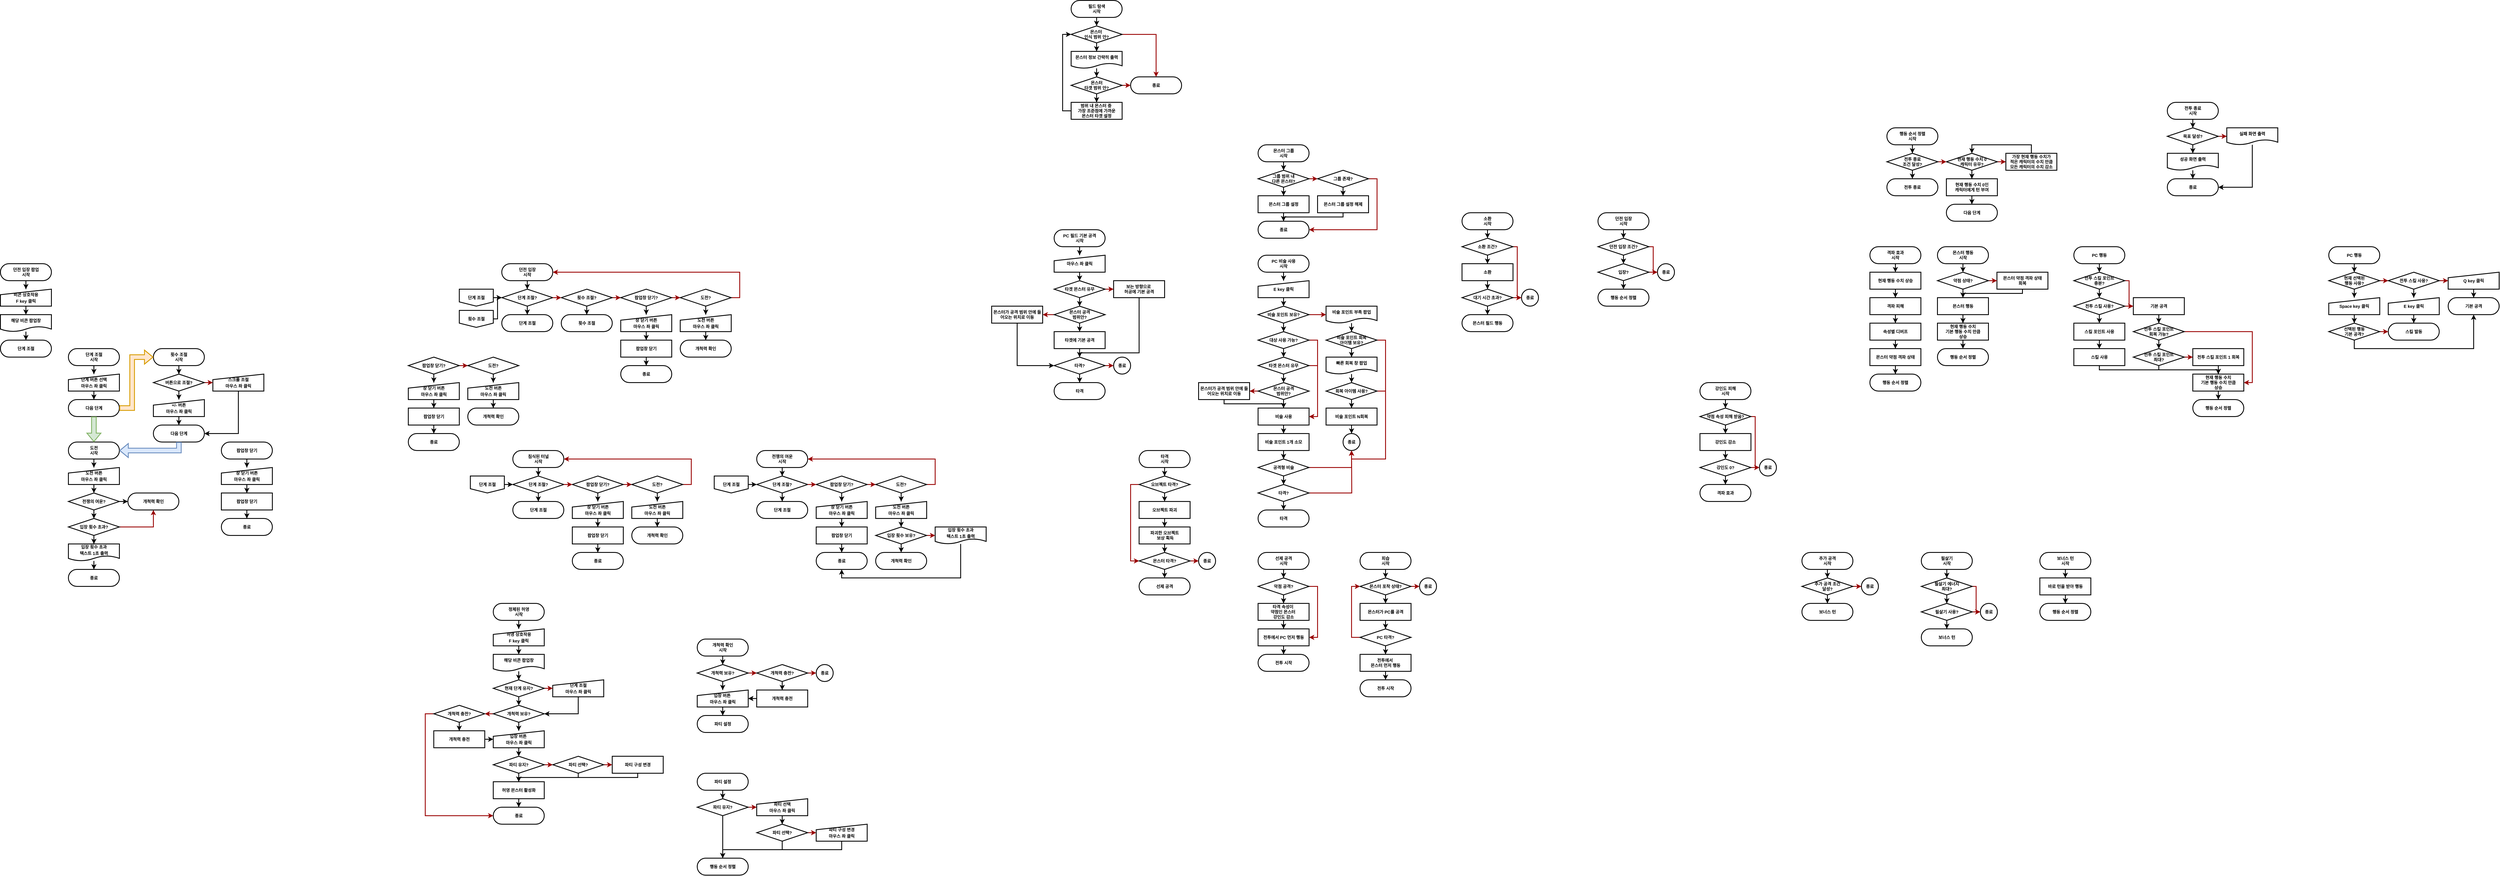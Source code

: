 <mxfile version="24.3.0" type="device">
  <diagram name="페이지-1" id="MwEd6E1gdcDkhidKaNLA">
    <mxGraphModel dx="4742" dy="772" grid="1" gridSize="10" guides="1" tooltips="1" connect="1" arrows="1" fold="1" page="1" pageScale="1" pageWidth="827" pageHeight="1169" math="0" shadow="0">
      <root>
        <mxCell id="0" />
        <mxCell id="1" parent="0" />
        <mxCell id="QMlob4MlyVVxAFYZ2pW8-58" style="edgeStyle=orthogonalEdgeStyle;rounded=0;orthogonalLoop=1;jettySize=auto;html=1;exitX=0.5;exitY=1;exitDx=0;exitDy=0;strokeWidth=2;" parent="1" source="QMlob4MlyVVxAFYZ2pW8-42" target="QMlob4MlyVVxAFYZ2pW8-48" edge="1">
          <mxGeometry relative="1" as="geometry" />
        </mxCell>
        <mxCell id="QMlob4MlyVVxAFYZ2pW8-42" value="선제 공격&lt;div&gt;시작&lt;/div&gt;" style="rounded=1;whiteSpace=wrap;html=1;arcSize=50;strokeWidth=2;fontSize=10;fontStyle=1" parent="1" vertex="1">
          <mxGeometry x="-320" y="1440" width="120" height="40" as="geometry" />
        </mxCell>
        <mxCell id="QMlob4MlyVVxAFYZ2pW8-59" style="edgeStyle=orthogonalEdgeStyle;rounded=0;orthogonalLoop=1;jettySize=auto;html=1;exitX=0.5;exitY=1;exitDx=0;exitDy=0;strokeWidth=2;" parent="1" source="QMlob4MlyVVxAFYZ2pW8-48" target="QMlob4MlyVVxAFYZ2pW8-54" edge="1">
          <mxGeometry relative="1" as="geometry" />
        </mxCell>
        <mxCell id="QMlob4MlyVVxAFYZ2pW8-61" style="edgeStyle=orthogonalEdgeStyle;rounded=0;orthogonalLoop=1;jettySize=auto;html=1;exitX=1;exitY=0.5;exitDx=0;exitDy=0;entryX=1;entryY=0.5;entryDx=0;entryDy=0;strokeColor=#990000;strokeWidth=2;" parent="1" source="QMlob4MlyVVxAFYZ2pW8-48" target="QMlob4MlyVVxAFYZ2pW8-56" edge="1">
          <mxGeometry relative="1" as="geometry" />
        </mxCell>
        <mxCell id="QMlob4MlyVVxAFYZ2pW8-48" value="악점 공격?" style="rhombus;whiteSpace=wrap;html=1;strokeWidth=2;fontSize=10;fontStyle=1" parent="1" vertex="1">
          <mxGeometry x="-320" y="1500" width="120" height="40" as="geometry" />
        </mxCell>
        <mxCell id="QMlob4MlyVVxAFYZ2pW8-60" style="edgeStyle=orthogonalEdgeStyle;rounded=0;orthogonalLoop=1;jettySize=auto;html=1;exitX=0.5;exitY=1;exitDx=0;exitDy=0;strokeWidth=2;" parent="1" source="QMlob4MlyVVxAFYZ2pW8-54" target="QMlob4MlyVVxAFYZ2pW8-56" edge="1">
          <mxGeometry relative="1" as="geometry" />
        </mxCell>
        <mxCell id="QMlob4MlyVVxAFYZ2pW8-54" value="타격 속성이&amp;nbsp;&lt;div&gt;약점인 몬스터&amp;nbsp;&lt;/div&gt;&lt;div&gt;강인도 감소&lt;/div&gt;" style="rounded=1;whiteSpace=wrap;html=1;arcSize=0;strokeWidth=2;fontSize=10;fontStyle=1" parent="1" vertex="1">
          <mxGeometry x="-320" y="1560" width="120" height="40" as="geometry" />
        </mxCell>
        <mxCell id="QMlob4MlyVVxAFYZ2pW8-55" value="전투 시작" style="rounded=1;whiteSpace=wrap;html=1;arcSize=50;strokeWidth=2;fontSize=10;fontStyle=1" parent="1" vertex="1">
          <mxGeometry x="-320" y="1680" width="120" height="40" as="geometry" />
        </mxCell>
        <mxCell id="QMlob4MlyVVxAFYZ2pW8-62" style="edgeStyle=orthogonalEdgeStyle;rounded=0;orthogonalLoop=1;jettySize=auto;html=1;exitX=0.5;exitY=1;exitDx=0;exitDy=0;strokeWidth=2;" parent="1" source="QMlob4MlyVVxAFYZ2pW8-56" target="QMlob4MlyVVxAFYZ2pW8-55" edge="1">
          <mxGeometry relative="1" as="geometry" />
        </mxCell>
        <mxCell id="QMlob4MlyVVxAFYZ2pW8-56" value="전투에서 PC 먼저 행동" style="rounded=1;whiteSpace=wrap;html=1;arcSize=0;strokeWidth=2;fontSize=10;fontStyle=1" parent="1" vertex="1">
          <mxGeometry x="-320" y="1620" width="120" height="40" as="geometry" />
        </mxCell>
        <mxCell id="QMlob4MlyVVxAFYZ2pW8-204" style="edgeStyle=orthogonalEdgeStyle;rounded=0;orthogonalLoop=1;jettySize=auto;html=1;exitX=0.5;exitY=1;exitDx=0;exitDy=0;strokeWidth=2;" parent="1" source="QMlob4MlyVVxAFYZ2pW8-105" target="QMlob4MlyVVxAFYZ2pW8-203" edge="1">
          <mxGeometry relative="1" as="geometry" />
        </mxCell>
        <mxCell id="QMlob4MlyVVxAFYZ2pW8-105" value="행동 순서 정렬&lt;div&gt;시작&lt;/div&gt;" style="rounded=1;whiteSpace=wrap;html=1;arcSize=50;strokeWidth=2;fontSize=10;fontStyle=1" parent="1" vertex="1">
          <mxGeometry x="1160" y="440" width="120" height="40" as="geometry" />
        </mxCell>
        <mxCell id="QMlob4MlyVVxAFYZ2pW8-111" style="edgeStyle=orthogonalEdgeStyle;rounded=0;orthogonalLoop=1;jettySize=auto;html=1;exitX=1;exitY=0.5;exitDx=0;exitDy=0;strokeColor=#990000;strokeWidth=2;" parent="1" source="QMlob4MlyVVxAFYZ2pW8-106" target="QMlob4MlyVVxAFYZ2pW8-108" edge="1">
          <mxGeometry relative="1" as="geometry" />
        </mxCell>
        <mxCell id="QMlob4MlyVVxAFYZ2pW8-112" style="edgeStyle=orthogonalEdgeStyle;rounded=0;orthogonalLoop=1;jettySize=auto;html=1;exitX=0.5;exitY=1;exitDx=0;exitDy=0;strokeWidth=2;" parent="1" source="QMlob4MlyVVxAFYZ2pW8-106" target="QMlob4MlyVVxAFYZ2pW8-107" edge="1">
          <mxGeometry relative="1" as="geometry" />
        </mxCell>
        <mxCell id="QMlob4MlyVVxAFYZ2pW8-106" value="현재 행동 수치 0&lt;div&gt;캐릭터 유무?&lt;/div&gt;" style="rhombus;whiteSpace=wrap;html=1;strokeWidth=2;fontSize=10;fontStyle=1" parent="1" vertex="1">
          <mxGeometry x="1300" y="500" width="120" height="40" as="geometry" />
        </mxCell>
        <mxCell id="QMlob4MlyVVxAFYZ2pW8-113" style="edgeStyle=orthogonalEdgeStyle;rounded=0;orthogonalLoop=1;jettySize=auto;html=1;exitX=0.5;exitY=1;exitDx=0;exitDy=0;strokeWidth=2;" parent="1" source="QMlob4MlyVVxAFYZ2pW8-107" target="QMlob4MlyVVxAFYZ2pW8-109" edge="1">
          <mxGeometry relative="1" as="geometry" />
        </mxCell>
        <mxCell id="QMlob4MlyVVxAFYZ2pW8-107" value="현재 행동 수치 0인&lt;div&gt;캐릭터에게 턴 부여&lt;/div&gt;" style="rounded=1;whiteSpace=wrap;html=1;arcSize=0;strokeWidth=2;fontSize=10;fontStyle=1" parent="1" vertex="1">
          <mxGeometry x="1300" y="560" width="120" height="40" as="geometry" />
        </mxCell>
        <mxCell id="QMlob4MlyVVxAFYZ2pW8-116" style="edgeStyle=orthogonalEdgeStyle;rounded=0;orthogonalLoop=1;jettySize=auto;html=1;exitX=0.5;exitY=0;exitDx=0;exitDy=0;entryX=0.5;entryY=0;entryDx=0;entryDy=0;strokeWidth=2;" parent="1" source="QMlob4MlyVVxAFYZ2pW8-108" target="QMlob4MlyVVxAFYZ2pW8-106" edge="1">
          <mxGeometry relative="1" as="geometry">
            <Array as="points">
              <mxPoint x="1500" y="480" />
              <mxPoint x="1360" y="480" />
            </Array>
          </mxGeometry>
        </mxCell>
        <mxCell id="QMlob4MlyVVxAFYZ2pW8-108" value="가장 현재 행동 수치가&lt;div&gt;적은 캐릭터의 수치 만큼&lt;/div&gt;&lt;div&gt;모든 캐릭터의 수치 감소&lt;/div&gt;" style="rounded=1;whiteSpace=wrap;html=1;arcSize=0;strokeWidth=2;fontSize=10;fontStyle=1" parent="1" vertex="1">
          <mxGeometry x="1440" y="500" width="120" height="40" as="geometry" />
        </mxCell>
        <mxCell id="QMlob4MlyVVxAFYZ2pW8-109" value="다음 단계" style="rounded=1;whiteSpace=wrap;html=1;arcSize=50;strokeWidth=2;fontSize=10;fontStyle=1" parent="1" vertex="1">
          <mxGeometry x="1300" y="620" width="120" height="40" as="geometry" />
        </mxCell>
        <mxCell id="QMlob4MlyVVxAFYZ2pW8-179" style="edgeStyle=orthogonalEdgeStyle;rounded=0;orthogonalLoop=1;jettySize=auto;html=1;exitX=0.5;exitY=1;exitDx=0;exitDy=0;strokeWidth=2;entryX=0.5;entryY=0;entryDx=0;entryDy=0;" parent="1" source="QMlob4MlyVVxAFYZ2pW8-156" target="QMlob4MlyVVxAFYZ2pW8-175" edge="1">
          <mxGeometry relative="1" as="geometry">
            <mxPoint x="1660" y="720" as="targetPoint" />
          </mxGeometry>
        </mxCell>
        <mxCell id="QMlob4MlyVVxAFYZ2pW8-156" value="PC 행동" style="rounded=1;whiteSpace=wrap;html=1;arcSize=50;strokeWidth=2;fontSize=10;fontStyle=1" parent="1" vertex="1">
          <mxGeometry x="1600" y="720" width="120" height="40" as="geometry" />
        </mxCell>
        <mxCell id="QMlob4MlyVVxAFYZ2pW8-191" style="edgeStyle=orthogonalEdgeStyle;rounded=0;orthogonalLoop=1;jettySize=auto;html=1;exitX=1;exitY=0.5;exitDx=0;exitDy=0;strokeColor=#990000;strokeWidth=2;" parent="1" source="QMlob4MlyVVxAFYZ2pW8-169" target="QMlob4MlyVVxAFYZ2pW8-176" edge="1">
          <mxGeometry relative="1" as="geometry" />
        </mxCell>
        <mxCell id="QMlob4MlyVVxAFYZ2pW8-199" style="edgeStyle=orthogonalEdgeStyle;rounded=0;orthogonalLoop=1;jettySize=auto;html=1;exitX=0.5;exitY=1;exitDx=0;exitDy=0;entryX=0.5;entryY=0;entryDx=0;entryDy=0;strokeWidth=2;" parent="1" source="QMlob4MlyVVxAFYZ2pW8-169" target="QMlob4MlyVVxAFYZ2pW8-192" edge="1">
          <mxGeometry relative="1" as="geometry">
            <Array as="points">
              <mxPoint x="1800" y="1010" />
              <mxPoint x="1940" y="1010" />
            </Array>
          </mxGeometry>
        </mxCell>
        <mxCell id="QMlob4MlyVVxAFYZ2pW8-169" value="전투 스킬 포인트&lt;div&gt;최대?&lt;/div&gt;" style="rhombus;whiteSpace=wrap;html=1;strokeWidth=2;fontSize=10;fontStyle=1" parent="1" vertex="1">
          <mxGeometry x="1740" y="960" width="120" height="40" as="geometry" />
        </mxCell>
        <mxCell id="QMlob4MlyVVxAFYZ2pW8-183" style="edgeStyle=orthogonalEdgeStyle;rounded=0;orthogonalLoop=1;jettySize=auto;html=1;exitX=0.5;exitY=1;exitDx=0;exitDy=0;strokeWidth=2;entryX=0.5;entryY=0;entryDx=0;entryDy=0;" parent="1" source="QMlob4MlyVVxAFYZ2pW8-171" target="QMlob4MlyVVxAFYZ2pW8-430" edge="1">
          <mxGeometry relative="1" as="geometry" />
        </mxCell>
        <mxCell id="QMlob4MlyVVxAFYZ2pW8-184" style="edgeStyle=orthogonalEdgeStyle;rounded=0;orthogonalLoop=1;jettySize=auto;html=1;exitX=1;exitY=0.5;exitDx=0;exitDy=0;strokeColor=#990000;strokeWidth=2;" parent="1" source="QMlob4MlyVVxAFYZ2pW8-171" target="QMlob4MlyVVxAFYZ2pW8-173" edge="1">
          <mxGeometry relative="1" as="geometry" />
        </mxCell>
        <mxCell id="QMlob4MlyVVxAFYZ2pW8-171" value="전투 스킬 사용?" style="rhombus;whiteSpace=wrap;html=1;strokeWidth=2;fontSize=10;fontStyle=1" parent="1" vertex="1">
          <mxGeometry x="1600" y="840" width="120" height="40" as="geometry" />
        </mxCell>
        <mxCell id="QMlob4MlyVVxAFYZ2pW8-189" style="edgeStyle=orthogonalEdgeStyle;rounded=0;orthogonalLoop=1;jettySize=auto;html=1;exitX=0.5;exitY=1;exitDx=0;exitDy=0;strokeWidth=2;" parent="1" source="QMlob4MlyVVxAFYZ2pW8-173" target="QMlob4MlyVVxAFYZ2pW8-188" edge="1">
          <mxGeometry relative="1" as="geometry" />
        </mxCell>
        <mxCell id="QMlob4MlyVVxAFYZ2pW8-173" value="기본 공격" style="rounded=1;whiteSpace=wrap;html=1;arcSize=0;strokeWidth=2;fontSize=10;fontStyle=1" parent="1" vertex="1">
          <mxGeometry x="1740" y="840" width="120" height="40" as="geometry" />
        </mxCell>
        <mxCell id="QMlob4MlyVVxAFYZ2pW8-182" style="edgeStyle=orthogonalEdgeStyle;rounded=0;orthogonalLoop=1;jettySize=auto;html=1;exitX=0.5;exitY=1;exitDx=0;exitDy=0;entryX=0.5;entryY=0;entryDx=0;entryDy=0;strokeWidth=2;" parent="1" source="QMlob4MlyVVxAFYZ2pW8-175" target="QMlob4MlyVVxAFYZ2pW8-171" edge="1">
          <mxGeometry relative="1" as="geometry" />
        </mxCell>
        <mxCell id="QMlob4MlyVVxAFYZ2pW8-186" style="edgeStyle=orthogonalEdgeStyle;rounded=0;orthogonalLoop=1;jettySize=auto;html=1;exitX=1;exitY=0.5;exitDx=0;exitDy=0;entryX=0;entryY=0.5;entryDx=0;entryDy=0;strokeColor=#990000;strokeWidth=2;" parent="1" source="QMlob4MlyVVxAFYZ2pW8-175" target="QMlob4MlyVVxAFYZ2pW8-173" edge="1">
          <mxGeometry relative="1" as="geometry">
            <Array as="points">
              <mxPoint x="1730" y="800" />
              <mxPoint x="1730" y="860" />
            </Array>
          </mxGeometry>
        </mxCell>
        <mxCell id="QMlob4MlyVVxAFYZ2pW8-175" value="전투 스킬 포인트&lt;div&gt;충분?&lt;/div&gt;" style="rhombus;whiteSpace=wrap;html=1;strokeWidth=2;fontSize=10;fontStyle=1" parent="1" vertex="1">
          <mxGeometry x="1600" y="780" width="120" height="40" as="geometry" />
        </mxCell>
        <mxCell id="QMlob4MlyVVxAFYZ2pW8-198" style="edgeStyle=orthogonalEdgeStyle;rounded=0;orthogonalLoop=1;jettySize=auto;html=1;exitX=0.5;exitY=1;exitDx=0;exitDy=0;strokeWidth=2;" parent="1" source="QMlob4MlyVVxAFYZ2pW8-176" target="QMlob4MlyVVxAFYZ2pW8-192" edge="1">
          <mxGeometry relative="1" as="geometry" />
        </mxCell>
        <mxCell id="QMlob4MlyVVxAFYZ2pW8-176" value="전투 스킬 포인트 1 회복" style="rounded=1;whiteSpace=wrap;html=1;arcSize=0;strokeWidth=2;fontSize=10;fontStyle=1" parent="1" vertex="1">
          <mxGeometry x="1880" y="960" width="120" height="40" as="geometry" />
        </mxCell>
        <mxCell id="QMlob4MlyVVxAFYZ2pW8-200" style="edgeStyle=orthogonalEdgeStyle;rounded=0;orthogonalLoop=1;jettySize=auto;html=1;exitX=0.5;exitY=1;exitDx=0;exitDy=0;strokeWidth=2;" parent="1" source="QMlob4MlyVVxAFYZ2pW8-178" target="QMlob4MlyVVxAFYZ2pW8-192" edge="1">
          <mxGeometry relative="1" as="geometry">
            <Array as="points">
              <mxPoint x="1660" y="1010" />
              <mxPoint x="1940" y="1010" />
            </Array>
          </mxGeometry>
        </mxCell>
        <mxCell id="QMlob4MlyVVxAFYZ2pW8-178" value="스킬 사용" style="rounded=1;whiteSpace=wrap;html=1;arcSize=0;strokeWidth=2;fontSize=10;fontStyle=1" parent="1" vertex="1">
          <mxGeometry x="1600" y="960" width="120" height="40" as="geometry" />
        </mxCell>
        <mxCell id="QMlob4MlyVVxAFYZ2pW8-190" style="edgeStyle=orthogonalEdgeStyle;rounded=0;orthogonalLoop=1;jettySize=auto;html=1;exitX=0.5;exitY=1;exitDx=0;exitDy=0;entryX=0.5;entryY=0;entryDx=0;entryDy=0;strokeWidth=2;" parent="1" source="QMlob4MlyVVxAFYZ2pW8-188" target="QMlob4MlyVVxAFYZ2pW8-169" edge="1">
          <mxGeometry relative="1" as="geometry" />
        </mxCell>
        <mxCell id="QMlob4MlyVVxAFYZ2pW8-197" style="edgeStyle=orthogonalEdgeStyle;rounded=0;orthogonalLoop=1;jettySize=auto;html=1;exitX=1;exitY=0.5;exitDx=0;exitDy=0;entryX=1;entryY=0.5;entryDx=0;entryDy=0;strokeColor=#990000;strokeWidth=2;" parent="1" source="QMlob4MlyVVxAFYZ2pW8-188" target="QMlob4MlyVVxAFYZ2pW8-192" edge="1">
          <mxGeometry relative="1" as="geometry" />
        </mxCell>
        <mxCell id="QMlob4MlyVVxAFYZ2pW8-188" value="전투 스킬 포인트&lt;div&gt;회복 가능?&lt;/div&gt;" style="rhombus;whiteSpace=wrap;html=1;strokeWidth=2;fontSize=10;fontStyle=1" parent="1" vertex="1">
          <mxGeometry x="1740" y="900" width="120" height="40" as="geometry" />
        </mxCell>
        <mxCell id="QMlob4MlyVVxAFYZ2pW8-202" style="edgeStyle=orthogonalEdgeStyle;rounded=0;orthogonalLoop=1;jettySize=auto;html=1;exitX=0.5;exitY=1;exitDx=0;exitDy=0;strokeWidth=2;" parent="1" source="QMlob4MlyVVxAFYZ2pW8-192" target="QMlob4MlyVVxAFYZ2pW8-201" edge="1">
          <mxGeometry relative="1" as="geometry" />
        </mxCell>
        <mxCell id="QMlob4MlyVVxAFYZ2pW8-192" value="현재 행동 수치&lt;div&gt;기본 행동 수치 만큼&lt;/div&gt;&lt;div&gt;상승&lt;/div&gt;" style="rounded=1;whiteSpace=wrap;html=1;arcSize=0;strokeWidth=2;fontSize=10;fontStyle=1" parent="1" vertex="1">
          <mxGeometry x="1880" y="1020" width="120" height="40" as="geometry" />
        </mxCell>
        <mxCell id="QMlob4MlyVVxAFYZ2pW8-201" value="행동 순서 정렬" style="rounded=1;whiteSpace=wrap;html=1;arcSize=50;strokeWidth=2;fontSize=10;fontStyle=1" parent="1" vertex="1">
          <mxGeometry x="1880" y="1080" width="120" height="40" as="geometry" />
        </mxCell>
        <mxCell id="QMlob4MlyVVxAFYZ2pW8-207" style="edgeStyle=orthogonalEdgeStyle;rounded=0;orthogonalLoop=1;jettySize=auto;html=1;exitX=0.5;exitY=1;exitDx=0;exitDy=0;entryX=0.5;entryY=0;entryDx=0;entryDy=0;strokeWidth=2;" parent="1" source="QMlob4MlyVVxAFYZ2pW8-203" target="QMlob4MlyVVxAFYZ2pW8-206" edge="1">
          <mxGeometry relative="1" as="geometry" />
        </mxCell>
        <mxCell id="5dINuCkLviI9ttADP8ba-1" style="edgeStyle=orthogonalEdgeStyle;rounded=0;orthogonalLoop=1;jettySize=auto;html=1;exitX=1;exitY=0.5;exitDx=0;exitDy=0;entryX=0;entryY=0.5;entryDx=0;entryDy=0;strokeColor=#990000;strokeWidth=2;" edge="1" parent="1" source="QMlob4MlyVVxAFYZ2pW8-203" target="QMlob4MlyVVxAFYZ2pW8-106">
          <mxGeometry relative="1" as="geometry" />
        </mxCell>
        <mxCell id="QMlob4MlyVVxAFYZ2pW8-203" value="전투 종료&lt;div&gt;조건 달성?&lt;/div&gt;" style="rhombus;whiteSpace=wrap;html=1;strokeWidth=2;fontSize=10;fontStyle=1" parent="1" vertex="1">
          <mxGeometry x="1160" y="500" width="120" height="40" as="geometry" />
        </mxCell>
        <mxCell id="QMlob4MlyVVxAFYZ2pW8-206" value="전투 종료" style="rounded=1;whiteSpace=wrap;html=1;arcSize=50;strokeWidth=2;fontSize=10;fontStyle=1" parent="1" vertex="1">
          <mxGeometry x="1160" y="560" width="120" height="40" as="geometry" />
        </mxCell>
        <mxCell id="QMlob4MlyVVxAFYZ2pW8-215" style="edgeStyle=orthogonalEdgeStyle;rounded=0;orthogonalLoop=1;jettySize=auto;html=1;exitX=0.5;exitY=1;exitDx=0;exitDy=0;strokeWidth=2;" parent="1" source="QMlob4MlyVVxAFYZ2pW8-208" target="QMlob4MlyVVxAFYZ2pW8-209" edge="1">
          <mxGeometry relative="1" as="geometry" />
        </mxCell>
        <mxCell id="QMlob4MlyVVxAFYZ2pW8-208" value="전투 종료&lt;div&gt;시작&lt;/div&gt;" style="rounded=1;whiteSpace=wrap;html=1;arcSize=50;strokeWidth=2;fontSize=10;fontStyle=1" parent="1" vertex="1">
          <mxGeometry x="1820" y="380" width="120" height="40" as="geometry" />
        </mxCell>
        <mxCell id="QMlob4MlyVVxAFYZ2pW8-216" style="edgeStyle=orthogonalEdgeStyle;rounded=0;orthogonalLoop=1;jettySize=auto;html=1;exitX=0.5;exitY=1;exitDx=0;exitDy=0;strokeWidth=2;" parent="1" source="QMlob4MlyVVxAFYZ2pW8-209" target="QMlob4MlyVVxAFYZ2pW8-212" edge="1">
          <mxGeometry relative="1" as="geometry" />
        </mxCell>
        <mxCell id="QMlob4MlyVVxAFYZ2pW8-217" style="edgeStyle=orthogonalEdgeStyle;rounded=0;orthogonalLoop=1;jettySize=auto;html=1;exitX=1;exitY=0.5;exitDx=0;exitDy=0;strokeColor=#990000;strokeWidth=2;" parent="1" source="QMlob4MlyVVxAFYZ2pW8-209" target="QMlob4MlyVVxAFYZ2pW8-211" edge="1">
          <mxGeometry relative="1" as="geometry" />
        </mxCell>
        <mxCell id="QMlob4MlyVVxAFYZ2pW8-209" value="목표 달성?" style="rhombus;whiteSpace=wrap;html=1;strokeWidth=2;fontSize=10;fontStyle=1" parent="1" vertex="1">
          <mxGeometry x="1820" y="440" width="120" height="40" as="geometry" />
        </mxCell>
        <mxCell id="QMlob4MlyVVxAFYZ2pW8-219" style="edgeStyle=orthogonalEdgeStyle;rounded=0;orthogonalLoop=1;jettySize=auto;html=1;entryX=1;entryY=0.5;entryDx=0;entryDy=0;exitX=0.5;exitY=1;exitDx=0;exitDy=0;exitPerimeter=0;strokeWidth=2;" parent="1" source="QMlob4MlyVVxAFYZ2pW8-211" target="QMlob4MlyVVxAFYZ2pW8-214" edge="1">
          <mxGeometry relative="1" as="geometry" />
        </mxCell>
        <mxCell id="QMlob4MlyVVxAFYZ2pW8-211" value="&lt;span style=&quot;font-size: 10px;&quot;&gt;실패 화면 출력&lt;/span&gt;" style="shape=document;whiteSpace=wrap;html=1;boundedLbl=1;fontStyle=1;strokeWidth=2;" parent="1" vertex="1">
          <mxGeometry x="1960" y="440" width="120" height="40" as="geometry" />
        </mxCell>
        <mxCell id="QMlob4MlyVVxAFYZ2pW8-220" style="edgeStyle=orthogonalEdgeStyle;rounded=0;orthogonalLoop=1;jettySize=auto;html=1;strokeWidth=2;" parent="1" source="QMlob4MlyVVxAFYZ2pW8-212" target="QMlob4MlyVVxAFYZ2pW8-214" edge="1">
          <mxGeometry relative="1" as="geometry" />
        </mxCell>
        <mxCell id="QMlob4MlyVVxAFYZ2pW8-212" value="&lt;span style=&quot;font-size: 10px;&quot;&gt;성공 화면 출력&lt;/span&gt;" style="shape=document;whiteSpace=wrap;html=1;boundedLbl=1;fontStyle=1;strokeWidth=2;" parent="1" vertex="1">
          <mxGeometry x="1820" y="500" width="120" height="40" as="geometry" />
        </mxCell>
        <mxCell id="QMlob4MlyVVxAFYZ2pW8-214" value="종료" style="rounded=1;whiteSpace=wrap;html=1;arcSize=50;strokeWidth=2;fontSize=10;fontStyle=1" parent="1" vertex="1">
          <mxGeometry x="1820" y="560" width="120" height="40" as="geometry" />
        </mxCell>
        <mxCell id="QMlob4MlyVVxAFYZ2pW8-226" style="edgeStyle=orthogonalEdgeStyle;rounded=0;orthogonalLoop=1;jettySize=auto;html=1;exitX=0.5;exitY=1;exitDx=0;exitDy=0;entryX=0.5;entryY=0;entryDx=0;entryDy=0;strokeWidth=2;" parent="1" source="QMlob4MlyVVxAFYZ2pW8-221" target="QMlob4MlyVVxAFYZ2pW8-222" edge="1">
          <mxGeometry relative="1" as="geometry" />
        </mxCell>
        <mxCell id="QMlob4MlyVVxAFYZ2pW8-221" value="&lt;div&gt;던전 입장&lt;/div&gt;&lt;div&gt;시작&lt;/div&gt;" style="rounded=1;whiteSpace=wrap;html=1;arcSize=50;strokeWidth=2;fontSize=10;fontStyle=1" parent="1" vertex="1">
          <mxGeometry x="480" y="640" width="120" height="40" as="geometry" />
        </mxCell>
        <mxCell id="QMlob4MlyVVxAFYZ2pW8-227" style="edgeStyle=orthogonalEdgeStyle;rounded=0;orthogonalLoop=1;jettySize=auto;html=1;exitX=1;exitY=0.5;exitDx=0;exitDy=0;strokeColor=#990000;strokeWidth=2;entryX=0;entryY=0.5;entryDx=0;entryDy=0;" parent="1" source="QMlob4MlyVVxAFYZ2pW8-222" target="QMlob4MlyVVxAFYZ2pW8-224" edge="1">
          <mxGeometry relative="1" as="geometry">
            <Array as="points">
              <mxPoint x="610" y="720" />
              <mxPoint x="610" y="780" />
            </Array>
          </mxGeometry>
        </mxCell>
        <mxCell id="QMlob4MlyVVxAFYZ2pW8-234" style="edgeStyle=orthogonalEdgeStyle;rounded=0;orthogonalLoop=1;jettySize=auto;html=1;exitX=0.5;exitY=1;exitDx=0;exitDy=0;entryX=0.5;entryY=0;entryDx=0;entryDy=0;strokeWidth=2;" parent="1" source="QMlob4MlyVVxAFYZ2pW8-222" target="QMlob4MlyVVxAFYZ2pW8-232" edge="1">
          <mxGeometry relative="1" as="geometry" />
        </mxCell>
        <mxCell id="QMlob4MlyVVxAFYZ2pW8-222" value="던전 입장 조건?" style="rhombus;whiteSpace=wrap;html=1;strokeWidth=2;fontSize=10;fontStyle=1" parent="1" vertex="1">
          <mxGeometry x="480" y="700" width="120" height="40" as="geometry" />
        </mxCell>
        <mxCell id="QMlob4MlyVVxAFYZ2pW8-224" value="종료" style="rounded=1;whiteSpace=wrap;html=1;arcSize=50;strokeWidth=2;fontSize=10;fontStyle=1" parent="1" vertex="1">
          <mxGeometry x="620" y="760" width="40" height="40" as="geometry" />
        </mxCell>
        <mxCell id="QMlob4MlyVVxAFYZ2pW8-231" value="행동 순서 정렬" style="rounded=1;whiteSpace=wrap;html=1;arcSize=50;strokeWidth=2;fontSize=10;fontStyle=1" parent="1" vertex="1">
          <mxGeometry x="480" y="820" width="120" height="40" as="geometry" />
        </mxCell>
        <mxCell id="QMlob4MlyVVxAFYZ2pW8-233" style="edgeStyle=orthogonalEdgeStyle;rounded=0;orthogonalLoop=1;jettySize=auto;html=1;exitX=1;exitY=0.5;exitDx=0;exitDy=0;strokeColor=#990000;strokeWidth=2;" parent="1" source="QMlob4MlyVVxAFYZ2pW8-232" target="QMlob4MlyVVxAFYZ2pW8-224" edge="1">
          <mxGeometry relative="1" as="geometry" />
        </mxCell>
        <mxCell id="QMlob4MlyVVxAFYZ2pW8-235" style="edgeStyle=orthogonalEdgeStyle;rounded=0;orthogonalLoop=1;jettySize=auto;html=1;exitX=0.5;exitY=1;exitDx=0;exitDy=0;entryX=0.5;entryY=0;entryDx=0;entryDy=0;strokeWidth=2;" parent="1" source="QMlob4MlyVVxAFYZ2pW8-232" target="QMlob4MlyVVxAFYZ2pW8-231" edge="1">
          <mxGeometry relative="1" as="geometry" />
        </mxCell>
        <mxCell id="QMlob4MlyVVxAFYZ2pW8-232" value="입장?" style="rhombus;whiteSpace=wrap;html=1;strokeWidth=2;fontSize=10;fontStyle=1" parent="1" vertex="1">
          <mxGeometry x="480" y="760" width="120" height="40" as="geometry" />
        </mxCell>
        <mxCell id="QMlob4MlyVVxAFYZ2pW8-241" style="edgeStyle=orthogonalEdgeStyle;rounded=0;orthogonalLoop=1;jettySize=auto;html=1;exitX=0.5;exitY=1;exitDx=0;exitDy=0;strokeWidth=2;" parent="1" source="QMlob4MlyVVxAFYZ2pW8-236" target="QMlob4MlyVVxAFYZ2pW8-237" edge="1">
          <mxGeometry relative="1" as="geometry" />
        </mxCell>
        <mxCell id="QMlob4MlyVVxAFYZ2pW8-236" value="강인도 피해&lt;div&gt;시작&lt;/div&gt;" style="rounded=1;whiteSpace=wrap;html=1;arcSize=50;strokeWidth=2;fontSize=10;fontStyle=1" parent="1" vertex="1">
          <mxGeometry x="720" y="1040" width="120" height="40" as="geometry" />
        </mxCell>
        <mxCell id="QMlob4MlyVVxAFYZ2pW8-246" style="edgeStyle=orthogonalEdgeStyle;rounded=0;orthogonalLoop=1;jettySize=auto;html=1;exitX=0.5;exitY=1;exitDx=0;exitDy=0;entryX=0.5;entryY=0;entryDx=0;entryDy=0;strokeWidth=2;" parent="1" source="QMlob4MlyVVxAFYZ2pW8-237" target="QMlob4MlyVVxAFYZ2pW8-403" edge="1">
          <mxGeometry relative="1" as="geometry" />
        </mxCell>
        <mxCell id="QMlob4MlyVVxAFYZ2pW8-406" style="edgeStyle=orthogonalEdgeStyle;rounded=0;orthogonalLoop=1;jettySize=auto;html=1;exitX=1;exitY=0.5;exitDx=0;exitDy=0;entryX=0;entryY=0.5;entryDx=0;entryDy=0;strokeColor=#990000;strokeWidth=2;" parent="1" source="QMlob4MlyVVxAFYZ2pW8-237" target="QMlob4MlyVVxAFYZ2pW8-240" edge="1">
          <mxGeometry relative="1" as="geometry">
            <Array as="points">
              <mxPoint x="850" y="1120" />
              <mxPoint x="850" y="1240" />
            </Array>
          </mxGeometry>
        </mxCell>
        <mxCell id="QMlob4MlyVVxAFYZ2pW8-237" value="약점 속성 피해 받음?" style="rhombus;whiteSpace=wrap;html=1;strokeWidth=2;fontSize=10;fontStyle=1" parent="1" vertex="1">
          <mxGeometry x="720" y="1100" width="120" height="40" as="geometry" />
        </mxCell>
        <mxCell id="QMlob4MlyVVxAFYZ2pW8-240" value="종료" style="rounded=1;whiteSpace=wrap;html=1;arcSize=50;strokeWidth=2;fontSize=10;fontStyle=1" parent="1" vertex="1">
          <mxGeometry x="860" y="1220" width="40" height="40" as="geometry" />
        </mxCell>
        <mxCell id="QMlob4MlyVVxAFYZ2pW8-248" style="edgeStyle=orthogonalEdgeStyle;rounded=0;orthogonalLoop=1;jettySize=auto;html=1;exitX=0.5;exitY=1;exitDx=0;exitDy=0;strokeWidth=2;" parent="1" source="QMlob4MlyVVxAFYZ2pW8-244" target="QMlob4MlyVVxAFYZ2pW8-247" edge="1">
          <mxGeometry relative="1" as="geometry" />
        </mxCell>
        <mxCell id="QMlob4MlyVVxAFYZ2pW8-405" style="edgeStyle=orthogonalEdgeStyle;rounded=0;orthogonalLoop=1;jettySize=auto;html=1;exitX=1;exitY=0.5;exitDx=0;exitDy=0;entryX=0;entryY=0.5;entryDx=0;entryDy=0;strokeColor=#990000;strokeWidth=2;" parent="1" source="QMlob4MlyVVxAFYZ2pW8-244" target="QMlob4MlyVVxAFYZ2pW8-240" edge="1">
          <mxGeometry relative="1" as="geometry" />
        </mxCell>
        <mxCell id="QMlob4MlyVVxAFYZ2pW8-244" value="강인도 0?" style="rhombus;whiteSpace=wrap;html=1;strokeWidth=2;fontSize=10;fontStyle=1" parent="1" vertex="1">
          <mxGeometry x="720.03" y="1220" width="120" height="40" as="geometry" />
        </mxCell>
        <mxCell id="QMlob4MlyVVxAFYZ2pW8-247" value="격파 효과" style="rounded=1;whiteSpace=wrap;html=1;arcSize=50;strokeWidth=2;fontSize=10;fontStyle=1" parent="1" vertex="1">
          <mxGeometry x="720.03" y="1280" width="120" height="40" as="geometry" />
        </mxCell>
        <mxCell id="QMlob4MlyVVxAFYZ2pW8-262" style="edgeStyle=orthogonalEdgeStyle;rounded=0;orthogonalLoop=1;jettySize=auto;html=1;exitX=0.5;exitY=1;exitDx=0;exitDy=0;entryX=0.5;entryY=0;entryDx=0;entryDy=0;strokeWidth=2;" parent="1" source="QMlob4MlyVVxAFYZ2pW8-256" target="QMlob4MlyVVxAFYZ2pW8-257" edge="1">
          <mxGeometry relative="1" as="geometry" />
        </mxCell>
        <mxCell id="QMlob4MlyVVxAFYZ2pW8-256" value="격파 효과&lt;div&gt;시작&lt;/div&gt;" style="rounded=1;whiteSpace=wrap;html=1;arcSize=50;strokeWidth=2;fontSize=10;fontStyle=1" parent="1" vertex="1">
          <mxGeometry x="1120" y="720" width="120" height="40" as="geometry" />
        </mxCell>
        <mxCell id="QMlob4MlyVVxAFYZ2pW8-263" style="edgeStyle=orthogonalEdgeStyle;rounded=0;orthogonalLoop=1;jettySize=auto;html=1;exitX=0.5;exitY=1;exitDx=0;exitDy=0;strokeWidth=2;" parent="1" source="QMlob4MlyVVxAFYZ2pW8-257" target="QMlob4MlyVVxAFYZ2pW8-258" edge="1">
          <mxGeometry relative="1" as="geometry" />
        </mxCell>
        <mxCell id="QMlob4MlyVVxAFYZ2pW8-257" value="현재 행동 수치 상승" style="rounded=1;whiteSpace=wrap;html=1;arcSize=0;strokeWidth=2;fontSize=10;fontStyle=1" parent="1" vertex="1">
          <mxGeometry x="1120" y="780" width="120" height="40" as="geometry" />
        </mxCell>
        <mxCell id="QMlob4MlyVVxAFYZ2pW8-264" style="edgeStyle=orthogonalEdgeStyle;rounded=0;orthogonalLoop=1;jettySize=auto;html=1;exitX=0.5;exitY=1;exitDx=0;exitDy=0;strokeWidth=2;" parent="1" source="QMlob4MlyVVxAFYZ2pW8-258" target="QMlob4MlyVVxAFYZ2pW8-259" edge="1">
          <mxGeometry relative="1" as="geometry" />
        </mxCell>
        <mxCell id="QMlob4MlyVVxAFYZ2pW8-258" value="격파 피해" style="rounded=1;whiteSpace=wrap;html=1;arcSize=0;strokeWidth=2;fontSize=10;fontStyle=1" parent="1" vertex="1">
          <mxGeometry x="1120" y="840" width="120" height="40" as="geometry" />
        </mxCell>
        <mxCell id="QMlob4MlyVVxAFYZ2pW8-265" style="edgeStyle=orthogonalEdgeStyle;rounded=0;orthogonalLoop=1;jettySize=auto;html=1;exitX=0.5;exitY=1;exitDx=0;exitDy=0;strokeWidth=2;" parent="1" source="QMlob4MlyVVxAFYZ2pW8-259" target="QMlob4MlyVVxAFYZ2pW8-260" edge="1">
          <mxGeometry relative="1" as="geometry" />
        </mxCell>
        <mxCell id="QMlob4MlyVVxAFYZ2pW8-259" value="속성별 디버프" style="rounded=1;whiteSpace=wrap;html=1;arcSize=0;strokeWidth=2;fontSize=10;fontStyle=1" parent="1" vertex="1">
          <mxGeometry x="1120" y="900" width="120" height="40" as="geometry" />
        </mxCell>
        <mxCell id="QMlob4MlyVVxAFYZ2pW8-266" style="edgeStyle=orthogonalEdgeStyle;rounded=0;orthogonalLoop=1;jettySize=auto;html=1;exitX=0.5;exitY=1;exitDx=0;exitDy=0;strokeWidth=2;" parent="1" source="QMlob4MlyVVxAFYZ2pW8-260" target="QMlob4MlyVVxAFYZ2pW8-261" edge="1">
          <mxGeometry relative="1" as="geometry" />
        </mxCell>
        <mxCell id="QMlob4MlyVVxAFYZ2pW8-260" value="몬스터 약점 격파 상태" style="rounded=1;whiteSpace=wrap;html=1;arcSize=0;strokeWidth=2;fontSize=10;fontStyle=1" parent="1" vertex="1">
          <mxGeometry x="1120" y="960" width="120" height="40" as="geometry" />
        </mxCell>
        <mxCell id="QMlob4MlyVVxAFYZ2pW8-261" value="행동 순서 정렬" style="rounded=1;whiteSpace=wrap;html=1;arcSize=50;strokeWidth=2;fontSize=10;fontStyle=1" parent="1" vertex="1">
          <mxGeometry x="1120" y="1020" width="120" height="40" as="geometry" />
        </mxCell>
        <mxCell id="QMlob4MlyVVxAFYZ2pW8-285" style="edgeStyle=orthogonalEdgeStyle;rounded=0;orthogonalLoop=1;jettySize=auto;html=1;exitX=0.5;exitY=1;exitDx=0;exitDy=0;entryX=0.5;entryY=0;entryDx=0;entryDy=0;strokeWidth=2;" parent="1" source="QMlob4MlyVVxAFYZ2pW8-270" target="QMlob4MlyVVxAFYZ2pW8-277" edge="1">
          <mxGeometry relative="1" as="geometry">
            <Array as="points">
              <mxPoint x="1479" y="830" />
              <mxPoint x="1339" y="830" />
            </Array>
          </mxGeometry>
        </mxCell>
        <mxCell id="QMlob4MlyVVxAFYZ2pW8-270" value="몬스터 약점 격파 상태&lt;div&gt;회복&lt;/div&gt;" style="rounded=1;whiteSpace=wrap;html=1;arcSize=0;strokeWidth=2;fontSize=10;fontStyle=1" parent="1" vertex="1">
          <mxGeometry x="1419" y="780" width="120" height="40" as="geometry" />
        </mxCell>
        <mxCell id="QMlob4MlyVVxAFYZ2pW8-279" style="edgeStyle=orthogonalEdgeStyle;rounded=0;orthogonalLoop=1;jettySize=auto;html=1;exitX=0.5;exitY=1;exitDx=0;exitDy=0;entryX=0.5;entryY=0;entryDx=0;entryDy=0;strokeWidth=2;" parent="1" source="QMlob4MlyVVxAFYZ2pW8-276" target="QMlob4MlyVVxAFYZ2pW8-281" edge="1">
          <mxGeometry relative="1" as="geometry" />
        </mxCell>
        <mxCell id="QMlob4MlyVVxAFYZ2pW8-276" value="몬스터 행동&lt;div&gt;시작&lt;/div&gt;" style="rounded=1;whiteSpace=wrap;html=1;arcSize=50;strokeWidth=2;fontSize=10;fontStyle=1" parent="1" vertex="1">
          <mxGeometry x="1279" y="720" width="120" height="40" as="geometry" />
        </mxCell>
        <mxCell id="QMlob4MlyVVxAFYZ2pW8-280" style="edgeStyle=orthogonalEdgeStyle;rounded=0;orthogonalLoop=1;jettySize=auto;html=1;exitX=0.5;exitY=1;exitDx=0;exitDy=0;strokeWidth=2;" parent="1" source="QMlob4MlyVVxAFYZ2pW8-277" target="QMlob4MlyVVxAFYZ2pW8-286" edge="1">
          <mxGeometry relative="1" as="geometry" />
        </mxCell>
        <mxCell id="QMlob4MlyVVxAFYZ2pW8-277" value="몬스터 행동" style="rounded=1;whiteSpace=wrap;html=1;arcSize=0;strokeWidth=2;fontSize=10;fontStyle=1" parent="1" vertex="1">
          <mxGeometry x="1279" y="840" width="120" height="40" as="geometry" />
        </mxCell>
        <mxCell id="QMlob4MlyVVxAFYZ2pW8-278" value="행동 순서 정렬" style="rounded=1;whiteSpace=wrap;html=1;arcSize=50;strokeWidth=2;fontSize=10;fontStyle=1" parent="1" vertex="1">
          <mxGeometry x="1279" y="960" width="120" height="40" as="geometry" />
        </mxCell>
        <mxCell id="QMlob4MlyVVxAFYZ2pW8-283" style="edgeStyle=orthogonalEdgeStyle;rounded=0;orthogonalLoop=1;jettySize=auto;html=1;exitX=1;exitY=0.5;exitDx=0;exitDy=0;strokeColor=#990000;strokeWidth=2;" parent="1" source="QMlob4MlyVVxAFYZ2pW8-281" target="QMlob4MlyVVxAFYZ2pW8-270" edge="1">
          <mxGeometry relative="1" as="geometry" />
        </mxCell>
        <mxCell id="QMlob4MlyVVxAFYZ2pW8-284" style="edgeStyle=orthogonalEdgeStyle;rounded=0;orthogonalLoop=1;jettySize=auto;html=1;exitX=0.5;exitY=1;exitDx=0;exitDy=0;strokeWidth=2;" parent="1" source="QMlob4MlyVVxAFYZ2pW8-281" target="QMlob4MlyVVxAFYZ2pW8-277" edge="1">
          <mxGeometry relative="1" as="geometry" />
        </mxCell>
        <mxCell id="QMlob4MlyVVxAFYZ2pW8-281" value="약점 상태?" style="rhombus;whiteSpace=wrap;html=1;strokeWidth=2;fontSize=10;fontStyle=1" parent="1" vertex="1">
          <mxGeometry x="1279" y="780" width="120" height="40" as="geometry" />
        </mxCell>
        <mxCell id="QMlob4MlyVVxAFYZ2pW8-287" style="edgeStyle=orthogonalEdgeStyle;rounded=0;orthogonalLoop=1;jettySize=auto;html=1;exitX=0.5;exitY=1;exitDx=0;exitDy=0;entryX=0.5;entryY=0;entryDx=0;entryDy=0;strokeWidth=2;" parent="1" source="QMlob4MlyVVxAFYZ2pW8-286" target="QMlob4MlyVVxAFYZ2pW8-278" edge="1">
          <mxGeometry relative="1" as="geometry" />
        </mxCell>
        <mxCell id="QMlob4MlyVVxAFYZ2pW8-286" value="현재 행동 수치&lt;div&gt;기본 행동 수치 만큼&lt;/div&gt;&lt;div&gt;상승&lt;/div&gt;" style="rounded=1;whiteSpace=wrap;html=1;arcSize=0;strokeWidth=2;fontSize=10;fontStyle=1" parent="1" vertex="1">
          <mxGeometry x="1279" y="900" width="120" height="40" as="geometry" />
        </mxCell>
        <mxCell id="QMlob4MlyVVxAFYZ2pW8-292" style="edgeStyle=orthogonalEdgeStyle;rounded=0;orthogonalLoop=1;jettySize=auto;html=1;exitX=0.5;exitY=1;exitDx=0;exitDy=0;strokeWidth=2;entryX=0.5;entryY=0;entryDx=0;entryDy=0;" parent="1" source="QMlob4MlyVVxAFYZ2pW8-288" target="QMlob4MlyVVxAFYZ2pW8-293" edge="1">
          <mxGeometry relative="1" as="geometry">
            <mxPoint x="-699.966" y="140.011" as="targetPoint" />
          </mxGeometry>
        </mxCell>
        <mxCell id="QMlob4MlyVVxAFYZ2pW8-288" value="필드 탐색&lt;div&gt;시작&lt;/div&gt;" style="rounded=1;whiteSpace=wrap;html=1;arcSize=50;strokeWidth=2;fontSize=10;fontStyle=1" parent="1" vertex="1">
          <mxGeometry x="-760" y="140" width="120" height="40" as="geometry" />
        </mxCell>
        <mxCell id="QMlob4MlyVVxAFYZ2pW8-310" style="edgeStyle=orthogonalEdgeStyle;rounded=0;orthogonalLoop=1;jettySize=auto;html=1;exitX=0.5;exitY=1;exitDx=0;exitDy=0;strokeWidth=2;" parent="1" source="QMlob4MlyVVxAFYZ2pW8-293" target="QMlob4MlyVVxAFYZ2pW8-296" edge="1">
          <mxGeometry relative="1" as="geometry" />
        </mxCell>
        <mxCell id="H_nVRdrD1-bCREHKMAxU-232" style="edgeStyle=orthogonalEdgeStyle;rounded=0;orthogonalLoop=1;jettySize=auto;html=1;exitX=1;exitY=0.5;exitDx=0;exitDy=0;strokeColor=#990000;strokeWidth=2;" parent="1" source="QMlob4MlyVVxAFYZ2pW8-293" target="H_nVRdrD1-bCREHKMAxU-224" edge="1">
          <mxGeometry relative="1" as="geometry" />
        </mxCell>
        <mxCell id="QMlob4MlyVVxAFYZ2pW8-293" value="몬스터&amp;nbsp;&lt;div&gt;인식 범위 안?&lt;/div&gt;" style="rhombus;whiteSpace=wrap;html=1;strokeWidth=2;fontSize=10;fontStyle=1" parent="1" vertex="1">
          <mxGeometry x="-760" y="200" width="120" height="40" as="geometry" />
        </mxCell>
        <mxCell id="QMlob4MlyVVxAFYZ2pW8-330" style="edgeStyle=orthogonalEdgeStyle;rounded=0;orthogonalLoop=1;jettySize=auto;html=1;entryX=0.5;entryY=0;entryDx=0;entryDy=0;strokeWidth=2;" parent="1" source="QMlob4MlyVVxAFYZ2pW8-296" target="QMlob4MlyVVxAFYZ2pW8-306" edge="1">
          <mxGeometry relative="1" as="geometry" />
        </mxCell>
        <mxCell id="QMlob4MlyVVxAFYZ2pW8-296" value="&lt;span style=&quot;font-size: 10px;&quot;&gt;몬스터 정보 간략히 출력&lt;/span&gt;" style="shape=document;whiteSpace=wrap;html=1;boundedLbl=1;fontStyle=1;strokeWidth=2;" parent="1" vertex="1">
          <mxGeometry x="-760" y="260" width="120" height="40" as="geometry" />
        </mxCell>
        <mxCell id="QMlob4MlyVVxAFYZ2pW8-308" style="edgeStyle=orthogonalEdgeStyle;rounded=0;orthogonalLoop=1;jettySize=auto;html=1;exitX=0.5;exitY=1;exitDx=0;exitDy=0;strokeWidth=2;" parent="1" source="QMlob4MlyVVxAFYZ2pW8-306" target="QMlob4MlyVVxAFYZ2pW8-307" edge="1">
          <mxGeometry relative="1" as="geometry" />
        </mxCell>
        <mxCell id="H_nVRdrD1-bCREHKMAxU-231" style="edgeStyle=orthogonalEdgeStyle;rounded=0;orthogonalLoop=1;jettySize=auto;html=1;exitX=1;exitY=0.5;exitDx=0;exitDy=0;entryX=0;entryY=0.5;entryDx=0;entryDy=0;strokeColor=#990000;strokeWidth=2;" parent="1" source="QMlob4MlyVVxAFYZ2pW8-306" target="H_nVRdrD1-bCREHKMAxU-224" edge="1">
          <mxGeometry relative="1" as="geometry" />
        </mxCell>
        <mxCell id="QMlob4MlyVVxAFYZ2pW8-306" value="몬스터&lt;div&gt;타겟 범위 안?&lt;/div&gt;" style="rhombus;whiteSpace=wrap;html=1;strokeWidth=2;fontSize=10;fontStyle=1" parent="1" vertex="1">
          <mxGeometry x="-760" y="320" width="120" height="40" as="geometry" />
        </mxCell>
        <mxCell id="H_nVRdrD1-bCREHKMAxU-230" style="edgeStyle=orthogonalEdgeStyle;rounded=0;orthogonalLoop=1;jettySize=auto;html=1;exitX=0;exitY=0.5;exitDx=0;exitDy=0;entryX=0;entryY=0.5;entryDx=0;entryDy=0;strokeWidth=2;" parent="1" source="QMlob4MlyVVxAFYZ2pW8-307" target="QMlob4MlyVVxAFYZ2pW8-293" edge="1">
          <mxGeometry relative="1" as="geometry" />
        </mxCell>
        <mxCell id="QMlob4MlyVVxAFYZ2pW8-307" value="범위 내 몬스터 중&amp;nbsp;&lt;div&gt;가장 조준점에 가까운&lt;/div&gt;&lt;div&gt;몬스터 타겟 설정&lt;/div&gt;" style="rounded=1;whiteSpace=wrap;html=1;arcSize=0;strokeWidth=2;fontSize=10;fontStyle=1" parent="1" vertex="1">
          <mxGeometry x="-760" y="380" width="120" height="40" as="geometry" />
        </mxCell>
        <mxCell id="QMlob4MlyVVxAFYZ2pW8-374" style="edgeStyle=orthogonalEdgeStyle;rounded=0;orthogonalLoop=1;jettySize=auto;html=1;exitX=0.5;exitY=1;exitDx=0;exitDy=0;strokeWidth=2;" parent="1" source="QMlob4MlyVVxAFYZ2pW8-371" target="QMlob4MlyVVxAFYZ2pW8-372" edge="1">
          <mxGeometry relative="1" as="geometry" />
        </mxCell>
        <mxCell id="QMlob4MlyVVxAFYZ2pW8-371" value="몬스터 그룹&lt;div&gt;시작&lt;/div&gt;" style="rounded=1;whiteSpace=wrap;html=1;arcSize=50;strokeWidth=2;fontSize=10;fontStyle=1" parent="1" vertex="1">
          <mxGeometry x="-320" y="480" width="120" height="40" as="geometry" />
        </mxCell>
        <mxCell id="QMlob4MlyVVxAFYZ2pW8-375" style="edgeStyle=orthogonalEdgeStyle;rounded=0;orthogonalLoop=1;jettySize=auto;html=1;exitX=0.5;exitY=1;exitDx=0;exitDy=0;strokeWidth=2;" parent="1" source="QMlob4MlyVVxAFYZ2pW8-372" target="QMlob4MlyVVxAFYZ2pW8-373" edge="1">
          <mxGeometry relative="1" as="geometry" />
        </mxCell>
        <mxCell id="QMlob4MlyVVxAFYZ2pW8-380" style="edgeStyle=orthogonalEdgeStyle;rounded=0;orthogonalLoop=1;jettySize=auto;html=1;exitX=1;exitY=0.5;exitDx=0;exitDy=0;entryX=0;entryY=0.5;entryDx=0;entryDy=0;strokeColor=#990000;strokeWidth=2;" parent="1" source="QMlob4MlyVVxAFYZ2pW8-372" target="QMlob4MlyVVxAFYZ2pW8-379" edge="1">
          <mxGeometry relative="1" as="geometry" />
        </mxCell>
        <mxCell id="QMlob4MlyVVxAFYZ2pW8-372" value="그룹 범위 내&lt;div&gt;다른 몬스터?&lt;/div&gt;" style="rhombus;whiteSpace=wrap;html=1;strokeWidth=2;fontSize=10;fontStyle=1" parent="1" vertex="1">
          <mxGeometry x="-320" y="540" width="120" height="40" as="geometry" />
        </mxCell>
        <mxCell id="QMlob4MlyVVxAFYZ2pW8-383" style="edgeStyle=orthogonalEdgeStyle;rounded=0;orthogonalLoop=1;jettySize=auto;html=1;exitX=0.5;exitY=1;exitDx=0;exitDy=0;strokeWidth=2;" parent="1" source="QMlob4MlyVVxAFYZ2pW8-373" target="QMlob4MlyVVxAFYZ2pW8-376" edge="1">
          <mxGeometry relative="1" as="geometry" />
        </mxCell>
        <mxCell id="QMlob4MlyVVxAFYZ2pW8-373" value="몬스터 그룹 설정" style="rounded=1;whiteSpace=wrap;html=1;arcSize=0;strokeWidth=2;fontSize=10;fontStyle=1" parent="1" vertex="1">
          <mxGeometry x="-320" y="600" width="120" height="40" as="geometry" />
        </mxCell>
        <mxCell id="QMlob4MlyVVxAFYZ2pW8-376" value="종료" style="rounded=1;whiteSpace=wrap;html=1;arcSize=50;strokeWidth=2;fontSize=10;fontStyle=1" parent="1" vertex="1">
          <mxGeometry x="-320" y="660" width="120" height="40" as="geometry" />
        </mxCell>
        <mxCell id="QMlob4MlyVVxAFYZ2pW8-384" style="edgeStyle=orthogonalEdgeStyle;rounded=0;orthogonalLoop=1;jettySize=auto;html=1;exitX=0.5;exitY=1;exitDx=0;exitDy=0;entryX=0.5;entryY=0;entryDx=0;entryDy=0;strokeWidth=2;" parent="1" source="QMlob4MlyVVxAFYZ2pW8-377" target="QMlob4MlyVVxAFYZ2pW8-376" edge="1">
          <mxGeometry relative="1" as="geometry">
            <Array as="points">
              <mxPoint x="-120" y="650" />
              <mxPoint x="-260" y="650" />
            </Array>
          </mxGeometry>
        </mxCell>
        <mxCell id="QMlob4MlyVVxAFYZ2pW8-377" value="몬스터 그룹 설정 해제" style="rounded=1;whiteSpace=wrap;html=1;arcSize=0;strokeWidth=2;fontSize=10;fontStyle=1" parent="1" vertex="1">
          <mxGeometry x="-180" y="600" width="120" height="40" as="geometry" />
        </mxCell>
        <mxCell id="QMlob4MlyVVxAFYZ2pW8-381" style="edgeStyle=orthogonalEdgeStyle;rounded=0;orthogonalLoop=1;jettySize=auto;html=1;exitX=0.5;exitY=1;exitDx=0;exitDy=0;strokeWidth=2;" parent="1" source="QMlob4MlyVVxAFYZ2pW8-379" target="QMlob4MlyVVxAFYZ2pW8-377" edge="1">
          <mxGeometry relative="1" as="geometry" />
        </mxCell>
        <mxCell id="QMlob4MlyVVxAFYZ2pW8-382" style="edgeStyle=orthogonalEdgeStyle;rounded=0;orthogonalLoop=1;jettySize=auto;html=1;exitX=1;exitY=0.5;exitDx=0;exitDy=0;entryX=1;entryY=0.5;entryDx=0;entryDy=0;strokeColor=#990000;strokeWidth=2;" parent="1" source="QMlob4MlyVVxAFYZ2pW8-379" target="QMlob4MlyVVxAFYZ2pW8-376" edge="1">
          <mxGeometry relative="1" as="geometry" />
        </mxCell>
        <mxCell id="QMlob4MlyVVxAFYZ2pW8-379" value="그룹 존재?" style="rhombus;whiteSpace=wrap;html=1;strokeWidth=2;fontSize=10;fontStyle=1" parent="1" vertex="1">
          <mxGeometry x="-180" y="540" width="120" height="40" as="geometry" />
        </mxCell>
        <mxCell id="QMlob4MlyVVxAFYZ2pW8-385" style="edgeStyle=orthogonalEdgeStyle;rounded=0;orthogonalLoop=1;jettySize=auto;html=1;exitX=0.5;exitY=1;exitDx=0;exitDy=0;entryX=0.5;entryY=0;entryDx=0;entryDy=0;strokeWidth=2;" parent="1" source="QMlob4MlyVVxAFYZ2pW8-386" target="QMlob4MlyVVxAFYZ2pW8-389" edge="1">
          <mxGeometry relative="1" as="geometry" />
        </mxCell>
        <mxCell id="QMlob4MlyVVxAFYZ2pW8-386" value="&lt;div&gt;소환&lt;/div&gt;&lt;div&gt;시작&lt;/div&gt;" style="rounded=1;whiteSpace=wrap;html=1;arcSize=50;strokeWidth=2;fontSize=10;fontStyle=1" parent="1" vertex="1">
          <mxGeometry x="160" y="640" width="120" height="40" as="geometry" />
        </mxCell>
        <mxCell id="QMlob4MlyVVxAFYZ2pW8-388" style="edgeStyle=orthogonalEdgeStyle;rounded=0;orthogonalLoop=1;jettySize=auto;html=1;exitX=0.5;exitY=1;exitDx=0;exitDy=0;strokeWidth=2;" parent="1" source="QMlob4MlyVVxAFYZ2pW8-389" target="QMlob4MlyVVxAFYZ2pW8-396" edge="1">
          <mxGeometry relative="1" as="geometry">
            <mxPoint x="220" y="760" as="targetPoint" />
          </mxGeometry>
        </mxCell>
        <mxCell id="QMlob4MlyVVxAFYZ2pW8-401" style="edgeStyle=orthogonalEdgeStyle;rounded=0;orthogonalLoop=1;jettySize=auto;html=1;exitX=1;exitY=0.5;exitDx=0;exitDy=0;entryX=0;entryY=0.5;entryDx=0;entryDy=0;strokeColor=#990000;strokeWidth=2;" parent="1" source="QMlob4MlyVVxAFYZ2pW8-389" target="QMlob4MlyVVxAFYZ2pW8-390" edge="1">
          <mxGeometry relative="1" as="geometry">
            <Array as="points">
              <mxPoint x="290" y="720" />
              <mxPoint x="290" y="840" />
            </Array>
          </mxGeometry>
        </mxCell>
        <mxCell id="QMlob4MlyVVxAFYZ2pW8-389" value="소환 조건?" style="rhombus;whiteSpace=wrap;html=1;strokeWidth=2;fontSize=10;fontStyle=1" parent="1" vertex="1">
          <mxGeometry x="160" y="700" width="120" height="40" as="geometry" />
        </mxCell>
        <mxCell id="QMlob4MlyVVxAFYZ2pW8-390" value="종료" style="rounded=1;whiteSpace=wrap;html=1;arcSize=50;strokeWidth=2;fontSize=10;fontStyle=1" parent="1" vertex="1">
          <mxGeometry x="300" y="820" width="40" height="40" as="geometry" />
        </mxCell>
        <mxCell id="QMlob4MlyVVxAFYZ2pW8-391" value="몬스터 필드 행동" style="rounded=1;whiteSpace=wrap;html=1;arcSize=50;strokeWidth=2;fontSize=10;fontStyle=1" parent="1" vertex="1">
          <mxGeometry x="160" y="880" width="120" height="40" as="geometry" />
        </mxCell>
        <mxCell id="QMlob4MlyVVxAFYZ2pW8-398" style="edgeStyle=orthogonalEdgeStyle;rounded=0;orthogonalLoop=1;jettySize=auto;html=1;exitX=0.5;exitY=1;exitDx=0;exitDy=0;strokeWidth=2;" parent="1" source="QMlob4MlyVVxAFYZ2pW8-396" target="QMlob4MlyVVxAFYZ2pW8-397" edge="1">
          <mxGeometry relative="1" as="geometry" />
        </mxCell>
        <mxCell id="QMlob4MlyVVxAFYZ2pW8-396" value="&lt;div&gt;소환&lt;/div&gt;" style="rounded=1;whiteSpace=wrap;html=1;arcSize=0;strokeWidth=2;fontSize=10;fontStyle=1" parent="1" vertex="1">
          <mxGeometry x="160" y="760" width="120" height="40" as="geometry" />
        </mxCell>
        <mxCell id="QMlob4MlyVVxAFYZ2pW8-399" style="edgeStyle=orthogonalEdgeStyle;rounded=0;orthogonalLoop=1;jettySize=auto;html=1;exitX=0.5;exitY=1;exitDx=0;exitDy=0;strokeWidth=2;" parent="1" source="QMlob4MlyVVxAFYZ2pW8-397" target="QMlob4MlyVVxAFYZ2pW8-391" edge="1">
          <mxGeometry relative="1" as="geometry" />
        </mxCell>
        <mxCell id="QMlob4MlyVVxAFYZ2pW8-402" style="edgeStyle=orthogonalEdgeStyle;rounded=0;orthogonalLoop=1;jettySize=auto;html=1;exitX=1;exitY=0.5;exitDx=0;exitDy=0;strokeColor=#990000;strokeWidth=2;" parent="1" source="QMlob4MlyVVxAFYZ2pW8-397" edge="1">
          <mxGeometry relative="1" as="geometry">
            <mxPoint x="300" y="839.793" as="targetPoint" />
          </mxGeometry>
        </mxCell>
        <mxCell id="QMlob4MlyVVxAFYZ2pW8-397" value="대기 시간 초과?" style="rhombus;whiteSpace=wrap;html=1;strokeWidth=2;fontSize=10;fontStyle=1" parent="1" vertex="1">
          <mxGeometry x="160" y="820" width="120" height="40" as="geometry" />
        </mxCell>
        <mxCell id="QMlob4MlyVVxAFYZ2pW8-404" style="edgeStyle=orthogonalEdgeStyle;rounded=0;orthogonalLoop=1;jettySize=auto;html=1;exitX=0.5;exitY=1;exitDx=0;exitDy=0;entryX=0.5;entryY=0;entryDx=0;entryDy=0;strokeWidth=2;" parent="1" source="QMlob4MlyVVxAFYZ2pW8-403" target="QMlob4MlyVVxAFYZ2pW8-244" edge="1">
          <mxGeometry relative="1" as="geometry" />
        </mxCell>
        <mxCell id="QMlob4MlyVVxAFYZ2pW8-403" value="강인도 감소" style="rounded=1;whiteSpace=wrap;html=1;arcSize=0;strokeWidth=2;fontSize=10;fontStyle=1" parent="1" vertex="1">
          <mxGeometry x="720.03" y="1160" width="120" height="40" as="geometry" />
        </mxCell>
        <mxCell id="QMlob4MlyVVxAFYZ2pW8-410" style="edgeStyle=orthogonalEdgeStyle;rounded=0;orthogonalLoop=1;jettySize=auto;html=1;exitX=0.5;exitY=1;exitDx=0;exitDy=0;strokeWidth=2;" parent="1" source="QMlob4MlyVVxAFYZ2pW8-407" target="QMlob4MlyVVxAFYZ2pW8-408" edge="1">
          <mxGeometry relative="1" as="geometry" />
        </mxCell>
        <mxCell id="QMlob4MlyVVxAFYZ2pW8-407" value="보너스 턴&lt;div&gt;시작&lt;/div&gt;" style="rounded=1;whiteSpace=wrap;html=1;arcSize=50;strokeWidth=2;fontSize=10;fontStyle=1" parent="1" vertex="1">
          <mxGeometry x="1520" y="1440" width="120" height="40" as="geometry" />
        </mxCell>
        <mxCell id="QMlob4MlyVVxAFYZ2pW8-411" style="edgeStyle=orthogonalEdgeStyle;rounded=0;orthogonalLoop=1;jettySize=auto;html=1;exitX=0.5;exitY=1;exitDx=0;exitDy=0;strokeWidth=2;" parent="1" source="QMlob4MlyVVxAFYZ2pW8-408" target="QMlob4MlyVVxAFYZ2pW8-409" edge="1">
          <mxGeometry relative="1" as="geometry" />
        </mxCell>
        <mxCell id="QMlob4MlyVVxAFYZ2pW8-408" value="바로 턴을 받아 행동" style="rounded=1;whiteSpace=wrap;html=1;arcSize=0;strokeWidth=2;fontSize=10;fontStyle=1" parent="1" vertex="1">
          <mxGeometry x="1520" y="1500" width="120" height="40" as="geometry" />
        </mxCell>
        <mxCell id="QMlob4MlyVVxAFYZ2pW8-409" value="행동 순서 정렬" style="rounded=1;whiteSpace=wrap;html=1;arcSize=50;strokeWidth=2;fontSize=10;fontStyle=1" parent="1" vertex="1">
          <mxGeometry x="1520" y="1560" width="120" height="40" as="geometry" />
        </mxCell>
        <mxCell id="QMlob4MlyVVxAFYZ2pW8-417" style="edgeStyle=orthogonalEdgeStyle;rounded=0;orthogonalLoop=1;jettySize=auto;html=1;exitX=0.5;exitY=1;exitDx=0;exitDy=0;strokeWidth=2;" parent="1" source="QMlob4MlyVVxAFYZ2pW8-412" target="QMlob4MlyVVxAFYZ2pW8-414" edge="1">
          <mxGeometry relative="1" as="geometry" />
        </mxCell>
        <mxCell id="QMlob4MlyVVxAFYZ2pW8-412" value="필살기&lt;div&gt;시작&lt;/div&gt;" style="rounded=1;whiteSpace=wrap;html=1;arcSize=50;strokeWidth=2;fontSize=10;fontStyle=1" parent="1" vertex="1">
          <mxGeometry x="1241" y="1440" width="120" height="40" as="geometry" />
        </mxCell>
        <mxCell id="QMlob4MlyVVxAFYZ2pW8-426" style="edgeStyle=orthogonalEdgeStyle;rounded=0;orthogonalLoop=1;jettySize=auto;html=1;exitX=0.5;exitY=1;exitDx=0;exitDy=0;strokeWidth=2;" parent="1" source="QMlob4MlyVVxAFYZ2pW8-413" target="QMlob4MlyVVxAFYZ2pW8-424" edge="1">
          <mxGeometry relative="1" as="geometry" />
        </mxCell>
        <mxCell id="QMlob4MlyVVxAFYZ2pW8-413" value="추가 공격&lt;div&gt;시작&lt;/div&gt;" style="rounded=1;whiteSpace=wrap;html=1;arcSize=50;strokeWidth=2;fontSize=10;fontStyle=1" parent="1" vertex="1">
          <mxGeometry x="960.03" y="1440" width="120" height="40" as="geometry" />
        </mxCell>
        <mxCell id="QMlob4MlyVVxAFYZ2pW8-418" style="edgeStyle=orthogonalEdgeStyle;rounded=0;orthogonalLoop=1;jettySize=auto;html=1;exitX=0.5;exitY=1;exitDx=0;exitDy=0;strokeWidth=2;" parent="1" source="QMlob4MlyVVxAFYZ2pW8-414" target="QMlob4MlyVVxAFYZ2pW8-415" edge="1">
          <mxGeometry relative="1" as="geometry" />
        </mxCell>
        <mxCell id="QMlob4MlyVVxAFYZ2pW8-422" style="edgeStyle=orthogonalEdgeStyle;rounded=0;orthogonalLoop=1;jettySize=auto;html=1;exitX=1;exitY=0.5;exitDx=0;exitDy=0;entryX=0;entryY=0.5;entryDx=0;entryDy=0;strokeColor=#990000;strokeWidth=2;" parent="1" source="QMlob4MlyVVxAFYZ2pW8-414" target="QMlob4MlyVVxAFYZ2pW8-421" edge="1">
          <mxGeometry relative="1" as="geometry">
            <Array as="points">
              <mxPoint x="1370" y="1520" />
              <mxPoint x="1370" y="1580" />
            </Array>
          </mxGeometry>
        </mxCell>
        <mxCell id="QMlob4MlyVVxAFYZ2pW8-414" value="필살기 에너지&lt;div&gt;최대?&lt;/div&gt;" style="rhombus;whiteSpace=wrap;html=1;strokeWidth=2;fontSize=10;fontStyle=1" parent="1" vertex="1">
          <mxGeometry x="1241" y="1500" width="120" height="40" as="geometry" />
        </mxCell>
        <mxCell id="QMlob4MlyVVxAFYZ2pW8-420" style="edgeStyle=orthogonalEdgeStyle;rounded=0;orthogonalLoop=1;jettySize=auto;html=1;exitX=0.5;exitY=1;exitDx=0;exitDy=0;strokeWidth=2;" parent="1" source="QMlob4MlyVVxAFYZ2pW8-415" target="QMlob4MlyVVxAFYZ2pW8-419" edge="1">
          <mxGeometry relative="1" as="geometry" />
        </mxCell>
        <mxCell id="QMlob4MlyVVxAFYZ2pW8-423" style="edgeStyle=orthogonalEdgeStyle;rounded=0;orthogonalLoop=1;jettySize=auto;html=1;exitX=1;exitY=0.5;exitDx=0;exitDy=0;entryX=0;entryY=0.5;entryDx=0;entryDy=0;strokeColor=#990000;strokeWidth=2;" parent="1" source="QMlob4MlyVVxAFYZ2pW8-415" target="QMlob4MlyVVxAFYZ2pW8-421" edge="1">
          <mxGeometry relative="1" as="geometry" />
        </mxCell>
        <mxCell id="QMlob4MlyVVxAFYZ2pW8-415" value="필살기 사용?" style="rhombus;whiteSpace=wrap;html=1;strokeWidth=2;fontSize=10;fontStyle=1" parent="1" vertex="1">
          <mxGeometry x="1241" y="1560" width="120" height="40" as="geometry" />
        </mxCell>
        <mxCell id="QMlob4MlyVVxAFYZ2pW8-419" value="보너스 턴" style="rounded=1;whiteSpace=wrap;html=1;arcSize=50;strokeWidth=2;fontSize=10;fontStyle=1" parent="1" vertex="1">
          <mxGeometry x="1241" y="1620" width="120" height="40" as="geometry" />
        </mxCell>
        <mxCell id="QMlob4MlyVVxAFYZ2pW8-421" value="종료" style="rounded=1;whiteSpace=wrap;html=1;arcSize=50;strokeWidth=2;fontSize=10;fontStyle=1" parent="1" vertex="1">
          <mxGeometry x="1380" y="1560" width="40" height="40" as="geometry" />
        </mxCell>
        <mxCell id="QMlob4MlyVVxAFYZ2pW8-427" style="edgeStyle=orthogonalEdgeStyle;rounded=0;orthogonalLoop=1;jettySize=auto;html=1;exitX=0.5;exitY=1;exitDx=0;exitDy=0;strokeWidth=2;" parent="1" source="QMlob4MlyVVxAFYZ2pW8-424" target="QMlob4MlyVVxAFYZ2pW8-425" edge="1">
          <mxGeometry relative="1" as="geometry" />
        </mxCell>
        <mxCell id="QMlob4MlyVVxAFYZ2pW8-429" style="edgeStyle=orthogonalEdgeStyle;rounded=0;orthogonalLoop=1;jettySize=auto;html=1;exitX=1;exitY=0.5;exitDx=0;exitDy=0;strokeColor=#990000;strokeWidth=2;" parent="1" source="QMlob4MlyVVxAFYZ2pW8-424" target="QMlob4MlyVVxAFYZ2pW8-428" edge="1">
          <mxGeometry relative="1" as="geometry" />
        </mxCell>
        <mxCell id="QMlob4MlyVVxAFYZ2pW8-424" value="추가 공격 조건&lt;div&gt;달성?&lt;/div&gt;" style="rhombus;whiteSpace=wrap;html=1;strokeWidth=2;fontSize=10;fontStyle=1" parent="1" vertex="1">
          <mxGeometry x="960.03" y="1500" width="120" height="40" as="geometry" />
        </mxCell>
        <mxCell id="QMlob4MlyVVxAFYZ2pW8-425" value="보너스 턴" style="rounded=1;whiteSpace=wrap;html=1;arcSize=50;strokeWidth=2;fontSize=10;fontStyle=1" parent="1" vertex="1">
          <mxGeometry x="960.03" y="1560" width="120" height="40" as="geometry" />
        </mxCell>
        <mxCell id="QMlob4MlyVVxAFYZ2pW8-428" value="종료" style="rounded=1;whiteSpace=wrap;html=1;arcSize=50;strokeWidth=2;fontSize=10;fontStyle=1" parent="1" vertex="1">
          <mxGeometry x="1100.03" y="1500" width="40" height="40" as="geometry" />
        </mxCell>
        <mxCell id="QMlob4MlyVVxAFYZ2pW8-431" style="edgeStyle=orthogonalEdgeStyle;rounded=0;orthogonalLoop=1;jettySize=auto;html=1;exitX=0.5;exitY=1;exitDx=0;exitDy=0;entryX=0.5;entryY=0;entryDx=0;entryDy=0;strokeWidth=2;" parent="1" source="QMlob4MlyVVxAFYZ2pW8-430" target="QMlob4MlyVVxAFYZ2pW8-178" edge="1">
          <mxGeometry relative="1" as="geometry" />
        </mxCell>
        <mxCell id="QMlob4MlyVVxAFYZ2pW8-430" value="스킬 포인트 사용" style="rounded=1;whiteSpace=wrap;html=1;arcSize=0;strokeWidth=2;fontSize=10;fontStyle=1" parent="1" vertex="1">
          <mxGeometry x="1600" y="900" width="120" height="40" as="geometry" />
        </mxCell>
        <mxCell id="BatN52UNzMT4k8E99eQ0-38" style="edgeStyle=orthogonalEdgeStyle;rounded=0;orthogonalLoop=1;jettySize=auto;html=1;exitX=0.5;exitY=1;exitDx=0;exitDy=0;strokeWidth=2;" parent="1" source="BatN52UNzMT4k8E99eQ0-2" target="BatN52UNzMT4k8E99eQ0-34" edge="1">
          <mxGeometry relative="1" as="geometry" />
        </mxCell>
        <mxCell id="BatN52UNzMT4k8E99eQ0-2" value="PC 필드 기본 공격&lt;div&gt;시작&lt;/div&gt;" style="rounded=1;whiteSpace=wrap;html=1;arcSize=50;strokeWidth=2;fontSize=10;fontStyle=1" parent="1" vertex="1">
          <mxGeometry x="-800" y="680" width="120" height="40" as="geometry" />
        </mxCell>
        <mxCell id="BatN52UNzMT4k8E99eQ0-16" value="선제 공격" style="rounded=1;whiteSpace=wrap;html=1;arcSize=50;strokeWidth=2;fontSize=10;fontStyle=1" parent="1" vertex="1">
          <mxGeometry x="-600" y="1500" width="120" height="40" as="geometry" />
        </mxCell>
        <mxCell id="BatN52UNzMT4k8E99eQ0-39" style="edgeStyle=orthogonalEdgeStyle;rounded=0;orthogonalLoop=1;jettySize=auto;html=1;exitX=0.5;exitY=1;exitDx=0;exitDy=0;entryX=0.5;entryY=0;entryDx=0;entryDy=0;strokeWidth=2;" parent="1" source="BatN52UNzMT4k8E99eQ0-34" target="BatN52UNzMT4k8E99eQ0-35" edge="1">
          <mxGeometry relative="1" as="geometry" />
        </mxCell>
        <mxCell id="BatN52UNzMT4k8E99eQ0-34" value="&lt;span style=&quot;font-size: 10px; font-weight: 700;&quot;&gt;마우스 좌 클릭&lt;/span&gt;" style="shape=manualInput;whiteSpace=wrap;html=1;size=13;strokeWidth=2;" parent="1" vertex="1">
          <mxGeometry x="-800" y="740" width="120" height="40" as="geometry" />
        </mxCell>
        <mxCell id="BatN52UNzMT4k8E99eQ0-40" style="edgeStyle=orthogonalEdgeStyle;rounded=0;orthogonalLoop=1;jettySize=auto;html=1;exitX=1;exitY=0.5;exitDx=0;exitDy=0;entryX=0;entryY=0.5;entryDx=0;entryDy=0;strokeColor=#990000;strokeWidth=2;" parent="1" source="BatN52UNzMT4k8E99eQ0-35" target="BatN52UNzMT4k8E99eQ0-37" edge="1">
          <mxGeometry relative="1" as="geometry" />
        </mxCell>
        <mxCell id="BatN52UNzMT4k8E99eQ0-80" style="edgeStyle=orthogonalEdgeStyle;rounded=0;orthogonalLoop=1;jettySize=auto;html=1;exitX=0.5;exitY=1;exitDx=0;exitDy=0;strokeWidth=2;" parent="1" source="BatN52UNzMT4k8E99eQ0-35" target="BatN52UNzMT4k8E99eQ0-79" edge="1">
          <mxGeometry relative="1" as="geometry" />
        </mxCell>
        <mxCell id="BatN52UNzMT4k8E99eQ0-35" value="타겟 몬스터 유무" style="rhombus;whiteSpace=wrap;html=1;strokeWidth=2;fontSize=10;fontStyle=1" parent="1" vertex="1">
          <mxGeometry x="-800" y="800" width="120" height="40" as="geometry" />
        </mxCell>
        <mxCell id="H_nVRdrD1-bCREHKMAxU-233" style="edgeStyle=orthogonalEdgeStyle;rounded=0;orthogonalLoop=1;jettySize=auto;html=1;exitX=0.5;exitY=1;exitDx=0;exitDy=0;entryX=0.5;entryY=0;entryDx=0;entryDy=0;strokeWidth=2;" parent="1" source="BatN52UNzMT4k8E99eQ0-37" target="BatN52UNzMT4k8E99eQ0-42" edge="1">
          <mxGeometry relative="1" as="geometry">
            <Array as="points">
              <mxPoint x="-600" y="970" />
              <mxPoint x="-740" y="970" />
            </Array>
          </mxGeometry>
        </mxCell>
        <mxCell id="BatN52UNzMT4k8E99eQ0-37" value="보는 방향으로&amp;nbsp;&lt;div&gt;허공에 기본 공격&lt;/div&gt;" style="rounded=1;whiteSpace=wrap;html=1;arcSize=0;strokeWidth=2;fontSize=10;fontStyle=1" parent="1" vertex="1">
          <mxGeometry x="-660" y="800" width="120" height="40" as="geometry" />
        </mxCell>
        <mxCell id="BatN52UNzMT4k8E99eQ0-145" style="edgeStyle=orthogonalEdgeStyle;rounded=0;orthogonalLoop=1;jettySize=auto;html=1;exitX=0.5;exitY=1;exitDx=0;exitDy=0;strokeWidth=2;" parent="1" source="BatN52UNzMT4k8E99eQ0-42" target="BatN52UNzMT4k8E99eQ0-144" edge="1">
          <mxGeometry relative="1" as="geometry" />
        </mxCell>
        <mxCell id="H_nVRdrD1-bCREHKMAxU-234" style="edgeStyle=orthogonalEdgeStyle;rounded=0;orthogonalLoop=1;jettySize=auto;html=1;exitX=1;exitY=0.5;exitDx=0;exitDy=0;entryX=0;entryY=0.5;entryDx=0;entryDy=0;strokeColor=#990000;strokeWidth=2;" parent="1" source="BatN52UNzMT4k8E99eQ0-42" target="BatN52UNzMT4k8E99eQ0-70" edge="1">
          <mxGeometry relative="1" as="geometry" />
        </mxCell>
        <mxCell id="BatN52UNzMT4k8E99eQ0-42" value="타격?" style="rhombus;whiteSpace=wrap;html=1;strokeWidth=2;fontSize=10;fontStyle=1" parent="1" vertex="1">
          <mxGeometry x="-800" y="980" width="120" height="40" as="geometry" />
        </mxCell>
        <mxCell id="BatN52UNzMT4k8E99eQ0-70" value="종료" style="rounded=1;whiteSpace=wrap;html=1;arcSize=50;strokeWidth=2;fontSize=10;fontStyle=1" parent="1" vertex="1">
          <mxGeometry x="-660" y="980" width="40" height="40" as="geometry" />
        </mxCell>
        <mxCell id="BatN52UNzMT4k8E99eQ0-83" style="edgeStyle=orthogonalEdgeStyle;rounded=0;orthogonalLoop=1;jettySize=auto;html=1;exitX=0;exitY=0.5;exitDx=0;exitDy=0;strokeColor=#990000;strokeWidth=2;" parent="1" source="BatN52UNzMT4k8E99eQ0-79" target="BatN52UNzMT4k8E99eQ0-82" edge="1">
          <mxGeometry relative="1" as="geometry" />
        </mxCell>
        <mxCell id="BatN52UNzMT4k8E99eQ0-90" style="edgeStyle=orthogonalEdgeStyle;rounded=0;orthogonalLoop=1;jettySize=auto;html=1;exitX=0.5;exitY=1;exitDx=0;exitDy=0;entryX=0.5;entryY=0;entryDx=0;entryDy=0;strokeWidth=2;" parent="1" source="BatN52UNzMT4k8E99eQ0-79" target="BatN52UNzMT4k8E99eQ0-89" edge="1">
          <mxGeometry relative="1" as="geometry" />
        </mxCell>
        <mxCell id="BatN52UNzMT4k8E99eQ0-79" value="몬스터 공격&lt;div&gt;범위안?&lt;/div&gt;" style="rhombus;whiteSpace=wrap;html=1;strokeWidth=2;fontSize=10;fontStyle=1" parent="1" vertex="1">
          <mxGeometry x="-800" y="860" width="120" height="40" as="geometry" />
        </mxCell>
        <mxCell id="BatN52UNzMT4k8E99eQ0-84" style="edgeStyle=orthogonalEdgeStyle;rounded=0;orthogonalLoop=1;jettySize=auto;html=1;exitX=0.5;exitY=1;exitDx=0;exitDy=0;entryX=0;entryY=0.5;entryDx=0;entryDy=0;strokeWidth=2;" parent="1" source="BatN52UNzMT4k8E99eQ0-82" target="BatN52UNzMT4k8E99eQ0-42" edge="1">
          <mxGeometry relative="1" as="geometry" />
        </mxCell>
        <mxCell id="BatN52UNzMT4k8E99eQ0-82" value="몬스터가 공격 범위 안에 들어오는 위치로 이동" style="rounded=1;whiteSpace=wrap;html=1;arcSize=0;strokeWidth=2;fontSize=10;fontStyle=1" parent="1" vertex="1">
          <mxGeometry x="-947" y="860" width="120" height="40" as="geometry" />
        </mxCell>
        <mxCell id="BatN52UNzMT4k8E99eQ0-94" style="edgeStyle=orthogonalEdgeStyle;rounded=0;orthogonalLoop=1;jettySize=auto;html=1;exitX=0.5;exitY=1;exitDx=0;exitDy=0;strokeWidth=2;" parent="1" source="BatN52UNzMT4k8E99eQ0-86" target="BatN52UNzMT4k8E99eQ0-87" edge="1">
          <mxGeometry relative="1" as="geometry" />
        </mxCell>
        <mxCell id="BatN52UNzMT4k8E99eQ0-86" value="PC 비술 사용&lt;div&gt;&lt;div&gt;시작&lt;/div&gt;&lt;/div&gt;" style="rounded=1;whiteSpace=wrap;html=1;arcSize=50;strokeWidth=2;fontSize=10;fontStyle=1" parent="1" vertex="1">
          <mxGeometry x="-320" y="740" width="120" height="40" as="geometry" />
        </mxCell>
        <mxCell id="BatN52UNzMT4k8E99eQ0-203" style="edgeStyle=orthogonalEdgeStyle;rounded=0;orthogonalLoop=1;jettySize=auto;html=1;exitX=0.5;exitY=1;exitDx=0;exitDy=0;entryX=0.5;entryY=0;entryDx=0;entryDy=0;strokeWidth=2;" parent="1" source="BatN52UNzMT4k8E99eQ0-87" target="BatN52UNzMT4k8E99eQ0-199" edge="1">
          <mxGeometry relative="1" as="geometry" />
        </mxCell>
        <mxCell id="BatN52UNzMT4k8E99eQ0-87" value="&lt;span style=&quot;font-size: 10px; font-weight: 700;&quot;&gt;E key 클릭&lt;/span&gt;" style="shape=manualInput;whiteSpace=wrap;html=1;size=13;strokeWidth=2;" parent="1" vertex="1">
          <mxGeometry x="-320" y="800" width="120" height="40" as="geometry" />
        </mxCell>
        <mxCell id="BatN52UNzMT4k8E99eQ0-132" style="edgeStyle=orthogonalEdgeStyle;rounded=0;orthogonalLoop=1;jettySize=auto;html=1;exitX=0.5;exitY=1;exitDx=0;exitDy=0;strokeWidth=2;" parent="1" source="BatN52UNzMT4k8E99eQ0-88" target="H_nVRdrD1-bCREHKMAxU-1" edge="1">
          <mxGeometry relative="1" as="geometry" />
        </mxCell>
        <mxCell id="BatN52UNzMT4k8E99eQ0-88" value="비술 사용" style="rounded=1;whiteSpace=wrap;html=1;arcSize=0;strokeWidth=2;fontSize=10;fontStyle=1" parent="1" vertex="1">
          <mxGeometry x="-320" y="1100" width="120" height="40" as="geometry" />
        </mxCell>
        <mxCell id="BatN52UNzMT4k8E99eQ0-91" style="edgeStyle=orthogonalEdgeStyle;rounded=0;orthogonalLoop=1;jettySize=auto;html=1;exitX=0.5;exitY=1;exitDx=0;exitDy=0;entryX=0.5;entryY=0;entryDx=0;entryDy=0;strokeWidth=2;" parent="1" source="BatN52UNzMT4k8E99eQ0-89" target="BatN52UNzMT4k8E99eQ0-42" edge="1">
          <mxGeometry relative="1" as="geometry" />
        </mxCell>
        <mxCell id="BatN52UNzMT4k8E99eQ0-89" value="&lt;span style=&quot;background-color: initial;&quot;&gt;타겟에 기본 공격&lt;/span&gt;" style="rounded=1;whiteSpace=wrap;html=1;arcSize=0;strokeWidth=2;fontSize=10;fontStyle=1" parent="1" vertex="1">
          <mxGeometry x="-800" y="920" width="120" height="40" as="geometry" />
        </mxCell>
        <mxCell id="BatN52UNzMT4k8E99eQ0-98" style="edgeStyle=orthogonalEdgeStyle;rounded=0;orthogonalLoop=1;jettySize=auto;html=1;exitX=0.5;exitY=1;exitDx=0;exitDy=0;strokeWidth=2;entryX=0.5;entryY=0;entryDx=0;entryDy=0;" parent="1" source="BatN52UNzMT4k8E99eQ0-93" target="BatN52UNzMT4k8E99eQ0-200" edge="1">
          <mxGeometry relative="1" as="geometry" />
        </mxCell>
        <mxCell id="BatN52UNzMT4k8E99eQ0-103" style="edgeStyle=orthogonalEdgeStyle;rounded=0;orthogonalLoop=1;jettySize=auto;html=1;exitX=1;exitY=0.5;exitDx=0;exitDy=0;entryX=1;entryY=0.5;entryDx=0;entryDy=0;strokeColor=#990000;strokeWidth=2;" parent="1" source="BatN52UNzMT4k8E99eQ0-93" target="BatN52UNzMT4k8E99eQ0-88" edge="1">
          <mxGeometry relative="1" as="geometry" />
        </mxCell>
        <mxCell id="BatN52UNzMT4k8E99eQ0-93" value="대상 사용 가능?" style="rhombus;whiteSpace=wrap;html=1;strokeWidth=2;fontSize=10;fontStyle=1" parent="1" vertex="1">
          <mxGeometry x="-320" y="920" width="120" height="40" as="geometry" />
        </mxCell>
        <mxCell id="BatN52UNzMT4k8E99eQ0-101" style="edgeStyle=orthogonalEdgeStyle;rounded=0;orthogonalLoop=1;jettySize=auto;html=1;exitX=0.5;exitY=1;exitDx=0;exitDy=0;strokeWidth=2;" parent="1" source="BatN52UNzMT4k8E99eQ0-97" target="BatN52UNzMT4k8E99eQ0-88" edge="1">
          <mxGeometry relative="1" as="geometry" />
        </mxCell>
        <mxCell id="BatN52UNzMT4k8E99eQ0-102" style="edgeStyle=orthogonalEdgeStyle;rounded=0;orthogonalLoop=1;jettySize=auto;html=1;exitX=0;exitY=0.5;exitDx=0;exitDy=0;strokeColor=#990000;strokeWidth=2;" parent="1" source="BatN52UNzMT4k8E99eQ0-97" target="BatN52UNzMT4k8E99eQ0-99" edge="1">
          <mxGeometry relative="1" as="geometry" />
        </mxCell>
        <mxCell id="BatN52UNzMT4k8E99eQ0-97" value="몬스터 공격&lt;div&gt;범위안?&lt;/div&gt;" style="rhombus;whiteSpace=wrap;html=1;strokeWidth=2;fontSize=10;fontStyle=1" parent="1" vertex="1">
          <mxGeometry x="-320" y="1040" width="120" height="40" as="geometry" />
        </mxCell>
        <mxCell id="BatN52UNzMT4k8E99eQ0-100" style="edgeStyle=orthogonalEdgeStyle;rounded=0;orthogonalLoop=1;jettySize=auto;html=1;exitX=0.5;exitY=1;exitDx=0;exitDy=0;entryX=0.5;entryY=0;entryDx=0;entryDy=0;strokeWidth=2;" parent="1" source="BatN52UNzMT4k8E99eQ0-99" target="BatN52UNzMT4k8E99eQ0-88" edge="1">
          <mxGeometry relative="1" as="geometry">
            <Array as="points">
              <mxPoint x="-400" y="1090" />
              <mxPoint x="-260" y="1090" />
            </Array>
          </mxGeometry>
        </mxCell>
        <mxCell id="BatN52UNzMT4k8E99eQ0-99" value="몬스터가 공격 범위 안에 들어오는 위치로 이동" style="rounded=1;whiteSpace=wrap;html=1;arcSize=0;strokeWidth=2;fontSize=10;fontStyle=1" parent="1" vertex="1">
          <mxGeometry x="-460" y="1040" width="120" height="40" as="geometry" />
        </mxCell>
        <mxCell id="BatN52UNzMT4k8E99eQ0-120" style="edgeStyle=orthogonalEdgeStyle;rounded=0;orthogonalLoop=1;jettySize=auto;html=1;exitX=0.5;exitY=1;exitDx=0;exitDy=0;entryX=0.5;entryY=0;entryDx=0;entryDy=0;strokeWidth=2;" parent="1" source="BatN52UNzMT4k8E99eQ0-117" target="BatN52UNzMT4k8E99eQ0-122" edge="1">
          <mxGeometry relative="1" as="geometry">
            <mxPoint x="-539.966" y="1320.0" as="targetPoint" />
          </mxGeometry>
        </mxCell>
        <mxCell id="BatN52UNzMT4k8E99eQ0-128" style="edgeStyle=orthogonalEdgeStyle;rounded=0;orthogonalLoop=1;jettySize=auto;html=1;exitX=0;exitY=0.5;exitDx=0;exitDy=0;entryX=0;entryY=0.5;entryDx=0;entryDy=0;strokeColor=#990000;strokeWidth=2;" parent="1" source="BatN52UNzMT4k8E99eQ0-117" target="BatN52UNzMT4k8E99eQ0-126" edge="1">
          <mxGeometry relative="1" as="geometry" />
        </mxCell>
        <mxCell id="BatN52UNzMT4k8E99eQ0-117" value="오브젝트 타격?" style="rhombus;whiteSpace=wrap;html=1;strokeWidth=2;fontSize=10;fontStyle=1" parent="1" vertex="1">
          <mxGeometry x="-600" y="1260" width="120" height="40" as="geometry" />
        </mxCell>
        <mxCell id="BatN52UNzMT4k8E99eQ0-124" style="edgeStyle=orthogonalEdgeStyle;rounded=0;orthogonalLoop=1;jettySize=auto;html=1;exitX=0.5;exitY=1;exitDx=0;exitDy=0;strokeWidth=2;" parent="1" source="BatN52UNzMT4k8E99eQ0-122" target="BatN52UNzMT4k8E99eQ0-123" edge="1">
          <mxGeometry relative="1" as="geometry" />
        </mxCell>
        <mxCell id="BatN52UNzMT4k8E99eQ0-122" value="오브젝트 파괴" style="rounded=1;whiteSpace=wrap;html=1;arcSize=0;strokeWidth=2;fontSize=10;fontStyle=1" parent="1" vertex="1">
          <mxGeometry x="-600" y="1320" width="120" height="40" as="geometry" />
        </mxCell>
        <mxCell id="BatN52UNzMT4k8E99eQ0-127" style="edgeStyle=orthogonalEdgeStyle;rounded=0;orthogonalLoop=1;jettySize=auto;html=1;exitX=0.5;exitY=1;exitDx=0;exitDy=0;strokeWidth=2;" parent="1" source="BatN52UNzMT4k8E99eQ0-123" target="BatN52UNzMT4k8E99eQ0-126" edge="1">
          <mxGeometry relative="1" as="geometry" />
        </mxCell>
        <mxCell id="BatN52UNzMT4k8E99eQ0-123" value="파괴한 오브젝트&lt;div&gt;&amp;nbsp;보상 획득&lt;/div&gt;" style="rounded=1;whiteSpace=wrap;html=1;arcSize=0;strokeWidth=2;fontSize=10;fontStyle=1" parent="1" vertex="1">
          <mxGeometry x="-600" y="1380" width="120" height="40" as="geometry" />
        </mxCell>
        <mxCell id="BatN52UNzMT4k8E99eQ0-130" style="edgeStyle=orthogonalEdgeStyle;rounded=0;orthogonalLoop=1;jettySize=auto;html=1;exitX=0.5;exitY=1;exitDx=0;exitDy=0;entryX=0.5;entryY=0;entryDx=0;entryDy=0;strokeWidth=2;" parent="1" source="BatN52UNzMT4k8E99eQ0-126" target="BatN52UNzMT4k8E99eQ0-16" edge="1">
          <mxGeometry relative="1" as="geometry" />
        </mxCell>
        <mxCell id="BatN52UNzMT4k8E99eQ0-141" style="edgeStyle=orthogonalEdgeStyle;rounded=0;orthogonalLoop=1;jettySize=auto;html=1;exitX=1;exitY=0.5;exitDx=0;exitDy=0;entryX=0;entryY=0.5;entryDx=0;entryDy=0;strokeColor=#990000;strokeWidth=2;" parent="1" source="BatN52UNzMT4k8E99eQ0-126" target="BatN52UNzMT4k8E99eQ0-139" edge="1">
          <mxGeometry relative="1" as="geometry" />
        </mxCell>
        <mxCell id="BatN52UNzMT4k8E99eQ0-126" value="몬스터 타격?" style="rhombus;whiteSpace=wrap;html=1;strokeWidth=2;fontSize=10;fontStyle=1" parent="1" vertex="1">
          <mxGeometry x="-600" y="1440" width="120" height="40" as="geometry" />
        </mxCell>
        <mxCell id="BatN52UNzMT4k8E99eQ0-136" style="edgeStyle=orthogonalEdgeStyle;rounded=0;orthogonalLoop=1;jettySize=auto;html=1;exitX=0.5;exitY=1;exitDx=0;exitDy=0;strokeWidth=2;" parent="1" source="BatN52UNzMT4k8E99eQ0-131" target="BatN52UNzMT4k8E99eQ0-135" edge="1">
          <mxGeometry relative="1" as="geometry" />
        </mxCell>
        <mxCell id="H_nVRdrD1-bCREHKMAxU-6" style="edgeStyle=orthogonalEdgeStyle;rounded=0;orthogonalLoop=1;jettySize=auto;html=1;exitX=1;exitY=0.5;exitDx=0;exitDy=0;entryX=0.5;entryY=1;entryDx=0;entryDy=0;strokeColor=#990000;strokeWidth=2;" parent="1" source="BatN52UNzMT4k8E99eQ0-131" target="BatN52UNzMT4k8E99eQ0-133" edge="1">
          <mxGeometry relative="1" as="geometry" />
        </mxCell>
        <mxCell id="BatN52UNzMT4k8E99eQ0-131" value="공격형 비술" style="rhombus;whiteSpace=wrap;html=1;strokeWidth=2;fontSize=10;fontStyle=1" parent="1" vertex="1">
          <mxGeometry x="-320" y="1220" width="120" height="40" as="geometry" />
        </mxCell>
        <mxCell id="BatN52UNzMT4k8E99eQ0-133" value="종료" style="rounded=1;whiteSpace=wrap;html=1;arcSize=50;strokeWidth=2;fontSize=10;fontStyle=1" parent="1" vertex="1">
          <mxGeometry x="-120" y="1160" width="40" height="40" as="geometry" />
        </mxCell>
        <mxCell id="BatN52UNzMT4k8E99eQ0-147" style="edgeStyle=orthogonalEdgeStyle;rounded=0;orthogonalLoop=1;jettySize=auto;html=1;exitX=0.5;exitY=1;exitDx=0;exitDy=0;strokeWidth=2;" parent="1" source="BatN52UNzMT4k8E99eQ0-135" target="BatN52UNzMT4k8E99eQ0-146" edge="1">
          <mxGeometry relative="1" as="geometry" />
        </mxCell>
        <mxCell id="H_nVRdrD1-bCREHKMAxU-7" style="edgeStyle=orthogonalEdgeStyle;rounded=0;orthogonalLoop=1;jettySize=auto;html=1;exitX=1;exitY=0.5;exitDx=0;exitDy=0;strokeColor=#990000;strokeWidth=2;" parent="1" source="BatN52UNzMT4k8E99eQ0-135" edge="1">
          <mxGeometry relative="1" as="geometry">
            <mxPoint x="-100" y="1200.0" as="targetPoint" />
          </mxGeometry>
        </mxCell>
        <mxCell id="BatN52UNzMT4k8E99eQ0-135" value="타격?" style="rhombus;whiteSpace=wrap;html=1;strokeWidth=2;fontSize=10;fontStyle=1" parent="1" vertex="1">
          <mxGeometry x="-320" y="1280" width="120" height="40" as="geometry" />
        </mxCell>
        <mxCell id="BatN52UNzMT4k8E99eQ0-139" value="종료" style="rounded=1;whiteSpace=wrap;html=1;arcSize=50;strokeWidth=2;fontSize=10;fontStyle=1" parent="1" vertex="1">
          <mxGeometry x="-460" y="1440" width="40" height="40" as="geometry" />
        </mxCell>
        <mxCell id="BatN52UNzMT4k8E99eQ0-143" style="edgeStyle=orthogonalEdgeStyle;rounded=0;orthogonalLoop=1;jettySize=auto;html=1;exitX=0.5;exitY=1;exitDx=0;exitDy=0;strokeWidth=2;" parent="1" source="BatN52UNzMT4k8E99eQ0-142" target="BatN52UNzMT4k8E99eQ0-117" edge="1">
          <mxGeometry relative="1" as="geometry" />
        </mxCell>
        <mxCell id="BatN52UNzMT4k8E99eQ0-142" value="타격&lt;div&gt;시작&lt;/div&gt;" style="rounded=1;whiteSpace=wrap;html=1;arcSize=50;strokeWidth=2;fontSize=10;fontStyle=1" parent="1" vertex="1">
          <mxGeometry x="-600" y="1200" width="120" height="40" as="geometry" />
        </mxCell>
        <mxCell id="BatN52UNzMT4k8E99eQ0-144" value="타격" style="rounded=1;whiteSpace=wrap;html=1;arcSize=50;strokeWidth=2;fontSize=10;fontStyle=1" parent="1" vertex="1">
          <mxGeometry x="-800" y="1040" width="120" height="40" as="geometry" />
        </mxCell>
        <mxCell id="BatN52UNzMT4k8E99eQ0-146" value="타격" style="rounded=1;whiteSpace=wrap;html=1;arcSize=50;strokeWidth=2;fontSize=10;fontStyle=1" parent="1" vertex="1">
          <mxGeometry x="-320" y="1340" width="120" height="40" as="geometry" />
        </mxCell>
        <mxCell id="BatN52UNzMT4k8E99eQ0-152" value="전투 시작" style="rounded=1;whiteSpace=wrap;html=1;arcSize=50;strokeWidth=2;fontSize=10;fontStyle=1" parent="1" vertex="1">
          <mxGeometry x="-80" y="1740" width="120" height="40" as="geometry" />
        </mxCell>
        <mxCell id="BatN52UNzMT4k8E99eQ0-181" style="edgeStyle=orthogonalEdgeStyle;rounded=0;orthogonalLoop=1;jettySize=auto;html=1;exitX=0.5;exitY=1;exitDx=0;exitDy=0;entryX=0.5;entryY=0;entryDx=0;entryDy=0;strokeWidth=2;" parent="1" source="BatN52UNzMT4k8E99eQ0-154" target="BatN52UNzMT4k8E99eQ0-184" edge="1">
          <mxGeometry relative="1" as="geometry" />
        </mxCell>
        <mxCell id="BatN52UNzMT4k8E99eQ0-154" value="피습&lt;div&gt;시작&lt;/div&gt;" style="rounded=1;whiteSpace=wrap;html=1;arcSize=50;strokeWidth=2;fontSize=10;fontStyle=1" parent="1" vertex="1">
          <mxGeometry x="-80" y="1440" width="120" height="40" as="geometry" />
        </mxCell>
        <mxCell id="BatN52UNzMT4k8E99eQ0-188" style="edgeStyle=orthogonalEdgeStyle;rounded=0;orthogonalLoop=1;jettySize=auto;html=1;exitX=0.5;exitY=1;exitDx=0;exitDy=0;strokeWidth=2;" parent="1" source="BatN52UNzMT4k8E99eQ0-180" target="BatN52UNzMT4k8E99eQ0-182" edge="1">
          <mxGeometry relative="1" as="geometry" />
        </mxCell>
        <mxCell id="BatN52UNzMT4k8E99eQ0-180" value="몬스터가 PC를 공격" style="rounded=1;whiteSpace=wrap;html=1;arcSize=0;strokeWidth=2;fontSize=10;fontStyle=1" parent="1" vertex="1">
          <mxGeometry x="-80" y="1560" width="120" height="40" as="geometry" />
        </mxCell>
        <mxCell id="BatN52UNzMT4k8E99eQ0-189" style="edgeStyle=orthogonalEdgeStyle;rounded=0;orthogonalLoop=1;jettySize=auto;html=1;exitX=0;exitY=0.5;exitDx=0;exitDy=0;entryX=0;entryY=0.5;entryDx=0;entryDy=0;strokeColor=#990000;strokeWidth=2;" parent="1" source="BatN52UNzMT4k8E99eQ0-182" target="BatN52UNzMT4k8E99eQ0-184" edge="1">
          <mxGeometry relative="1" as="geometry" />
        </mxCell>
        <mxCell id="BatN52UNzMT4k8E99eQ0-190" style="edgeStyle=orthogonalEdgeStyle;rounded=0;orthogonalLoop=1;jettySize=auto;html=1;exitX=0.5;exitY=1;exitDx=0;exitDy=0;strokeWidth=2;" parent="1" source="BatN52UNzMT4k8E99eQ0-182" target="BatN52UNzMT4k8E99eQ0-191" edge="1">
          <mxGeometry relative="1" as="geometry">
            <mxPoint x="-20" y="1680" as="targetPoint" />
          </mxGeometry>
        </mxCell>
        <mxCell id="BatN52UNzMT4k8E99eQ0-182" value="PC 타격?" style="rhombus;whiteSpace=wrap;html=1;strokeWidth=2;fontSize=10;fontStyle=1" parent="1" vertex="1">
          <mxGeometry x="-80" y="1620" width="120" height="40" as="geometry" />
        </mxCell>
        <mxCell id="BatN52UNzMT4k8E99eQ0-185" style="edgeStyle=orthogonalEdgeStyle;rounded=0;orthogonalLoop=1;jettySize=auto;html=1;exitX=0.5;exitY=1;exitDx=0;exitDy=0;entryX=0.5;entryY=0;entryDx=0;entryDy=0;strokeWidth=2;" parent="1" source="BatN52UNzMT4k8E99eQ0-184" target="BatN52UNzMT4k8E99eQ0-180" edge="1">
          <mxGeometry relative="1" as="geometry" />
        </mxCell>
        <mxCell id="BatN52UNzMT4k8E99eQ0-187" style="edgeStyle=orthogonalEdgeStyle;rounded=0;orthogonalLoop=1;jettySize=auto;html=1;exitX=1;exitY=0.5;exitDx=0;exitDy=0;entryX=0;entryY=0.5;entryDx=0;entryDy=0;strokeColor=#990000;strokeWidth=2;" parent="1" source="BatN52UNzMT4k8E99eQ0-184" target="BatN52UNzMT4k8E99eQ0-186" edge="1">
          <mxGeometry relative="1" as="geometry" />
        </mxCell>
        <mxCell id="BatN52UNzMT4k8E99eQ0-184" value="몬스터 포착 상태?" style="rhombus;whiteSpace=wrap;html=1;strokeWidth=2;fontSize=10;fontStyle=1" parent="1" vertex="1">
          <mxGeometry x="-80" y="1500" width="120" height="40" as="geometry" />
        </mxCell>
        <mxCell id="BatN52UNzMT4k8E99eQ0-186" value="종료" style="rounded=1;whiteSpace=wrap;html=1;arcSize=50;strokeWidth=2;fontSize=10;fontStyle=1" parent="1" vertex="1">
          <mxGeometry x="60" y="1500" width="40" height="40" as="geometry" />
        </mxCell>
        <mxCell id="BatN52UNzMT4k8E99eQ0-192" style="edgeStyle=orthogonalEdgeStyle;rounded=0;orthogonalLoop=1;jettySize=auto;html=1;exitX=0.5;exitY=1;exitDx=0;exitDy=0;entryX=0.5;entryY=0;entryDx=0;entryDy=0;strokeWidth=2;" parent="1" source="BatN52UNzMT4k8E99eQ0-191" target="BatN52UNzMT4k8E99eQ0-152" edge="1">
          <mxGeometry relative="1" as="geometry" />
        </mxCell>
        <mxCell id="BatN52UNzMT4k8E99eQ0-191" value="전투에서&amp;nbsp;&lt;div&gt;몬스터 먼저 행동&lt;/div&gt;" style="rounded=1;whiteSpace=wrap;html=1;arcSize=0;strokeWidth=2;fontSize=10;fontStyle=1" parent="1" vertex="1">
          <mxGeometry x="-80" y="1680" width="120" height="40" as="geometry" />
        </mxCell>
        <mxCell id="BatN52UNzMT4k8E99eQ0-204" style="edgeStyle=orthogonalEdgeStyle;rounded=0;orthogonalLoop=1;jettySize=auto;html=1;exitX=0.5;exitY=1;exitDx=0;exitDy=0;strokeWidth=2;" parent="1" source="BatN52UNzMT4k8E99eQ0-199" target="BatN52UNzMT4k8E99eQ0-93" edge="1">
          <mxGeometry relative="1" as="geometry" />
        </mxCell>
        <mxCell id="BatN52UNzMT4k8E99eQ0-207" style="edgeStyle=orthogonalEdgeStyle;rounded=0;orthogonalLoop=1;jettySize=auto;html=1;exitX=1;exitY=0.5;exitDx=0;exitDy=0;entryX=0;entryY=0.5;entryDx=0;entryDy=0;strokeColor=#990000;strokeWidth=2;" parent="1" source="BatN52UNzMT4k8E99eQ0-199" target="BatN52UNzMT4k8E99eQ0-205" edge="1">
          <mxGeometry relative="1" as="geometry" />
        </mxCell>
        <mxCell id="BatN52UNzMT4k8E99eQ0-199" value="비술 포인트 보유?" style="rhombus;whiteSpace=wrap;html=1;strokeWidth=2;fontSize=10;fontStyle=1" parent="1" vertex="1">
          <mxGeometry x="-320" y="860" width="120" height="40" as="geometry" />
        </mxCell>
        <mxCell id="BatN52UNzMT4k8E99eQ0-201" style="edgeStyle=orthogonalEdgeStyle;rounded=0;orthogonalLoop=1;jettySize=auto;html=1;exitX=0.5;exitY=1;exitDx=0;exitDy=0;entryX=0.5;entryY=0;entryDx=0;entryDy=0;strokeWidth=2;" parent="1" source="BatN52UNzMT4k8E99eQ0-200" target="BatN52UNzMT4k8E99eQ0-97" edge="1">
          <mxGeometry relative="1" as="geometry" />
        </mxCell>
        <mxCell id="BatN52UNzMT4k8E99eQ0-202" style="edgeStyle=orthogonalEdgeStyle;rounded=0;orthogonalLoop=1;jettySize=auto;html=1;exitX=1;exitY=0.5;exitDx=0;exitDy=0;entryX=1;entryY=0.5;entryDx=0;entryDy=0;strokeColor=#990000;strokeWidth=2;" parent="1" source="BatN52UNzMT4k8E99eQ0-200" target="BatN52UNzMT4k8E99eQ0-88" edge="1">
          <mxGeometry relative="1" as="geometry" />
        </mxCell>
        <mxCell id="BatN52UNzMT4k8E99eQ0-200" value="타겟 몬스터 유무" style="rhombus;whiteSpace=wrap;html=1;strokeWidth=2;fontSize=10;fontStyle=1" parent="1" vertex="1">
          <mxGeometry x="-320" y="980" width="120" height="40" as="geometry" />
        </mxCell>
        <mxCell id="BatN52UNzMT4k8E99eQ0-208" style="edgeStyle=orthogonalEdgeStyle;rounded=0;orthogonalLoop=1;jettySize=auto;html=1;entryX=0.5;entryY=0;entryDx=0;entryDy=0;strokeWidth=2;" parent="1" source="BatN52UNzMT4k8E99eQ0-205" target="BatN52UNzMT4k8E99eQ0-206" edge="1">
          <mxGeometry relative="1" as="geometry" />
        </mxCell>
        <mxCell id="BatN52UNzMT4k8E99eQ0-205" value="&lt;span style=&quot;font-size: 10px; font-weight: 700;&quot;&gt;비술 포인트 부족 팝업&lt;/span&gt;" style="shape=document;whiteSpace=wrap;html=1;boundedLbl=1;strokeWidth=2;" parent="1" vertex="1">
          <mxGeometry x="-160" y="860" width="120" height="40" as="geometry" />
        </mxCell>
        <mxCell id="BatN52UNzMT4k8E99eQ0-211" style="edgeStyle=orthogonalEdgeStyle;rounded=0;orthogonalLoop=1;jettySize=auto;html=1;exitX=0.5;exitY=1;exitDx=0;exitDy=0;strokeWidth=2;" parent="1" source="BatN52UNzMT4k8E99eQ0-206" target="BatN52UNzMT4k8E99eQ0-209" edge="1">
          <mxGeometry relative="1" as="geometry" />
        </mxCell>
        <mxCell id="H_nVRdrD1-bCREHKMAxU-4" style="edgeStyle=orthogonalEdgeStyle;rounded=0;orthogonalLoop=1;jettySize=auto;html=1;exitX=1;exitY=0.5;exitDx=0;exitDy=0;entryX=0.5;entryY=1;entryDx=0;entryDy=0;strokeColor=#990000;strokeWidth=2;" parent="1" source="BatN52UNzMT4k8E99eQ0-206" target="BatN52UNzMT4k8E99eQ0-133" edge="1">
          <mxGeometry relative="1" as="geometry">
            <Array as="points">
              <mxPoint x="-20" y="940" />
              <mxPoint x="-20" y="1220" />
              <mxPoint x="-100" y="1220" />
            </Array>
          </mxGeometry>
        </mxCell>
        <mxCell id="BatN52UNzMT4k8E99eQ0-206" value="비술 포인트 회복&lt;div&gt;아이템 보유?&lt;/div&gt;" style="rhombus;whiteSpace=wrap;html=1;strokeWidth=2;fontSize=10;fontStyle=1" parent="1" vertex="1">
          <mxGeometry x="-160" y="920" width="120" height="40" as="geometry" />
        </mxCell>
        <mxCell id="BatN52UNzMT4k8E99eQ0-212" style="edgeStyle=orthogonalEdgeStyle;rounded=0;orthogonalLoop=1;jettySize=auto;html=1;strokeWidth=2;" parent="1" source="BatN52UNzMT4k8E99eQ0-209" target="BatN52UNzMT4k8E99eQ0-210" edge="1">
          <mxGeometry relative="1" as="geometry" />
        </mxCell>
        <mxCell id="BatN52UNzMT4k8E99eQ0-209" value="&lt;span style=&quot;font-size: 10px;&quot;&gt;&lt;b&gt;빠른 회복 창 팝업&lt;/b&gt;&lt;/span&gt;" style="shape=document;whiteSpace=wrap;html=1;boundedLbl=1;strokeWidth=2;" parent="1" vertex="1">
          <mxGeometry x="-160" y="980" width="120" height="40" as="geometry" />
        </mxCell>
        <mxCell id="BatN52UNzMT4k8E99eQ0-214" style="edgeStyle=orthogonalEdgeStyle;rounded=0;orthogonalLoop=1;jettySize=auto;html=1;exitX=0.5;exitY=1;exitDx=0;exitDy=0;strokeWidth=2;" parent="1" source="BatN52UNzMT4k8E99eQ0-210" target="BatN52UNzMT4k8E99eQ0-213" edge="1">
          <mxGeometry relative="1" as="geometry" />
        </mxCell>
        <mxCell id="H_nVRdrD1-bCREHKMAxU-5" style="edgeStyle=orthogonalEdgeStyle;rounded=0;orthogonalLoop=1;jettySize=auto;html=1;exitX=1;exitY=0.5;exitDx=0;exitDy=0;entryX=0.5;entryY=1;entryDx=0;entryDy=0;strokeColor=#990000;strokeWidth=2;" parent="1" source="BatN52UNzMT4k8E99eQ0-210" target="BatN52UNzMT4k8E99eQ0-133" edge="1">
          <mxGeometry relative="1" as="geometry">
            <Array as="points">
              <mxPoint x="-20" y="1060" />
              <mxPoint x="-20" y="1220" />
              <mxPoint x="-100" y="1220" />
            </Array>
          </mxGeometry>
        </mxCell>
        <mxCell id="BatN52UNzMT4k8E99eQ0-210" value="회복 아이템 사용?" style="rhombus;whiteSpace=wrap;html=1;strokeWidth=2;fontSize=10;fontStyle=1" parent="1" vertex="1">
          <mxGeometry x="-160" y="1040" width="120" height="40" as="geometry" />
        </mxCell>
        <mxCell id="H_nVRdrD1-bCREHKMAxU-3" style="edgeStyle=orthogonalEdgeStyle;rounded=0;orthogonalLoop=1;jettySize=auto;html=1;exitX=0.5;exitY=1;exitDx=0;exitDy=0;strokeWidth=2;" parent="1" source="BatN52UNzMT4k8E99eQ0-213" target="BatN52UNzMT4k8E99eQ0-133" edge="1">
          <mxGeometry relative="1" as="geometry" />
        </mxCell>
        <mxCell id="BatN52UNzMT4k8E99eQ0-213" value="비술 포인트 N회복" style="rounded=1;whiteSpace=wrap;html=1;arcSize=0;strokeWidth=2;fontSize=10;fontStyle=1" parent="1" vertex="1">
          <mxGeometry x="-160" y="1100" width="120" height="40" as="geometry" />
        </mxCell>
        <mxCell id="H_nVRdrD1-bCREHKMAxU-2" style="edgeStyle=orthogonalEdgeStyle;rounded=0;orthogonalLoop=1;jettySize=auto;html=1;exitX=0.5;exitY=1;exitDx=0;exitDy=0;strokeWidth=2;" parent="1" source="H_nVRdrD1-bCREHKMAxU-1" target="BatN52UNzMT4k8E99eQ0-131" edge="1">
          <mxGeometry relative="1" as="geometry" />
        </mxCell>
        <mxCell id="H_nVRdrD1-bCREHKMAxU-1" value="비술 포인트 1개 소모" style="rounded=1;whiteSpace=wrap;html=1;arcSize=0;strokeWidth=2;fontSize=10;fontStyle=1" parent="1" vertex="1">
          <mxGeometry x="-320" y="1160" width="120" height="40" as="geometry" />
        </mxCell>
        <mxCell id="H_nVRdrD1-bCREHKMAxU-8" value="던전 입장 팝업&lt;div&gt;&lt;span style=&quot;background-color: initial;&quot;&gt;시작&lt;/span&gt;&lt;/div&gt;" style="rounded=1;whiteSpace=wrap;html=1;arcSize=50;strokeWidth=2;fontSize=10;fontStyle=1" parent="1" vertex="1">
          <mxGeometry x="-3280" y="760" width="120" height="40" as="geometry" />
        </mxCell>
        <mxCell id="H_nVRdrD1-bCREHKMAxU-43" style="edgeStyle=orthogonalEdgeStyle;rounded=0;orthogonalLoop=1;jettySize=auto;html=1;exitX=0.5;exitY=1;exitDx=0;exitDy=0;strokeWidth=2;" parent="1" source="H_nVRdrD1-bCREHKMAxU-8" target="H_nVRdrD1-bCREHKMAxU-11" edge="1">
          <mxGeometry relative="1" as="geometry">
            <mxPoint x="-3220" y="820.0" as="targetPoint" />
            <mxPoint x="-3220" y="800" as="sourcePoint" />
          </mxGeometry>
        </mxCell>
        <mxCell id="H_nVRdrD1-bCREHKMAxU-19" style="edgeStyle=orthogonalEdgeStyle;rounded=0;orthogonalLoop=1;jettySize=auto;html=1;exitX=0.5;exitY=1;exitDx=0;exitDy=0;entryX=0.5;entryY=0;entryDx=0;entryDy=0;strokeWidth=2;" parent="1" source="H_nVRdrD1-bCREHKMAxU-11" target="H_nVRdrD1-bCREHKMAxU-12" edge="1">
          <mxGeometry relative="1" as="geometry" />
        </mxCell>
        <mxCell id="H_nVRdrD1-bCREHKMAxU-11" value="&lt;div&gt;&lt;span style=&quot;font-size: 10px; font-weight: 700;&quot;&gt;비콘 상호작용&lt;/span&gt;&lt;/div&gt;&lt;span style=&quot;font-size: 10px; font-weight: 700;&quot;&gt;F key 클릭&lt;/span&gt;" style="shape=manualInput;whiteSpace=wrap;html=1;size=13;strokeWidth=2;" parent="1" vertex="1">
          <mxGeometry x="-3280" y="820" width="120" height="40" as="geometry" />
        </mxCell>
        <mxCell id="5dINuCkLviI9ttADP8ba-52" style="edgeStyle=orthogonalEdgeStyle;rounded=0;orthogonalLoop=1;jettySize=auto;html=1;strokeWidth=2;" edge="1" parent="1" source="H_nVRdrD1-bCREHKMAxU-12" target="5dINuCkLviI9ttADP8ba-51">
          <mxGeometry relative="1" as="geometry" />
        </mxCell>
        <mxCell id="H_nVRdrD1-bCREHKMAxU-12" value="&lt;span style=&quot;font-size: 10px;&quot;&gt;&lt;b&gt;해당 비콘 팝업창&lt;/b&gt;&lt;/span&gt;" style="shape=document;whiteSpace=wrap;html=1;boundedLbl=1;strokeWidth=2;" parent="1" vertex="1">
          <mxGeometry x="-3280" y="880" width="120" height="40" as="geometry" />
        </mxCell>
        <mxCell id="H_nVRdrD1-bCREHKMAxU-158" style="edgeStyle=orthogonalEdgeStyle;rounded=0;orthogonalLoop=1;jettySize=auto;html=1;strokeWidth=2;" parent="1" source="H_nVRdrD1-bCREHKMAxU-216" target="H_nVRdrD1-bCREHKMAxU-156" edge="1">
          <mxGeometry relative="1" as="geometry" />
        </mxCell>
        <mxCell id="H_nVRdrD1-bCREHKMAxU-219" style="edgeStyle=orthogonalEdgeStyle;rounded=0;orthogonalLoop=1;jettySize=auto;html=1;exitX=0.5;exitY=1;exitDx=0;exitDy=0;strokeWidth=2;" parent="1" source="H_nVRdrD1-bCREHKMAxU-28" target="H_nVRdrD1-bCREHKMAxU-215" edge="1">
          <mxGeometry relative="1" as="geometry">
            <mxPoint x="-2060.06" y="1560" as="targetPoint" />
          </mxGeometry>
        </mxCell>
        <mxCell id="H_nVRdrD1-bCREHKMAxU-28" value="정체된 허영&lt;div&gt;시작&lt;/div&gt;" style="rounded=1;whiteSpace=wrap;html=1;arcSize=50;strokeWidth=2;fontSize=10;fontStyle=1" parent="1" vertex="1">
          <mxGeometry x="-2120.06" y="1560" width="120" height="40" as="geometry" />
        </mxCell>
        <mxCell id="H_nVRdrD1-bCREHKMAxU-68" style="edgeStyle=orthogonalEdgeStyle;rounded=0;orthogonalLoop=1;jettySize=auto;html=1;exitX=0.5;exitY=1;exitDx=0;exitDy=0;strokeWidth=2;" parent="1" source="H_nVRdrD1-bCREHKMAxU-49" target="H_nVRdrD1-bCREHKMAxU-61" edge="1">
          <mxGeometry relative="1" as="geometry" />
        </mxCell>
        <mxCell id="H_nVRdrD1-bCREHKMAxU-74" style="edgeStyle=orthogonalEdgeStyle;rounded=0;orthogonalLoop=1;jettySize=auto;html=1;exitX=1;exitY=0.5;exitDx=0;exitDy=0;strokeColor=#990000;strokeWidth=2;" parent="1" source="H_nVRdrD1-bCREHKMAxU-49" target="H_nVRdrD1-bCREHKMAxU-70" edge="1">
          <mxGeometry relative="1" as="geometry" />
        </mxCell>
        <mxCell id="H_nVRdrD1-bCREHKMAxU-49" value="개척력 보유?" style="rhombus;whiteSpace=wrap;html=1;strokeWidth=2;fontSize=10;fontStyle=1" parent="1" vertex="1">
          <mxGeometry x="-1640" y="1704" width="120" height="40" as="geometry" />
        </mxCell>
        <mxCell id="H_nVRdrD1-bCREHKMAxU-60" value="파티 설정" style="rounded=1;whiteSpace=wrap;html=1;arcSize=50;strokeWidth=2;fontSize=10;fontStyle=1" parent="1" vertex="1">
          <mxGeometry x="-1640" y="1824" width="120" height="40" as="geometry" />
        </mxCell>
        <mxCell id="H_nVRdrD1-bCREHKMAxU-69" style="edgeStyle=orthogonalEdgeStyle;rounded=0;orthogonalLoop=1;jettySize=auto;html=1;exitX=0.5;exitY=1;exitDx=0;exitDy=0;strokeWidth=2;" parent="1" source="H_nVRdrD1-bCREHKMAxU-61" target="H_nVRdrD1-bCREHKMAxU-60" edge="1">
          <mxGeometry relative="1" as="geometry" />
        </mxCell>
        <mxCell id="H_nVRdrD1-bCREHKMAxU-61" value="&lt;span style=&quot;font-size: 10px;&quot;&gt;&lt;b&gt;입장 버튼&amp;nbsp;&lt;/b&gt;&lt;/span&gt;&lt;div&gt;&lt;span style=&quot;font-size: 10px;&quot;&gt;&lt;b&gt;마우스 좌 클릭&lt;/b&gt;&lt;/span&gt;&lt;/div&gt;" style="shape=manualInput;whiteSpace=wrap;html=1;size=13;strokeWidth=2;" parent="1" vertex="1">
          <mxGeometry x="-1640" y="1764" width="120" height="40" as="geometry" />
        </mxCell>
        <mxCell id="H_nVRdrD1-bCREHKMAxU-66" value="종료" style="rounded=1;whiteSpace=wrap;html=1;arcSize=50;strokeWidth=2;fontSize=10;fontStyle=1" parent="1" vertex="1">
          <mxGeometry x="-1360" y="1704" width="40" height="40" as="geometry" />
        </mxCell>
        <mxCell id="H_nVRdrD1-bCREHKMAxU-76" style="edgeStyle=orthogonalEdgeStyle;rounded=0;orthogonalLoop=1;jettySize=auto;html=1;exitX=1;exitY=0.5;exitDx=0;exitDy=0;entryX=0;entryY=0.5;entryDx=0;entryDy=0;strokeColor=#990000;strokeWidth=2;" parent="1" source="H_nVRdrD1-bCREHKMAxU-70" target="H_nVRdrD1-bCREHKMAxU-66" edge="1">
          <mxGeometry relative="1" as="geometry" />
        </mxCell>
        <mxCell id="H_nVRdrD1-bCREHKMAxU-84" style="edgeStyle=orthogonalEdgeStyle;rounded=0;orthogonalLoop=1;jettySize=auto;html=1;exitX=0.5;exitY=1;exitDx=0;exitDy=0;strokeWidth=2;" parent="1" source="H_nVRdrD1-bCREHKMAxU-70" target="H_nVRdrD1-bCREHKMAxU-72" edge="1">
          <mxGeometry relative="1" as="geometry" />
        </mxCell>
        <mxCell id="H_nVRdrD1-bCREHKMAxU-70" value="개척력 충전?" style="rhombus;whiteSpace=wrap;html=1;strokeWidth=2;fontSize=10;fontStyle=1" parent="1" vertex="1">
          <mxGeometry x="-1500" y="1704" width="120" height="40" as="geometry" />
        </mxCell>
        <mxCell id="H_nVRdrD1-bCREHKMAxU-85" style="edgeStyle=orthogonalEdgeStyle;rounded=0;orthogonalLoop=1;jettySize=auto;html=1;exitX=0;exitY=0.5;exitDx=0;exitDy=0;entryX=1;entryY=0.5;entryDx=0;entryDy=0;strokeWidth=2;" parent="1" source="H_nVRdrD1-bCREHKMAxU-72" target="H_nVRdrD1-bCREHKMAxU-61" edge="1">
          <mxGeometry relative="1" as="geometry" />
        </mxCell>
        <mxCell id="H_nVRdrD1-bCREHKMAxU-72" value="개척력 충전" style="rounded=1;whiteSpace=wrap;html=1;arcSize=0;strokeWidth=2;fontSize=10;fontStyle=1" parent="1" vertex="1">
          <mxGeometry x="-1500" y="1764" width="120" height="40" as="geometry" />
        </mxCell>
        <mxCell id="H_nVRdrD1-bCREHKMAxU-136" style="edgeStyle=orthogonalEdgeStyle;rounded=0;orthogonalLoop=1;jettySize=auto;html=1;exitX=0.5;exitY=1;exitDx=0;exitDy=0;strokeWidth=2;" parent="1" source="H_nVRdrD1-bCREHKMAxU-135" target="H_nVRdrD1-bCREHKMAxU-49" edge="1">
          <mxGeometry relative="1" as="geometry" />
        </mxCell>
        <mxCell id="H_nVRdrD1-bCREHKMAxU-135" value="개척력 확인&lt;div&gt;시작&lt;/div&gt;" style="rounded=1;whiteSpace=wrap;html=1;arcSize=50;strokeWidth=2;fontSize=10;fontStyle=1" parent="1" vertex="1">
          <mxGeometry x="-1640" y="1644" width="120" height="40" as="geometry" />
        </mxCell>
        <mxCell id="H_nVRdrD1-bCREHKMAxU-202" style="edgeStyle=orthogonalEdgeStyle;rounded=0;orthogonalLoop=1;jettySize=auto;html=1;exitX=0.5;exitY=1;exitDx=0;exitDy=0;entryX=1;entryY=0.5;entryDx=0;entryDy=0;strokeWidth=2;" parent="1" source="H_nVRdrD1-bCREHKMAxU-153" target="H_nVRdrD1-bCREHKMAxU-173" edge="1">
          <mxGeometry relative="1" as="geometry" />
        </mxCell>
        <mxCell id="H_nVRdrD1-bCREHKMAxU-153" value="&lt;span style=&quot;font-size: 10px;&quot;&gt;&lt;b&gt;단계 조절&lt;/b&gt;&lt;/span&gt;&lt;div&gt;&lt;span style=&quot;font-size: 10px;&quot;&gt;&lt;b&gt;마우스 좌 클릭&lt;/b&gt;&lt;/span&gt;&lt;/div&gt;" style="shape=manualInput;whiteSpace=wrap;html=1;size=13;strokeWidth=2;" parent="1" vertex="1">
          <mxGeometry x="-1980.06" y="1740" width="120" height="40" as="geometry" />
        </mxCell>
        <mxCell id="H_nVRdrD1-bCREHKMAxU-155" style="edgeStyle=orthogonalEdgeStyle;rounded=0;orthogonalLoop=1;jettySize=auto;html=1;exitX=0.5;exitY=1;exitDx=0;exitDy=0;entryX=0.5;entryY=0;entryDx=0;entryDy=0;strokeWidth=2;" parent="1" source="H_nVRdrD1-bCREHKMAxU-156" target="H_nVRdrD1-bCREHKMAxU-173" edge="1">
          <mxGeometry relative="1" as="geometry">
            <mxPoint x="-2060.06" y="1800" as="targetPoint" />
          </mxGeometry>
        </mxCell>
        <mxCell id="H_nVRdrD1-bCREHKMAxU-185" style="edgeStyle=orthogonalEdgeStyle;rounded=0;orthogonalLoop=1;jettySize=auto;html=1;exitX=1;exitY=0.5;exitDx=0;exitDy=0;entryX=0;entryY=0.5;entryDx=0;entryDy=0;strokeWidth=2;strokeColor=#990000;" parent="1" source="H_nVRdrD1-bCREHKMAxU-156" target="H_nVRdrD1-bCREHKMAxU-153" edge="1">
          <mxGeometry relative="1" as="geometry" />
        </mxCell>
        <mxCell id="H_nVRdrD1-bCREHKMAxU-156" value="현재 단계 유지?" style="rhombus;whiteSpace=wrap;html=1;strokeWidth=2;fontSize=10;fontStyle=1" parent="1" vertex="1">
          <mxGeometry x="-2120.06" y="1740" width="120" height="40" as="geometry" />
        </mxCell>
        <mxCell id="H_nVRdrD1-bCREHKMAxU-163" style="edgeStyle=orthogonalEdgeStyle;rounded=0;orthogonalLoop=1;jettySize=auto;html=1;exitX=0.5;exitY=1;exitDx=0;exitDy=0;strokeWidth=2;" parent="1" source="H_nVRdrD1-bCREHKMAxU-159" target="H_nVRdrD1-bCREHKMAxU-160" edge="1">
          <mxGeometry relative="1" as="geometry" />
        </mxCell>
        <mxCell id="H_nVRdrD1-bCREHKMAxU-159" value="파티 설정" style="rounded=1;whiteSpace=wrap;html=1;arcSize=50;strokeWidth=2;fontSize=10;fontStyle=1" parent="1" vertex="1">
          <mxGeometry x="-1640" y="1960" width="120" height="40" as="geometry" />
        </mxCell>
        <mxCell id="H_nVRdrD1-bCREHKMAxU-164" style="edgeStyle=orthogonalEdgeStyle;rounded=0;orthogonalLoop=1;jettySize=auto;html=1;exitX=1;exitY=0.5;exitDx=0;exitDy=0;entryX=0;entryY=0.5;entryDx=0;entryDy=0;strokeColor=#990000;strokeWidth=2;" parent="1" source="H_nVRdrD1-bCREHKMAxU-160" target="H_nVRdrD1-bCREHKMAxU-204" edge="1">
          <mxGeometry relative="1" as="geometry" />
        </mxCell>
        <mxCell id="H_nVRdrD1-bCREHKMAxU-167" style="edgeStyle=orthogonalEdgeStyle;rounded=0;orthogonalLoop=1;jettySize=auto;html=1;exitX=0.5;exitY=1;exitDx=0;exitDy=0;strokeWidth=2;" parent="1" source="H_nVRdrD1-bCREHKMAxU-160" target="H_nVRdrD1-bCREHKMAxU-166" edge="1">
          <mxGeometry relative="1" as="geometry" />
        </mxCell>
        <mxCell id="H_nVRdrD1-bCREHKMAxU-160" value="파티 유지?" style="rhombus;whiteSpace=wrap;html=1;strokeWidth=2;fontSize=10;fontStyle=1" parent="1" vertex="1">
          <mxGeometry x="-1640" y="2020" width="120" height="40" as="geometry" />
        </mxCell>
        <mxCell id="H_nVRdrD1-bCREHKMAxU-207" style="edgeStyle=orthogonalEdgeStyle;rounded=0;orthogonalLoop=1;jettySize=auto;html=1;exitX=1;exitY=0.5;exitDx=0;exitDy=0;entryX=0;entryY=0.5;entryDx=0;entryDy=0;strokeColor=#990000;strokeWidth=2;" parent="1" source="H_nVRdrD1-bCREHKMAxU-161" target="H_nVRdrD1-bCREHKMAxU-206" edge="1">
          <mxGeometry relative="1" as="geometry" />
        </mxCell>
        <mxCell id="H_nVRdrD1-bCREHKMAxU-208" style="edgeStyle=orthogonalEdgeStyle;rounded=0;orthogonalLoop=1;jettySize=auto;html=1;exitX=0.5;exitY=1;exitDx=0;exitDy=0;entryX=0.5;entryY=0;entryDx=0;entryDy=0;strokeWidth=2;" parent="1" source="H_nVRdrD1-bCREHKMAxU-161" target="H_nVRdrD1-bCREHKMAxU-166" edge="1">
          <mxGeometry relative="1" as="geometry" />
        </mxCell>
        <mxCell id="H_nVRdrD1-bCREHKMAxU-161" value="파티 선택?" style="rhombus;whiteSpace=wrap;html=1;strokeWidth=2;fontSize=10;fontStyle=1" parent="1" vertex="1">
          <mxGeometry x="-1500" y="2080" width="120" height="40" as="geometry" />
        </mxCell>
        <mxCell id="H_nVRdrD1-bCREHKMAxU-166" value="행동 순서 정렬" style="rounded=1;whiteSpace=wrap;html=1;arcSize=50;strokeWidth=2;fontSize=10;fontStyle=1" parent="1" vertex="1">
          <mxGeometry x="-1640" y="2160" width="120" height="40" as="geometry" />
        </mxCell>
        <mxCell id="H_nVRdrD1-bCREHKMAxU-171" style="edgeStyle=orthogonalEdgeStyle;rounded=0;orthogonalLoop=1;jettySize=auto;html=1;exitX=0.5;exitY=1;exitDx=0;exitDy=0;strokeWidth=2;" parent="1" source="H_nVRdrD1-bCREHKMAxU-173" target="H_nVRdrD1-bCREHKMAxU-176" edge="1">
          <mxGeometry relative="1" as="geometry" />
        </mxCell>
        <mxCell id="H_nVRdrD1-bCREHKMAxU-172" style="edgeStyle=orthogonalEdgeStyle;rounded=0;orthogonalLoop=1;jettySize=auto;html=1;exitX=0;exitY=0.5;exitDx=0;exitDy=0;strokeColor=#990000;strokeWidth=2;entryX=1;entryY=0.5;entryDx=0;entryDy=0;" parent="1" source="H_nVRdrD1-bCREHKMAxU-173" target="H_nVRdrD1-bCREHKMAxU-180" edge="1">
          <mxGeometry relative="1" as="geometry" />
        </mxCell>
        <mxCell id="H_nVRdrD1-bCREHKMAxU-173" value="개척력 보유?" style="rhombus;whiteSpace=wrap;html=1;strokeWidth=2;fontSize=10;fontStyle=1" parent="1" vertex="1">
          <mxGeometry x="-2120.06" y="1800" width="120" height="40" as="geometry" />
        </mxCell>
        <mxCell id="H_nVRdrD1-bCREHKMAxU-175" style="edgeStyle=orthogonalEdgeStyle;rounded=0;orthogonalLoop=1;jettySize=auto;html=1;exitX=0.5;exitY=1;exitDx=0;exitDy=0;strokeWidth=2;entryX=0.5;entryY=0;entryDx=0;entryDy=0;" parent="1" source="H_nVRdrD1-bCREHKMAxU-176" target="H_nVRdrD1-bCREHKMAxU-191" edge="1">
          <mxGeometry relative="1" as="geometry">
            <mxPoint x="-2060.026" y="1920" as="targetPoint" />
          </mxGeometry>
        </mxCell>
        <mxCell id="H_nVRdrD1-bCREHKMAxU-176" value="&lt;span style=&quot;font-size: 10px;&quot;&gt;&lt;b&gt;입장 버튼&amp;nbsp;&lt;/b&gt;&lt;/span&gt;&lt;div&gt;&lt;span style=&quot;font-size: 10px;&quot;&gt;&lt;b&gt;마우스 좌 클릭&lt;/b&gt;&lt;/span&gt;&lt;/div&gt;" style="shape=manualInput;whiteSpace=wrap;html=1;size=13;strokeWidth=2;" parent="1" vertex="1">
          <mxGeometry x="-2120.06" y="1860" width="120" height="40" as="geometry" />
        </mxCell>
        <mxCell id="H_nVRdrD1-bCREHKMAxU-201" style="edgeStyle=orthogonalEdgeStyle;rounded=0;orthogonalLoop=1;jettySize=auto;html=1;exitX=0.5;exitY=1;exitDx=0;exitDy=0;strokeWidth=2;" parent="1" source="H_nVRdrD1-bCREHKMAxU-180" target="H_nVRdrD1-bCREHKMAxU-182" edge="1">
          <mxGeometry relative="1" as="geometry" />
        </mxCell>
        <mxCell id="H_nVRdrD1-bCREHKMAxU-203" style="edgeStyle=orthogonalEdgeStyle;rounded=0;orthogonalLoop=1;jettySize=auto;html=1;exitX=0;exitY=0.5;exitDx=0;exitDy=0;entryX=0;entryY=0.5;entryDx=0;entryDy=0;strokeColor=#990000;strokeWidth=2;" parent="1" source="H_nVRdrD1-bCREHKMAxU-180" target="H_nVRdrD1-bCREHKMAxU-198" edge="1">
          <mxGeometry relative="1" as="geometry" />
        </mxCell>
        <mxCell id="H_nVRdrD1-bCREHKMAxU-180" value="개척력 충전?" style="rhombus;whiteSpace=wrap;html=1;strokeWidth=2;fontSize=10;fontStyle=1" parent="1" vertex="1">
          <mxGeometry x="-2260.06" y="1800" width="120" height="40" as="geometry" />
        </mxCell>
        <mxCell id="H_nVRdrD1-bCREHKMAxU-200" style="edgeStyle=orthogonalEdgeStyle;rounded=0;orthogonalLoop=1;jettySize=auto;html=1;exitX=1;exitY=0.5;exitDx=0;exitDy=0;entryX=0;entryY=0.5;entryDx=0;entryDy=0;strokeWidth=2;" parent="1" source="H_nVRdrD1-bCREHKMAxU-182" target="H_nVRdrD1-bCREHKMAxU-176" edge="1">
          <mxGeometry relative="1" as="geometry" />
        </mxCell>
        <mxCell id="H_nVRdrD1-bCREHKMAxU-182" value="개척력 충전" style="rounded=1;whiteSpace=wrap;html=1;arcSize=0;strokeWidth=2;fontSize=10;fontStyle=1" parent="1" vertex="1">
          <mxGeometry x="-2260.06" y="1860" width="120" height="40" as="geometry" />
        </mxCell>
        <mxCell id="H_nVRdrD1-bCREHKMAxU-189" style="edgeStyle=orthogonalEdgeStyle;rounded=0;orthogonalLoop=1;jettySize=auto;html=1;exitX=1;exitY=0.5;exitDx=0;exitDy=0;entryX=0;entryY=0.5;entryDx=0;entryDy=0;strokeColor=#990000;strokeWidth=2;" parent="1" source="H_nVRdrD1-bCREHKMAxU-191" target="H_nVRdrD1-bCREHKMAxU-194" edge="1">
          <mxGeometry relative="1" as="geometry" />
        </mxCell>
        <mxCell id="H_nVRdrD1-bCREHKMAxU-190" style="edgeStyle=orthogonalEdgeStyle;rounded=0;orthogonalLoop=1;jettySize=auto;html=1;exitX=0.5;exitY=1;exitDx=0;exitDy=0;strokeWidth=2;" parent="1" source="H_nVRdrD1-bCREHKMAxU-191" target="H_nVRdrD1-bCREHKMAxU-195" edge="1">
          <mxGeometry relative="1" as="geometry" />
        </mxCell>
        <mxCell id="H_nVRdrD1-bCREHKMAxU-191" value="파티 유지?" style="rhombus;whiteSpace=wrap;html=1;strokeWidth=2;fontSize=10;fontStyle=1" parent="1" vertex="1">
          <mxGeometry x="-2120.06" y="1920" width="120" height="40" as="geometry" />
        </mxCell>
        <mxCell id="H_nVRdrD1-bCREHKMAxU-192" style="edgeStyle=orthogonalEdgeStyle;rounded=0;orthogonalLoop=1;jettySize=auto;html=1;exitX=1;exitY=0.5;exitDx=0;exitDy=0;entryX=0;entryY=0.5;entryDx=0;entryDy=0;strokeColor=#990000;strokeWidth=2;" parent="1" source="H_nVRdrD1-bCREHKMAxU-194" target="H_nVRdrD1-bCREHKMAxU-197" edge="1">
          <mxGeometry relative="1" as="geometry">
            <mxPoint x="-1840.06" y="1940" as="targetPoint" />
          </mxGeometry>
        </mxCell>
        <mxCell id="H_nVRdrD1-bCREHKMAxU-193" style="edgeStyle=orthogonalEdgeStyle;rounded=0;orthogonalLoop=1;jettySize=auto;html=1;exitX=0.5;exitY=1;exitDx=0;exitDy=0;entryX=0.5;entryY=0;entryDx=0;entryDy=0;strokeWidth=2;" parent="1" source="H_nVRdrD1-bCREHKMAxU-194" target="H_nVRdrD1-bCREHKMAxU-195" edge="1">
          <mxGeometry relative="1" as="geometry">
            <Array as="points">
              <mxPoint x="-1920.06" y="1970" />
              <mxPoint x="-2060.06" y="1970" />
            </Array>
          </mxGeometry>
        </mxCell>
        <mxCell id="H_nVRdrD1-bCREHKMAxU-194" value="파티 선택?" style="rhombus;whiteSpace=wrap;html=1;strokeWidth=2;fontSize=10;fontStyle=1" parent="1" vertex="1">
          <mxGeometry x="-1980.06" y="1920" width="120" height="40" as="geometry" />
        </mxCell>
        <mxCell id="H_nVRdrD1-bCREHKMAxU-199" style="edgeStyle=orthogonalEdgeStyle;rounded=0;orthogonalLoop=1;jettySize=auto;html=1;exitX=0.5;exitY=1;exitDx=0;exitDy=0;strokeWidth=2;" parent="1" source="H_nVRdrD1-bCREHKMAxU-195" target="H_nVRdrD1-bCREHKMAxU-198" edge="1">
          <mxGeometry relative="1" as="geometry" />
        </mxCell>
        <mxCell id="H_nVRdrD1-bCREHKMAxU-195" value="허영 몬스터 활성화" style="rounded=1;whiteSpace=wrap;html=1;arcSize=0;strokeWidth=2;fontSize=10;fontStyle=1" parent="1" vertex="1">
          <mxGeometry x="-2120.06" y="1980" width="120" height="40" as="geometry" />
        </mxCell>
        <mxCell id="H_nVRdrD1-bCREHKMAxU-196" style="edgeStyle=orthogonalEdgeStyle;rounded=0;orthogonalLoop=1;jettySize=auto;html=1;exitX=0.5;exitY=1;exitDx=0;exitDy=0;entryX=0.5;entryY=0;entryDx=0;entryDy=0;strokeWidth=2;" parent="1" source="H_nVRdrD1-bCREHKMAxU-197" target="H_nVRdrD1-bCREHKMAxU-195" edge="1">
          <mxGeometry relative="1" as="geometry">
            <Array as="points">
              <mxPoint x="-1780.06" y="1970" />
              <mxPoint x="-2060.06" y="1970" />
            </Array>
          </mxGeometry>
        </mxCell>
        <mxCell id="H_nVRdrD1-bCREHKMAxU-197" value="파티 구성 변경" style="rounded=1;whiteSpace=wrap;html=1;arcSize=0;strokeWidth=2;fontSize=10;fontStyle=1" parent="1" vertex="1">
          <mxGeometry x="-1840.06" y="1920" width="120" height="40" as="geometry" />
        </mxCell>
        <mxCell id="H_nVRdrD1-bCREHKMAxU-198" value="종료" style="rounded=1;whiteSpace=wrap;html=1;arcSize=50;strokeWidth=2;fontSize=10;fontStyle=1" parent="1" vertex="1">
          <mxGeometry x="-2120.06" y="2040" width="120" height="40" as="geometry" />
        </mxCell>
        <mxCell id="H_nVRdrD1-bCREHKMAxU-205" style="edgeStyle=orthogonalEdgeStyle;rounded=0;orthogonalLoop=1;jettySize=auto;html=1;exitX=0.5;exitY=1;exitDx=0;exitDy=0;strokeWidth=2;" parent="1" source="H_nVRdrD1-bCREHKMAxU-204" target="H_nVRdrD1-bCREHKMAxU-161" edge="1">
          <mxGeometry relative="1" as="geometry" />
        </mxCell>
        <mxCell id="H_nVRdrD1-bCREHKMAxU-204" value="&lt;span style=&quot;font-size: 10px;&quot;&gt;&lt;b&gt;파티 선택&lt;/b&gt;&lt;/span&gt;&lt;br&gt;&lt;div&gt;&lt;span style=&quot;font-size: 10px;&quot;&gt;&lt;b&gt;마우스 좌 클릭&lt;/b&gt;&lt;/span&gt;&lt;/div&gt;" style="shape=manualInput;whiteSpace=wrap;html=1;size=13;strokeWidth=2;" parent="1" vertex="1">
          <mxGeometry x="-1500" y="2020" width="120" height="40" as="geometry" />
        </mxCell>
        <mxCell id="H_nVRdrD1-bCREHKMAxU-209" style="edgeStyle=orthogonalEdgeStyle;rounded=0;orthogonalLoop=1;jettySize=auto;html=1;exitX=0.5;exitY=1;exitDx=0;exitDy=0;entryX=0.5;entryY=0;entryDx=0;entryDy=0;strokeWidth=2;" parent="1" source="H_nVRdrD1-bCREHKMAxU-206" target="H_nVRdrD1-bCREHKMAxU-166" edge="1">
          <mxGeometry relative="1" as="geometry" />
        </mxCell>
        <mxCell id="H_nVRdrD1-bCREHKMAxU-206" value="&lt;span style=&quot;font-size: 10px;&quot;&gt;&lt;b&gt;파티 구성 변경&lt;/b&gt;&lt;/span&gt;&lt;br&gt;&lt;div&gt;&lt;span style=&quot;font-size: 10px;&quot;&gt;&lt;b&gt;마우스 좌 클릭&lt;/b&gt;&lt;/span&gt;&lt;/div&gt;" style="shape=manualInput;whiteSpace=wrap;html=1;size=13;strokeWidth=2;" parent="1" vertex="1">
          <mxGeometry x="-1360" y="2080" width="120" height="40" as="geometry" />
        </mxCell>
        <mxCell id="H_nVRdrD1-bCREHKMAxU-214" style="edgeStyle=orthogonalEdgeStyle;rounded=0;orthogonalLoop=1;jettySize=auto;html=1;exitX=0.5;exitY=1;exitDx=0;exitDy=0;entryX=0.5;entryY=0;entryDx=0;entryDy=0;strokeWidth=2;" parent="1" source="H_nVRdrD1-bCREHKMAxU-215" target="H_nVRdrD1-bCREHKMAxU-216" edge="1">
          <mxGeometry relative="1" as="geometry" />
        </mxCell>
        <mxCell id="H_nVRdrD1-bCREHKMAxU-215" value="&lt;div&gt;&lt;span style=&quot;font-size: 10px; font-weight: 700;&quot;&gt;허영 상호작용&lt;/span&gt;&lt;/div&gt;&lt;span style=&quot;font-size: 10px; font-weight: 700;&quot;&gt;F key 클릭&lt;/span&gt;" style="shape=manualInput;whiteSpace=wrap;html=1;size=13;strokeWidth=2;" parent="1" vertex="1">
          <mxGeometry x="-2120.06" y="1620" width="120" height="40" as="geometry" />
        </mxCell>
        <mxCell id="H_nVRdrD1-bCREHKMAxU-216" value="&lt;span style=&quot;font-size: 10px;&quot;&gt;&lt;b&gt;해당 비콘 팝업창&lt;/b&gt;&lt;/span&gt;" style="shape=document;whiteSpace=wrap;html=1;boundedLbl=1;strokeWidth=2;" parent="1" vertex="1">
          <mxGeometry x="-2120.06" y="1680" width="120" height="40" as="geometry" />
        </mxCell>
        <mxCell id="H_nVRdrD1-bCREHKMAxU-224" value="종료" style="rounded=1;whiteSpace=wrap;html=1;arcSize=50;strokeWidth=2;fontSize=10;fontStyle=1" parent="1" vertex="1">
          <mxGeometry x="-620" y="320" width="120" height="40" as="geometry" />
        </mxCell>
        <mxCell id="5dINuCkLviI9ttADP8ba-2" style="edgeStyle=orthogonalEdgeStyle;rounded=0;orthogonalLoop=1;jettySize=auto;html=1;exitX=0.5;exitY=1;exitDx=0;exitDy=0;strokeWidth=2;entryX=0.5;entryY=0;entryDx=0;entryDy=0;" edge="1" source="5dINuCkLviI9ttADP8ba-3" target="5dINuCkLviI9ttADP8ba-28" parent="1">
          <mxGeometry relative="1" as="geometry">
            <mxPoint x="2260" y="780" as="targetPoint" />
          </mxGeometry>
        </mxCell>
        <mxCell id="5dINuCkLviI9ttADP8ba-3" value="PC 행동" style="rounded=1;whiteSpace=wrap;html=1;arcSize=50;strokeWidth=2;fontSize=10;fontStyle=1" vertex="1" parent="1">
          <mxGeometry x="2200" y="720" width="120" height="40" as="geometry" />
        </mxCell>
        <mxCell id="5dINuCkLviI9ttADP8ba-30" style="edgeStyle=orthogonalEdgeStyle;rounded=0;orthogonalLoop=1;jettySize=auto;html=1;exitX=0.5;exitY=1;exitDx=0;exitDy=0;strokeWidth=2;" edge="1" parent="1" source="5dINuCkLviI9ttADP8ba-28" target="5dINuCkLviI9ttADP8ba-29">
          <mxGeometry relative="1" as="geometry" />
        </mxCell>
        <mxCell id="5dINuCkLviI9ttADP8ba-32" style="edgeStyle=orthogonalEdgeStyle;rounded=0;orthogonalLoop=1;jettySize=auto;html=1;exitX=1;exitY=0.5;exitDx=0;exitDy=0;strokeColor=#990000;strokeWidth=2;" edge="1" parent="1" source="5dINuCkLviI9ttADP8ba-28" target="5dINuCkLviI9ttADP8ba-31">
          <mxGeometry relative="1" as="geometry" />
        </mxCell>
        <mxCell id="5dINuCkLviI9ttADP8ba-28" value="현재 선택된&lt;div&gt;행동 사용?&lt;/div&gt;" style="rhombus;whiteSpace=wrap;html=1;strokeWidth=2;fontSize=10;fontStyle=1" vertex="1" parent="1">
          <mxGeometry x="2200" y="780" width="120" height="40" as="geometry" />
        </mxCell>
        <mxCell id="5dINuCkLviI9ttADP8ba-42" style="edgeStyle=orthogonalEdgeStyle;rounded=0;orthogonalLoop=1;jettySize=auto;html=1;exitX=0.5;exitY=1;exitDx=0;exitDy=0;strokeWidth=2;" edge="1" parent="1" source="5dINuCkLviI9ttADP8ba-29" target="5dINuCkLviI9ttADP8ba-41">
          <mxGeometry relative="1" as="geometry" />
        </mxCell>
        <mxCell id="5dINuCkLviI9ttADP8ba-29" value="&lt;span style=&quot;font-size: 10px;&quot;&gt;&lt;b&gt;Space key 클릭&lt;/b&gt;&lt;/span&gt;" style="shape=manualInput;whiteSpace=wrap;html=1;size=13;strokeWidth=2;" vertex="1" parent="1">
          <mxGeometry x="2200" y="840" width="120" height="40" as="geometry" />
        </mxCell>
        <mxCell id="5dINuCkLviI9ttADP8ba-34" style="edgeStyle=orthogonalEdgeStyle;rounded=0;orthogonalLoop=1;jettySize=auto;html=1;exitX=0.5;exitY=1;exitDx=0;exitDy=0;strokeWidth=2;" edge="1" parent="1" source="5dINuCkLviI9ttADP8ba-31" target="5dINuCkLviI9ttADP8ba-33">
          <mxGeometry relative="1" as="geometry" />
        </mxCell>
        <mxCell id="5dINuCkLviI9ttADP8ba-36" style="edgeStyle=orthogonalEdgeStyle;rounded=0;orthogonalLoop=1;jettySize=auto;html=1;exitX=1;exitY=0.5;exitDx=0;exitDy=0;strokeColor=#990000;strokeWidth=2;" edge="1" parent="1" source="5dINuCkLviI9ttADP8ba-31" target="5dINuCkLviI9ttADP8ba-35">
          <mxGeometry relative="1" as="geometry" />
        </mxCell>
        <mxCell id="5dINuCkLviI9ttADP8ba-31" value="전투 스킬 사용?" style="rhombus;whiteSpace=wrap;html=1;strokeWidth=2;fontSize=10;fontStyle=1" vertex="1" parent="1">
          <mxGeometry x="2340" y="780" width="120" height="40" as="geometry" />
        </mxCell>
        <mxCell id="5dINuCkLviI9ttADP8ba-45" style="edgeStyle=orthogonalEdgeStyle;rounded=0;orthogonalLoop=1;jettySize=auto;html=1;exitX=0.5;exitY=1;exitDx=0;exitDy=0;strokeWidth=2;" edge="1" parent="1" source="5dINuCkLviI9ttADP8ba-33" target="5dINuCkLviI9ttADP8ba-38">
          <mxGeometry relative="1" as="geometry" />
        </mxCell>
        <mxCell id="5dINuCkLviI9ttADP8ba-33" value="&lt;span style=&quot;font-size: 10px;&quot;&gt;&lt;b&gt;E key 클릭&lt;/b&gt;&lt;/span&gt;" style="shape=manualInput;whiteSpace=wrap;html=1;size=13;strokeWidth=2;" vertex="1" parent="1">
          <mxGeometry x="2340" y="840" width="120" height="40" as="geometry" />
        </mxCell>
        <mxCell id="5dINuCkLviI9ttADP8ba-46" style="edgeStyle=orthogonalEdgeStyle;rounded=0;orthogonalLoop=1;jettySize=auto;html=1;exitX=0.5;exitY=1;exitDx=0;exitDy=0;strokeWidth=2;" edge="1" parent="1" source="5dINuCkLviI9ttADP8ba-35" target="5dINuCkLviI9ttADP8ba-39">
          <mxGeometry relative="1" as="geometry" />
        </mxCell>
        <mxCell id="5dINuCkLviI9ttADP8ba-35" value="&lt;span style=&quot;font-size: 10px;&quot;&gt;&lt;b&gt;Q key 클릭&lt;/b&gt;&lt;/span&gt;" style="shape=manualInput;whiteSpace=wrap;html=1;size=13;strokeWidth=2;" vertex="1" parent="1">
          <mxGeometry x="2481" y="780" width="120" height="40" as="geometry" />
        </mxCell>
        <mxCell id="5dINuCkLviI9ttADP8ba-38" value="스킬 발동" style="rounded=1;whiteSpace=wrap;html=1;arcSize=50;strokeWidth=2;fontSize=10;fontStyle=1" vertex="1" parent="1">
          <mxGeometry x="2340" y="900" width="120" height="40" as="geometry" />
        </mxCell>
        <mxCell id="5dINuCkLviI9ttADP8ba-39" value="기본 공격" style="rounded=1;whiteSpace=wrap;html=1;arcSize=50;strokeWidth=2;fontSize=10;fontStyle=1" vertex="1" parent="1">
          <mxGeometry x="2481" y="840" width="120" height="40" as="geometry" />
        </mxCell>
        <mxCell id="5dINuCkLviI9ttADP8ba-43" style="edgeStyle=orthogonalEdgeStyle;rounded=0;orthogonalLoop=1;jettySize=auto;html=1;exitX=1;exitY=0.5;exitDx=0;exitDy=0;entryX=0;entryY=0.5;entryDx=0;entryDy=0;strokeColor=#990000;strokeWidth=2;" edge="1" parent="1" source="5dINuCkLviI9ttADP8ba-41" target="5dINuCkLviI9ttADP8ba-38">
          <mxGeometry relative="1" as="geometry" />
        </mxCell>
        <mxCell id="5dINuCkLviI9ttADP8ba-44" style="edgeStyle=orthogonalEdgeStyle;rounded=0;orthogonalLoop=1;jettySize=auto;html=1;exitX=0.5;exitY=1;exitDx=0;exitDy=0;entryX=0.5;entryY=1;entryDx=0;entryDy=0;strokeWidth=2;" edge="1" parent="1" source="5dINuCkLviI9ttADP8ba-41" target="5dINuCkLviI9ttADP8ba-39">
          <mxGeometry relative="1" as="geometry" />
        </mxCell>
        <mxCell id="5dINuCkLviI9ttADP8ba-41" value="선택된 행동&lt;div&gt;기본 공격?&lt;/div&gt;" style="rhombus;whiteSpace=wrap;html=1;strokeWidth=2;fontSize=10;fontStyle=1" vertex="1" parent="1">
          <mxGeometry x="2200" y="900" width="120" height="40" as="geometry" />
        </mxCell>
        <mxCell id="5dINuCkLviI9ttADP8ba-66" style="edgeStyle=orthogonalEdgeStyle;rounded=0;orthogonalLoop=1;jettySize=auto;html=1;exitX=0.5;exitY=1;exitDx=0;exitDy=0;strokeWidth=2;" edge="1" parent="1" source="5dINuCkLviI9ttADP8ba-47" target="5dINuCkLviI9ttADP8ba-53">
          <mxGeometry relative="1" as="geometry" />
        </mxCell>
        <mxCell id="5dINuCkLviI9ttADP8ba-47" value="&lt;div&gt;던전 입장&lt;/div&gt;&lt;div&gt;시작&lt;/div&gt;" style="rounded=1;whiteSpace=wrap;html=1;arcSize=50;strokeWidth=2;fontSize=10;fontStyle=1" vertex="1" parent="1">
          <mxGeometry x="-2100" y="760" width="120" height="40" as="geometry" />
        </mxCell>
        <mxCell id="5dINuCkLviI9ttADP8ba-51" value="단계 조절" style="rounded=1;whiteSpace=wrap;html=1;arcSize=50;strokeWidth=2;fontSize=10;fontStyle=1" vertex="1" parent="1">
          <mxGeometry x="-3280" y="940" width="120" height="40" as="geometry" />
        </mxCell>
        <mxCell id="5dINuCkLviI9ttADP8ba-67" style="edgeStyle=orthogonalEdgeStyle;rounded=0;orthogonalLoop=1;jettySize=auto;html=1;exitX=0.5;exitY=1;exitDx=0;exitDy=0;strokeWidth=2;" edge="1" parent="1" source="5dINuCkLviI9ttADP8ba-53" target="5dINuCkLviI9ttADP8ba-55">
          <mxGeometry relative="1" as="geometry" />
        </mxCell>
        <mxCell id="5dINuCkLviI9ttADP8ba-53" value="단계 조절?" style="rhombus;whiteSpace=wrap;html=1;strokeWidth=2;fontSize=10;fontStyle=1" vertex="1" parent="1">
          <mxGeometry x="-2100" y="820" width="120" height="40" as="geometry" />
        </mxCell>
        <mxCell id="5dINuCkLviI9ttADP8ba-69" style="edgeStyle=orthogonalEdgeStyle;rounded=0;orthogonalLoop=1;jettySize=auto;html=1;exitX=0.5;exitY=1;exitDx=0;exitDy=0;strokeWidth=2;" edge="1" parent="1" source="5dINuCkLviI9ttADP8ba-54" target="5dINuCkLviI9ttADP8ba-56">
          <mxGeometry relative="1" as="geometry" />
        </mxCell>
        <mxCell id="5dINuCkLviI9ttADP8ba-70" style="edgeStyle=orthogonalEdgeStyle;rounded=0;orthogonalLoop=1;jettySize=auto;html=1;exitX=1;exitY=0.5;exitDx=0;exitDy=0;strokeColor=#990000;strokeWidth=2;" edge="1" parent="1" source="5dINuCkLviI9ttADP8ba-54" target="5dINuCkLviI9ttADP8ba-57">
          <mxGeometry relative="1" as="geometry" />
        </mxCell>
        <mxCell id="5dINuCkLviI9ttADP8ba-54" value="횟수 조절?" style="rhombus;whiteSpace=wrap;html=1;strokeWidth=2;fontSize=10;fontStyle=1" vertex="1" parent="1">
          <mxGeometry x="-1960" y="820" width="120" height="40" as="geometry" />
        </mxCell>
        <mxCell id="5dINuCkLviI9ttADP8ba-55" value="단계 조절" style="rounded=1;whiteSpace=wrap;html=1;arcSize=50;strokeWidth=2;fontSize=10;fontStyle=1" vertex="1" parent="1">
          <mxGeometry x="-2100" y="880" width="120" height="40" as="geometry" />
        </mxCell>
        <mxCell id="5dINuCkLviI9ttADP8ba-56" value="횟수 조절" style="rounded=1;whiteSpace=wrap;html=1;arcSize=50;strokeWidth=2;fontSize=10;fontStyle=1" vertex="1" parent="1">
          <mxGeometry x="-1960" y="880" width="120" height="40" as="geometry" />
        </mxCell>
        <mxCell id="5dINuCkLviI9ttADP8ba-61" style="edgeStyle=orthogonalEdgeStyle;rounded=0;orthogonalLoop=1;jettySize=auto;html=1;exitX=0.5;exitY=1;exitDx=0;exitDy=0;strokeWidth=2;" edge="1" parent="1" source="5dINuCkLviI9ttADP8ba-57" target="5dINuCkLviI9ttADP8ba-60">
          <mxGeometry relative="1" as="geometry" />
        </mxCell>
        <mxCell id="5dINuCkLviI9ttADP8ba-71" style="edgeStyle=orthogonalEdgeStyle;rounded=0;orthogonalLoop=1;jettySize=auto;html=1;exitX=1;exitY=0.5;exitDx=0;exitDy=0;strokeColor=#990000;strokeWidth=2;" edge="1" parent="1" source="5dINuCkLviI9ttADP8ba-57" target="5dINuCkLviI9ttADP8ba-64">
          <mxGeometry relative="1" as="geometry" />
        </mxCell>
        <mxCell id="5dINuCkLviI9ttADP8ba-57" value="팝업창 닫기?" style="rhombus;whiteSpace=wrap;html=1;strokeWidth=2;fontSize=10;fontStyle=1" vertex="1" parent="1">
          <mxGeometry x="-1820" y="820" width="120" height="40" as="geometry" />
        </mxCell>
        <mxCell id="5dINuCkLviI9ttADP8ba-63" style="edgeStyle=orthogonalEdgeStyle;rounded=0;orthogonalLoop=1;jettySize=auto;html=1;exitX=0.5;exitY=1;exitDx=0;exitDy=0;strokeWidth=2;" edge="1" parent="1" source="5dINuCkLviI9ttADP8ba-58" target="5dINuCkLviI9ttADP8ba-59">
          <mxGeometry relative="1" as="geometry" />
        </mxCell>
        <mxCell id="5dINuCkLviI9ttADP8ba-58" value="팝업창 닫기" style="rounded=1;whiteSpace=wrap;html=1;arcSize=0;strokeWidth=2;fontSize=10;fontStyle=1" vertex="1" parent="1">
          <mxGeometry x="-1820" y="940" width="120" height="40" as="geometry" />
        </mxCell>
        <mxCell id="5dINuCkLviI9ttADP8ba-59" value="종료" style="rounded=1;whiteSpace=wrap;html=1;arcSize=50;strokeWidth=2;fontSize=10;fontStyle=1" vertex="1" parent="1">
          <mxGeometry x="-1820" y="1000" width="120" height="40" as="geometry" />
        </mxCell>
        <mxCell id="5dINuCkLviI9ttADP8ba-62" style="edgeStyle=orthogonalEdgeStyle;rounded=0;orthogonalLoop=1;jettySize=auto;html=1;exitX=0.5;exitY=1;exitDx=0;exitDy=0;strokeWidth=2;" edge="1" parent="1" source="5dINuCkLviI9ttADP8ba-60" target="5dINuCkLviI9ttADP8ba-58">
          <mxGeometry relative="1" as="geometry" />
        </mxCell>
        <mxCell id="5dINuCkLviI9ttADP8ba-60" value="&lt;span style=&quot;font-size: 10px;&quot;&gt;&lt;b&gt;창 닫기 버튼&lt;/b&gt;&lt;/span&gt;&lt;div&gt;&lt;span style=&quot;font-size: 10px;&quot;&gt;&lt;b&gt;마우스 좌 클릭&lt;/b&gt;&lt;/span&gt;&lt;/div&gt;" style="shape=manualInput;whiteSpace=wrap;html=1;size=13;strokeWidth=2;" vertex="1" parent="1">
          <mxGeometry x="-1820" y="880" width="120" height="40" as="geometry" />
        </mxCell>
        <mxCell id="5dINuCkLviI9ttADP8ba-74" style="edgeStyle=orthogonalEdgeStyle;rounded=0;orthogonalLoop=1;jettySize=auto;html=1;exitX=0.5;exitY=1;exitDx=0;exitDy=0;strokeWidth=2;" edge="1" parent="1" source="5dINuCkLviI9ttADP8ba-64" target="5dINuCkLviI9ttADP8ba-72">
          <mxGeometry relative="1" as="geometry" />
        </mxCell>
        <mxCell id="5dINuCkLviI9ttADP8ba-76" style="edgeStyle=orthogonalEdgeStyle;rounded=0;orthogonalLoop=1;jettySize=auto;html=1;exitX=1;exitY=0.5;exitDx=0;exitDy=0;entryX=1;entryY=0.5;entryDx=0;entryDy=0;strokeColor=#990000;strokeWidth=2;" edge="1" parent="1" source="5dINuCkLviI9ttADP8ba-64" target="5dINuCkLviI9ttADP8ba-47">
          <mxGeometry relative="1" as="geometry" />
        </mxCell>
        <mxCell id="5dINuCkLviI9ttADP8ba-64" value="도전?" style="rhombus;whiteSpace=wrap;html=1;strokeWidth=2;fontSize=10;fontStyle=1" vertex="1" parent="1">
          <mxGeometry x="-1680" y="820" width="120" height="40" as="geometry" />
        </mxCell>
        <mxCell id="5dINuCkLviI9ttADP8ba-68" style="edgeStyle=orthogonalEdgeStyle;rounded=0;orthogonalLoop=1;jettySize=auto;html=1;exitX=1;exitY=0.5;exitDx=0;exitDy=0;entryX=0;entryY=0.5;entryDx=0;entryDy=0;strokeColor=#990000;strokeWidth=2;" edge="1" parent="1" source="5dINuCkLviI9ttADP8ba-53" target="5dINuCkLviI9ttADP8ba-54">
          <mxGeometry relative="1" as="geometry">
            <Array as="points">
              <mxPoint x="-1967" y="840" />
              <mxPoint x="-1967" y="840" />
            </Array>
          </mxGeometry>
        </mxCell>
        <mxCell id="5dINuCkLviI9ttADP8ba-75" style="edgeStyle=orthogonalEdgeStyle;rounded=0;orthogonalLoop=1;jettySize=auto;html=1;exitX=0.5;exitY=1;exitDx=0;exitDy=0;strokeWidth=2;" edge="1" parent="1" source="5dINuCkLviI9ttADP8ba-72" target="5dINuCkLviI9ttADP8ba-73">
          <mxGeometry relative="1" as="geometry" />
        </mxCell>
        <mxCell id="5dINuCkLviI9ttADP8ba-72" value="&lt;span style=&quot;font-size: 10px;&quot;&gt;&lt;b&gt;도전 버튼&lt;/b&gt;&lt;/span&gt;&lt;div&gt;&lt;span style=&quot;font-size: 10px;&quot;&gt;&lt;b&gt;마우스 좌 클릭&lt;/b&gt;&lt;/span&gt;&lt;/div&gt;" style="shape=manualInput;whiteSpace=wrap;html=1;size=13;strokeWidth=2;" vertex="1" parent="1">
          <mxGeometry x="-1680" y="880" width="120" height="40" as="geometry" />
        </mxCell>
        <mxCell id="5dINuCkLviI9ttADP8ba-73" value="개척력 확인" style="rounded=1;whiteSpace=wrap;html=1;arcSize=50;strokeWidth=2;fontSize=10;fontStyle=1" vertex="1" parent="1">
          <mxGeometry x="-1680" y="940" width="120" height="40" as="geometry" />
        </mxCell>
        <mxCell id="5dINuCkLviI9ttADP8ba-94" style="edgeStyle=orthogonalEdgeStyle;rounded=0;orthogonalLoop=1;jettySize=auto;html=1;exitX=1;exitY=0.5;exitDx=0;exitDy=0;entryX=0;entryY=0.5;entryDx=0;entryDy=0;strokeWidth=2;" edge="1" parent="1" source="5dINuCkLviI9ttADP8ba-77" target="5dINuCkLviI9ttADP8ba-53">
          <mxGeometry relative="1" as="geometry" />
        </mxCell>
        <mxCell id="5dINuCkLviI9ttADP8ba-77" value="&lt;span style=&quot;font-size: 10px; font-weight: 700;&quot;&gt;단계 조절&lt;/span&gt;" style="shape=offPageConnector;whiteSpace=wrap;html=1;size=0.25;strokeWidth=2;" vertex="1" parent="1">
          <mxGeometry x="-2200" y="820" width="80" height="40" as="geometry" />
        </mxCell>
        <mxCell id="5dINuCkLviI9ttADP8ba-95" style="edgeStyle=orthogonalEdgeStyle;rounded=0;orthogonalLoop=1;jettySize=auto;html=1;exitX=1;exitY=0.5;exitDx=0;exitDy=0;entryX=0;entryY=0.5;entryDx=0;entryDy=0;strokeWidth=2;" edge="1" parent="1" source="5dINuCkLviI9ttADP8ba-78" target="5dINuCkLviI9ttADP8ba-53">
          <mxGeometry relative="1" as="geometry">
            <Array as="points">
              <mxPoint x="-2110" y="890" />
              <mxPoint x="-2110" y="840" />
            </Array>
          </mxGeometry>
        </mxCell>
        <mxCell id="5dINuCkLviI9ttADP8ba-78" value="&lt;span style=&quot;font-size: 10px; font-weight: 700;&quot;&gt;횟수 조절&lt;/span&gt;" style="shape=offPageConnector;whiteSpace=wrap;html=1;size=0.25;strokeWidth=2;" vertex="1" parent="1">
          <mxGeometry x="-2200" y="870" width="80" height="40" as="geometry" />
        </mxCell>
        <mxCell id="5dINuCkLviI9ttADP8ba-81" style="edgeStyle=orthogonalEdgeStyle;rounded=0;orthogonalLoop=1;jettySize=auto;html=1;exitX=0.5;exitY=1;exitDx=0;exitDy=0;strokeWidth=2;" edge="1" parent="1" source="5dINuCkLviI9ttADP8ba-79" target="5dINuCkLviI9ttADP8ba-80">
          <mxGeometry relative="1" as="geometry" />
        </mxCell>
        <mxCell id="5dINuCkLviI9ttADP8ba-79" value="단계 조절&lt;div&gt;시작&lt;/div&gt;" style="rounded=1;whiteSpace=wrap;html=1;arcSize=50;strokeWidth=2;fontSize=10;fontStyle=1" vertex="1" parent="1">
          <mxGeometry x="-3120" y="960" width="120" height="40" as="geometry" />
        </mxCell>
        <mxCell id="5dINuCkLviI9ttADP8ba-83" style="edgeStyle=orthogonalEdgeStyle;rounded=0;orthogonalLoop=1;jettySize=auto;html=1;exitX=0.5;exitY=1;exitDx=0;exitDy=0;strokeWidth=2;" edge="1" parent="1" source="5dINuCkLviI9ttADP8ba-80" target="5dINuCkLviI9ttADP8ba-182">
          <mxGeometry relative="1" as="geometry">
            <mxPoint x="-3060" y="1080" as="targetPoint" />
          </mxGeometry>
        </mxCell>
        <mxCell id="5dINuCkLviI9ttADP8ba-80" value="&lt;span style=&quot;font-size: 10px;&quot;&gt;&lt;b&gt;단계 버튼 선택&lt;/b&gt;&lt;/span&gt;&lt;div&gt;&lt;span style=&quot;font-size: 10px;&quot;&gt;&lt;b&gt;마우스 좌 클릭&lt;/b&gt;&lt;/span&gt;&lt;/div&gt;" style="shape=manualInput;whiteSpace=wrap;html=1;size=13;strokeWidth=2;" vertex="1" parent="1">
          <mxGeometry x="-3120" y="1020" width="120" height="40" as="geometry" />
        </mxCell>
        <mxCell id="5dINuCkLviI9ttADP8ba-89" style="edgeStyle=orthogonalEdgeStyle;rounded=0;orthogonalLoop=1;jettySize=auto;html=1;exitX=0.5;exitY=1;exitDx=0;exitDy=0;strokeWidth=2;" edge="1" parent="1" source="5dINuCkLviI9ttADP8ba-84" target="5dINuCkLviI9ttADP8ba-86">
          <mxGeometry relative="1" as="geometry" />
        </mxCell>
        <mxCell id="5dINuCkLviI9ttADP8ba-84" value="횟수 조절&lt;div&gt;시작&lt;/div&gt;" style="rounded=1;whiteSpace=wrap;html=1;arcSize=50;strokeWidth=2;fontSize=10;fontStyle=1" vertex="1" parent="1">
          <mxGeometry x="-2920" y="960" width="120" height="40" as="geometry" />
        </mxCell>
        <mxCell id="5dINuCkLviI9ttADP8ba-93" style="edgeStyle=orthogonalEdgeStyle;rounded=0;orthogonalLoop=1;jettySize=auto;html=1;exitX=0.5;exitY=1;exitDx=0;exitDy=0;entryX=1;entryY=0.5;entryDx=0;entryDy=0;strokeWidth=2;" edge="1" parent="1" source="5dINuCkLviI9ttADP8ba-85" target="5dINuCkLviI9ttADP8ba-196">
          <mxGeometry relative="1" as="geometry" />
        </mxCell>
        <mxCell id="5dINuCkLviI9ttADP8ba-85" value="&lt;span style=&quot;font-size: 10px;&quot;&gt;&lt;b&gt;스크롤 조절&lt;/b&gt;&lt;/span&gt;&lt;div&gt;&lt;span style=&quot;font-size: 10px;&quot;&gt;&lt;b&gt;마우스 좌 클릭&lt;/b&gt;&lt;/span&gt;&lt;/div&gt;" style="shape=manualInput;whiteSpace=wrap;html=1;size=13;strokeWidth=2;" vertex="1" parent="1">
          <mxGeometry x="-2780" y="1020" width="120" height="40" as="geometry" />
        </mxCell>
        <mxCell id="5dINuCkLviI9ttADP8ba-90" style="edgeStyle=orthogonalEdgeStyle;rounded=0;orthogonalLoop=1;jettySize=auto;html=1;exitX=1;exitY=0.5;exitDx=0;exitDy=0;entryX=0;entryY=0.5;entryDx=0;entryDy=0;strokeColor=#990000;strokeWidth=2;" edge="1" parent="1" source="5dINuCkLviI9ttADP8ba-86" target="5dINuCkLviI9ttADP8ba-85">
          <mxGeometry relative="1" as="geometry" />
        </mxCell>
        <mxCell id="5dINuCkLviI9ttADP8ba-91" style="edgeStyle=orthogonalEdgeStyle;rounded=0;orthogonalLoop=1;jettySize=auto;html=1;exitX=0.5;exitY=1;exitDx=0;exitDy=0;strokeWidth=2;" edge="1" parent="1" source="5dINuCkLviI9ttADP8ba-86" target="5dINuCkLviI9ttADP8ba-87">
          <mxGeometry relative="1" as="geometry" />
        </mxCell>
        <mxCell id="5dINuCkLviI9ttADP8ba-86" value="버튼으로 조절?" style="rhombus;whiteSpace=wrap;html=1;strokeWidth=2;fontSize=10;fontStyle=1" vertex="1" parent="1">
          <mxGeometry x="-2920" y="1020" width="120" height="40" as="geometry" />
        </mxCell>
        <mxCell id="5dINuCkLviI9ttADP8ba-92" style="edgeStyle=orthogonalEdgeStyle;rounded=0;orthogonalLoop=1;jettySize=auto;html=1;exitX=0.5;exitY=1;exitDx=0;exitDy=0;strokeWidth=2;" edge="1" parent="1" source="5dINuCkLviI9ttADP8ba-87" target="5dINuCkLviI9ttADP8ba-196">
          <mxGeometry relative="1" as="geometry">
            <mxPoint x="-2860" y="1140.0" as="targetPoint" />
          </mxGeometry>
        </mxCell>
        <mxCell id="5dINuCkLviI9ttADP8ba-87" value="&lt;div&gt;&lt;span style=&quot;font-size: 10px;&quot;&gt;&lt;b&gt;+/- 버튼&lt;/b&gt;&lt;/span&gt;&lt;/div&gt;&lt;div&gt;&lt;span style=&quot;font-size: 10px;&quot;&gt;&lt;b&gt;마우스 좌 클릭&lt;/b&gt;&lt;/span&gt;&lt;/div&gt;" style="shape=manualInput;whiteSpace=wrap;html=1;size=13;strokeWidth=2;" vertex="1" parent="1">
          <mxGeometry x="-2920" y="1080" width="120" height="40" as="geometry" />
        </mxCell>
        <mxCell id="5dINuCkLviI9ttADP8ba-97" style="edgeStyle=orthogonalEdgeStyle;rounded=0;orthogonalLoop=1;jettySize=auto;html=1;exitX=0.5;exitY=1;exitDx=0;exitDy=0;strokeWidth=2;" edge="1" source="5dINuCkLviI9ttADP8ba-98" target="5dINuCkLviI9ttADP8ba-100" parent="1">
          <mxGeometry relative="1" as="geometry" />
        </mxCell>
        <mxCell id="5dINuCkLviI9ttADP8ba-98" value="침식된 터널&lt;div&gt;시작&lt;/div&gt;" style="rounded=1;whiteSpace=wrap;html=1;arcSize=50;strokeWidth=2;fontSize=10;fontStyle=1" vertex="1" parent="1">
          <mxGeometry x="-2074" y="1200" width="120" height="40" as="geometry" />
        </mxCell>
        <mxCell id="5dINuCkLviI9ttADP8ba-99" style="edgeStyle=orthogonalEdgeStyle;rounded=0;orthogonalLoop=1;jettySize=auto;html=1;exitX=0.5;exitY=1;exitDx=0;exitDy=0;strokeWidth=2;" edge="1" source="5dINuCkLviI9ttADP8ba-100" target="5dINuCkLviI9ttADP8ba-104" parent="1">
          <mxGeometry relative="1" as="geometry" />
        </mxCell>
        <mxCell id="5dINuCkLviI9ttADP8ba-100" value="단계 조절?" style="rhombus;whiteSpace=wrap;html=1;strokeWidth=2;fontSize=10;fontStyle=1" vertex="1" parent="1">
          <mxGeometry x="-2074" y="1260" width="120" height="40" as="geometry" />
        </mxCell>
        <mxCell id="5dINuCkLviI9ttADP8ba-104" value="단계 조절" style="rounded=1;whiteSpace=wrap;html=1;arcSize=50;strokeWidth=2;fontSize=10;fontStyle=1" vertex="1" parent="1">
          <mxGeometry x="-2074" y="1320" width="120" height="40" as="geometry" />
        </mxCell>
        <mxCell id="5dINuCkLviI9ttADP8ba-106" style="edgeStyle=orthogonalEdgeStyle;rounded=0;orthogonalLoop=1;jettySize=auto;html=1;exitX=0.5;exitY=1;exitDx=0;exitDy=0;strokeWidth=2;" edge="1" source="5dINuCkLviI9ttADP8ba-108" target="5dINuCkLviI9ttADP8ba-113" parent="1">
          <mxGeometry relative="1" as="geometry" />
        </mxCell>
        <mxCell id="5dINuCkLviI9ttADP8ba-107" style="edgeStyle=orthogonalEdgeStyle;rounded=0;orthogonalLoop=1;jettySize=auto;html=1;exitX=1;exitY=0.5;exitDx=0;exitDy=0;strokeColor=#990000;strokeWidth=2;" edge="1" source="5dINuCkLviI9ttADP8ba-108" target="5dINuCkLviI9ttADP8ba-116" parent="1">
          <mxGeometry relative="1" as="geometry" />
        </mxCell>
        <mxCell id="5dINuCkLviI9ttADP8ba-108" value="팝업창 닫기?" style="rhombus;whiteSpace=wrap;html=1;strokeWidth=2;fontSize=10;fontStyle=1" vertex="1" parent="1">
          <mxGeometry x="-1934" y="1260" width="120" height="40" as="geometry" />
        </mxCell>
        <mxCell id="5dINuCkLviI9ttADP8ba-109" style="edgeStyle=orthogonalEdgeStyle;rounded=0;orthogonalLoop=1;jettySize=auto;html=1;exitX=0.5;exitY=1;exitDx=0;exitDy=0;strokeWidth=2;" edge="1" source="5dINuCkLviI9ttADP8ba-110" target="5dINuCkLviI9ttADP8ba-111" parent="1">
          <mxGeometry relative="1" as="geometry" />
        </mxCell>
        <mxCell id="5dINuCkLviI9ttADP8ba-110" value="팝업창 닫기" style="rounded=1;whiteSpace=wrap;html=1;arcSize=0;strokeWidth=2;fontSize=10;fontStyle=1" vertex="1" parent="1">
          <mxGeometry x="-1934" y="1380" width="120" height="40" as="geometry" />
        </mxCell>
        <mxCell id="5dINuCkLviI9ttADP8ba-111" value="종료" style="rounded=1;whiteSpace=wrap;html=1;arcSize=50;strokeWidth=2;fontSize=10;fontStyle=1" vertex="1" parent="1">
          <mxGeometry x="-1934" y="1440" width="120" height="40" as="geometry" />
        </mxCell>
        <mxCell id="5dINuCkLviI9ttADP8ba-112" style="edgeStyle=orthogonalEdgeStyle;rounded=0;orthogonalLoop=1;jettySize=auto;html=1;exitX=0.5;exitY=1;exitDx=0;exitDy=0;strokeWidth=2;" edge="1" source="5dINuCkLviI9ttADP8ba-113" target="5dINuCkLviI9ttADP8ba-110" parent="1">
          <mxGeometry relative="1" as="geometry" />
        </mxCell>
        <mxCell id="5dINuCkLviI9ttADP8ba-113" value="&lt;span style=&quot;font-size: 10px;&quot;&gt;&lt;b&gt;창 닫기 버튼&lt;/b&gt;&lt;/span&gt;&lt;div&gt;&lt;span style=&quot;font-size: 10px;&quot;&gt;&lt;b&gt;마우스 좌 클릭&lt;/b&gt;&lt;/span&gt;&lt;/div&gt;" style="shape=manualInput;whiteSpace=wrap;html=1;size=13;strokeWidth=2;" vertex="1" parent="1">
          <mxGeometry x="-1934" y="1320" width="120" height="40" as="geometry" />
        </mxCell>
        <mxCell id="5dINuCkLviI9ttADP8ba-114" style="edgeStyle=orthogonalEdgeStyle;rounded=0;orthogonalLoop=1;jettySize=auto;html=1;exitX=0.5;exitY=1;exitDx=0;exitDy=0;strokeWidth=2;" edge="1" source="5dINuCkLviI9ttADP8ba-116" target="5dINuCkLviI9ttADP8ba-119" parent="1">
          <mxGeometry relative="1" as="geometry" />
        </mxCell>
        <mxCell id="5dINuCkLviI9ttADP8ba-115" style="edgeStyle=orthogonalEdgeStyle;rounded=0;orthogonalLoop=1;jettySize=auto;html=1;exitX=1;exitY=0.5;exitDx=0;exitDy=0;entryX=1;entryY=0.5;entryDx=0;entryDy=0;strokeColor=#990000;strokeWidth=2;" edge="1" source="5dINuCkLviI9ttADP8ba-116" target="5dINuCkLviI9ttADP8ba-98" parent="1">
          <mxGeometry relative="1" as="geometry" />
        </mxCell>
        <mxCell id="5dINuCkLviI9ttADP8ba-116" value="도전?" style="rhombus;whiteSpace=wrap;html=1;strokeWidth=2;fontSize=10;fontStyle=1" vertex="1" parent="1">
          <mxGeometry x="-1794" y="1260" width="120" height="40" as="geometry" />
        </mxCell>
        <mxCell id="5dINuCkLviI9ttADP8ba-117" style="edgeStyle=orthogonalEdgeStyle;rounded=0;orthogonalLoop=1;jettySize=auto;html=1;exitX=1;exitY=0.5;exitDx=0;exitDy=0;entryX=0;entryY=0.5;entryDx=0;entryDy=0;strokeColor=#990000;strokeWidth=2;" edge="1" source="5dINuCkLviI9ttADP8ba-100" target="5dINuCkLviI9ttADP8ba-108" parent="1">
          <mxGeometry relative="1" as="geometry">
            <mxPoint x="-1934" y="1280" as="targetPoint" />
            <Array as="points" />
          </mxGeometry>
        </mxCell>
        <mxCell id="5dINuCkLviI9ttADP8ba-118" style="edgeStyle=orthogonalEdgeStyle;rounded=0;orthogonalLoop=1;jettySize=auto;html=1;exitX=0.5;exitY=1;exitDx=0;exitDy=0;strokeWidth=2;" edge="1" source="5dINuCkLviI9ttADP8ba-119" target="5dINuCkLviI9ttADP8ba-120" parent="1">
          <mxGeometry relative="1" as="geometry" />
        </mxCell>
        <mxCell id="5dINuCkLviI9ttADP8ba-119" value="&lt;span style=&quot;font-size: 10px;&quot;&gt;&lt;b&gt;도전 버튼&lt;/b&gt;&lt;/span&gt;&lt;div&gt;&lt;span style=&quot;font-size: 10px;&quot;&gt;&lt;b&gt;마우스 좌 클릭&lt;/b&gt;&lt;/span&gt;&lt;/div&gt;" style="shape=manualInput;whiteSpace=wrap;html=1;size=13;strokeWidth=2;" vertex="1" parent="1">
          <mxGeometry x="-1794" y="1320" width="120" height="40" as="geometry" />
        </mxCell>
        <mxCell id="5dINuCkLviI9ttADP8ba-120" value="개척력 확인" style="rounded=1;whiteSpace=wrap;html=1;arcSize=50;strokeWidth=2;fontSize=10;fontStyle=1" vertex="1" parent="1">
          <mxGeometry x="-1794" y="1380" width="120" height="40" as="geometry" />
        </mxCell>
        <mxCell id="5dINuCkLviI9ttADP8ba-121" style="edgeStyle=orthogonalEdgeStyle;rounded=0;orthogonalLoop=1;jettySize=auto;html=1;exitX=1;exitY=0.5;exitDx=0;exitDy=0;entryX=0;entryY=0.5;entryDx=0;entryDy=0;strokeWidth=2;" edge="1" source="5dINuCkLviI9ttADP8ba-122" target="5dINuCkLviI9ttADP8ba-100" parent="1">
          <mxGeometry relative="1" as="geometry" />
        </mxCell>
        <mxCell id="5dINuCkLviI9ttADP8ba-122" value="&lt;span style=&quot;font-size: 10px; font-weight: 700;&quot;&gt;단계 조절&lt;/span&gt;" style="shape=offPageConnector;whiteSpace=wrap;html=1;size=0.25;strokeWidth=2;" vertex="1" parent="1">
          <mxGeometry x="-2174" y="1260" width="80" height="40" as="geometry" />
        </mxCell>
        <mxCell id="5dINuCkLviI9ttADP8ba-149" style="edgeStyle=orthogonalEdgeStyle;rounded=0;orthogonalLoop=1;jettySize=auto;html=1;exitX=0.5;exitY=1;exitDx=0;exitDy=0;strokeWidth=2;" edge="1" source="5dINuCkLviI9ttADP8ba-150" target="5dINuCkLviI9ttADP8ba-152" parent="1">
          <mxGeometry relative="1" as="geometry" />
        </mxCell>
        <mxCell id="5dINuCkLviI9ttADP8ba-150" value="&lt;div&gt;전쟁의 여운&lt;/div&gt;&lt;div&gt;시작&lt;/div&gt;" style="rounded=1;whiteSpace=wrap;html=1;arcSize=50;strokeWidth=2;fontSize=10;fontStyle=1" vertex="1" parent="1">
          <mxGeometry x="-1500" y="1200" width="120" height="40" as="geometry" />
        </mxCell>
        <mxCell id="5dINuCkLviI9ttADP8ba-151" style="edgeStyle=orthogonalEdgeStyle;rounded=0;orthogonalLoop=1;jettySize=auto;html=1;exitX=0.5;exitY=1;exitDx=0;exitDy=0;strokeWidth=2;" edge="1" source="5dINuCkLviI9ttADP8ba-152" target="5dINuCkLviI9ttADP8ba-153" parent="1">
          <mxGeometry relative="1" as="geometry" />
        </mxCell>
        <mxCell id="5dINuCkLviI9ttADP8ba-152" value="단계 조절?" style="rhombus;whiteSpace=wrap;html=1;strokeWidth=2;fontSize=10;fontStyle=1" vertex="1" parent="1">
          <mxGeometry x="-1500" y="1260" width="120" height="40" as="geometry" />
        </mxCell>
        <mxCell id="5dINuCkLviI9ttADP8ba-153" value="단계 조절" style="rounded=1;whiteSpace=wrap;html=1;arcSize=50;strokeWidth=2;fontSize=10;fontStyle=1" vertex="1" parent="1">
          <mxGeometry x="-1500" y="1320" width="120" height="40" as="geometry" />
        </mxCell>
        <mxCell id="5dINuCkLviI9ttADP8ba-154" style="edgeStyle=orthogonalEdgeStyle;rounded=0;orthogonalLoop=1;jettySize=auto;html=1;exitX=0.5;exitY=1;exitDx=0;exitDy=0;strokeWidth=2;" edge="1" source="5dINuCkLviI9ttADP8ba-156" target="5dINuCkLviI9ttADP8ba-161" parent="1">
          <mxGeometry relative="1" as="geometry" />
        </mxCell>
        <mxCell id="5dINuCkLviI9ttADP8ba-155" style="edgeStyle=orthogonalEdgeStyle;rounded=0;orthogonalLoop=1;jettySize=auto;html=1;exitX=1;exitY=0.5;exitDx=0;exitDy=0;strokeColor=#990000;strokeWidth=2;" edge="1" source="5dINuCkLviI9ttADP8ba-156" target="5dINuCkLviI9ttADP8ba-164" parent="1">
          <mxGeometry relative="1" as="geometry" />
        </mxCell>
        <mxCell id="5dINuCkLviI9ttADP8ba-156" value="팝업창 닫기?" style="rhombus;whiteSpace=wrap;html=1;strokeWidth=2;fontSize=10;fontStyle=1" vertex="1" parent="1">
          <mxGeometry x="-1360" y="1260" width="120" height="40" as="geometry" />
        </mxCell>
        <mxCell id="5dINuCkLviI9ttADP8ba-157" style="edgeStyle=orthogonalEdgeStyle;rounded=0;orthogonalLoop=1;jettySize=auto;html=1;exitX=0.5;exitY=1;exitDx=0;exitDy=0;strokeWidth=2;" edge="1" source="5dINuCkLviI9ttADP8ba-158" target="5dINuCkLviI9ttADP8ba-159" parent="1">
          <mxGeometry relative="1" as="geometry" />
        </mxCell>
        <mxCell id="5dINuCkLviI9ttADP8ba-158" value="팝업창 닫기" style="rounded=1;whiteSpace=wrap;html=1;arcSize=0;strokeWidth=2;fontSize=10;fontStyle=1" vertex="1" parent="1">
          <mxGeometry x="-1360" y="1380" width="120" height="40" as="geometry" />
        </mxCell>
        <mxCell id="5dINuCkLviI9ttADP8ba-159" value="종료" style="rounded=1;whiteSpace=wrap;html=1;arcSize=50;strokeWidth=2;fontSize=10;fontStyle=1" vertex="1" parent="1">
          <mxGeometry x="-1360" y="1440" width="120" height="40" as="geometry" />
        </mxCell>
        <mxCell id="5dINuCkLviI9ttADP8ba-160" style="edgeStyle=orthogonalEdgeStyle;rounded=0;orthogonalLoop=1;jettySize=auto;html=1;exitX=0.5;exitY=1;exitDx=0;exitDy=0;strokeWidth=2;" edge="1" source="5dINuCkLviI9ttADP8ba-161" target="5dINuCkLviI9ttADP8ba-158" parent="1">
          <mxGeometry relative="1" as="geometry" />
        </mxCell>
        <mxCell id="5dINuCkLviI9ttADP8ba-161" value="&lt;span style=&quot;font-size: 10px;&quot;&gt;&lt;b&gt;창 닫기 버튼&lt;/b&gt;&lt;/span&gt;&lt;div&gt;&lt;span style=&quot;font-size: 10px;&quot;&gt;&lt;b&gt;마우스 좌 클릭&lt;/b&gt;&lt;/span&gt;&lt;/div&gt;" style="shape=manualInput;whiteSpace=wrap;html=1;size=13;strokeWidth=2;" vertex="1" parent="1">
          <mxGeometry x="-1360" y="1320" width="120" height="40" as="geometry" />
        </mxCell>
        <mxCell id="5dINuCkLviI9ttADP8ba-162" style="edgeStyle=orthogonalEdgeStyle;rounded=0;orthogonalLoop=1;jettySize=auto;html=1;exitX=0.5;exitY=1;exitDx=0;exitDy=0;strokeWidth=2;" edge="1" source="5dINuCkLviI9ttADP8ba-164" target="5dINuCkLviI9ttADP8ba-167" parent="1">
          <mxGeometry relative="1" as="geometry" />
        </mxCell>
        <mxCell id="5dINuCkLviI9ttADP8ba-163" style="edgeStyle=orthogonalEdgeStyle;rounded=0;orthogonalLoop=1;jettySize=auto;html=1;exitX=1;exitY=0.5;exitDx=0;exitDy=0;entryX=1;entryY=0.5;entryDx=0;entryDy=0;strokeColor=#990000;strokeWidth=2;" edge="1" source="5dINuCkLviI9ttADP8ba-164" target="5dINuCkLviI9ttADP8ba-150" parent="1">
          <mxGeometry relative="1" as="geometry" />
        </mxCell>
        <mxCell id="5dINuCkLviI9ttADP8ba-164" value="도전?" style="rhombus;whiteSpace=wrap;html=1;strokeWidth=2;fontSize=10;fontStyle=1" vertex="1" parent="1">
          <mxGeometry x="-1220" y="1260" width="120" height="40" as="geometry" />
        </mxCell>
        <mxCell id="5dINuCkLviI9ttADP8ba-165" style="edgeStyle=orthogonalEdgeStyle;rounded=0;orthogonalLoop=1;jettySize=auto;html=1;exitX=1;exitY=0.5;exitDx=0;exitDy=0;entryX=0;entryY=0.5;entryDx=0;entryDy=0;strokeColor=#990000;strokeWidth=2;" edge="1" source="5dINuCkLviI9ttADP8ba-152" target="5dINuCkLviI9ttADP8ba-156" parent="1">
          <mxGeometry relative="1" as="geometry">
            <mxPoint x="-1360" y="1280" as="targetPoint" />
            <Array as="points" />
          </mxGeometry>
        </mxCell>
        <mxCell id="5dINuCkLviI9ttADP8ba-166" style="edgeStyle=orthogonalEdgeStyle;rounded=0;orthogonalLoop=1;jettySize=auto;html=1;exitX=0.5;exitY=1;exitDx=0;exitDy=0;strokeWidth=2;entryX=0.5;entryY=0;entryDx=0;entryDy=0;" edge="1" source="5dINuCkLviI9ttADP8ba-167" target="5dINuCkLviI9ttADP8ba-172" parent="1">
          <mxGeometry relative="1" as="geometry" />
        </mxCell>
        <mxCell id="5dINuCkLviI9ttADP8ba-167" value="&lt;span style=&quot;font-size: 10px;&quot;&gt;&lt;b&gt;도전 버튼&lt;/b&gt;&lt;/span&gt;&lt;div&gt;&lt;span style=&quot;font-size: 10px;&quot;&gt;&lt;b&gt;마우스 좌 클릭&lt;/b&gt;&lt;/span&gt;&lt;/div&gt;" style="shape=manualInput;whiteSpace=wrap;html=1;size=13;strokeWidth=2;" vertex="1" parent="1">
          <mxGeometry x="-1220" y="1320" width="120" height="40" as="geometry" />
        </mxCell>
        <mxCell id="5dINuCkLviI9ttADP8ba-168" value="개척력 확인" style="rounded=1;whiteSpace=wrap;html=1;arcSize=50;strokeWidth=2;fontSize=10;fontStyle=1" vertex="1" parent="1">
          <mxGeometry x="-1220" y="1440" width="120" height="40" as="geometry" />
        </mxCell>
        <mxCell id="5dINuCkLviI9ttADP8ba-169" style="edgeStyle=orthogonalEdgeStyle;rounded=0;orthogonalLoop=1;jettySize=auto;html=1;exitX=1;exitY=0.5;exitDx=0;exitDy=0;entryX=0;entryY=0.5;entryDx=0;entryDy=0;strokeWidth=2;" edge="1" source="5dINuCkLviI9ttADP8ba-170" target="5dINuCkLviI9ttADP8ba-152" parent="1">
          <mxGeometry relative="1" as="geometry" />
        </mxCell>
        <mxCell id="5dINuCkLviI9ttADP8ba-170" value="&lt;span style=&quot;font-size: 10px; font-weight: 700;&quot;&gt;단계 조절&lt;/span&gt;" style="shape=offPageConnector;whiteSpace=wrap;html=1;size=0.25;strokeWidth=2;" vertex="1" parent="1">
          <mxGeometry x="-1600" y="1260" width="80" height="40" as="geometry" />
        </mxCell>
        <mxCell id="5dINuCkLviI9ttADP8ba-173" style="edgeStyle=orthogonalEdgeStyle;rounded=0;orthogonalLoop=1;jettySize=auto;html=1;exitX=0.5;exitY=1;exitDx=0;exitDy=0;entryX=0.5;entryY=0;entryDx=0;entryDy=0;strokeWidth=2;" edge="1" parent="1" source="5dINuCkLviI9ttADP8ba-172" target="5dINuCkLviI9ttADP8ba-168">
          <mxGeometry relative="1" as="geometry" />
        </mxCell>
        <mxCell id="5dINuCkLviI9ttADP8ba-175" style="edgeStyle=orthogonalEdgeStyle;rounded=0;orthogonalLoop=1;jettySize=auto;html=1;exitX=1;exitY=0.5;exitDx=0;exitDy=0;entryX=0;entryY=0.5;entryDx=0;entryDy=0;strokeWidth=2;strokeColor=#990000;" edge="1" parent="1" source="5dINuCkLviI9ttADP8ba-172" target="5dINuCkLviI9ttADP8ba-174">
          <mxGeometry relative="1" as="geometry" />
        </mxCell>
        <mxCell id="5dINuCkLviI9ttADP8ba-172" value="입장 횟수 보유?" style="rhombus;whiteSpace=wrap;html=1;strokeWidth=2;fontSize=10;fontStyle=1" vertex="1" parent="1">
          <mxGeometry x="-1220" y="1380" width="120" height="40" as="geometry" />
        </mxCell>
        <mxCell id="5dINuCkLviI9ttADP8ba-176" style="edgeStyle=orthogonalEdgeStyle;rounded=0;orthogonalLoop=1;jettySize=auto;html=1;entryX=0.5;entryY=1;entryDx=0;entryDy=0;strokeWidth=2;" edge="1" parent="1" source="5dINuCkLviI9ttADP8ba-174" target="5dINuCkLviI9ttADP8ba-159">
          <mxGeometry relative="1" as="geometry">
            <Array as="points">
              <mxPoint x="-1020" y="1500" />
              <mxPoint x="-1300" y="1500" />
            </Array>
          </mxGeometry>
        </mxCell>
        <mxCell id="5dINuCkLviI9ttADP8ba-174" value="&lt;span style=&quot;font-size: 10px;&quot;&gt;&lt;b&gt;입장 횟수 초과&lt;/b&gt;&lt;/span&gt;&lt;div&gt;&lt;span style=&quot;font-size: 10px;&quot;&gt;&lt;b&gt;텍스트 1초&amp;nbsp;&lt;/b&gt;&lt;/span&gt;&lt;b style=&quot;font-size: 10px; background-color: initial;&quot;&gt;출력&lt;/b&gt;&lt;/div&gt;" style="shape=document;whiteSpace=wrap;html=1;boundedLbl=1;strokeWidth=2;" vertex="1" parent="1">
          <mxGeometry x="-1080" y="1380" width="120" height="40" as="geometry" />
        </mxCell>
        <mxCell id="5dINuCkLviI9ttADP8ba-180" style="edgeStyle=orthogonalEdgeStyle;rounded=0;orthogonalLoop=1;jettySize=auto;html=1;exitX=0.5;exitY=1;exitDx=0;exitDy=0;strokeWidth=2;" edge="1" parent="1" source="5dINuCkLviI9ttADP8ba-177" target="5dINuCkLviI9ttADP8ba-178">
          <mxGeometry relative="1" as="geometry" />
        </mxCell>
        <mxCell id="5dINuCkLviI9ttADP8ba-200" style="edgeStyle=orthogonalEdgeStyle;rounded=0;orthogonalLoop=1;jettySize=auto;html=1;exitX=1;exitY=0.5;exitDx=0;exitDy=0;strokeWidth=2;strokeColor=#990000;entryX=0.5;entryY=1;entryDx=0;entryDy=0;" edge="1" parent="1" source="5dINuCkLviI9ttADP8ba-177" target="5dINuCkLviI9ttADP8ba-214">
          <mxGeometry relative="1" as="geometry">
            <mxPoint x="-2980" y="1380.0" as="targetPoint" />
          </mxGeometry>
        </mxCell>
        <mxCell id="5dINuCkLviI9ttADP8ba-177" value="입장 횟수 초과?" style="rhombus;whiteSpace=wrap;html=1;strokeWidth=2;fontSize=10;fontStyle=1" vertex="1" parent="1">
          <mxGeometry x="-3120" y="1360" width="120" height="40" as="geometry" />
        </mxCell>
        <mxCell id="5dINuCkLviI9ttADP8ba-198" style="edgeStyle=orthogonalEdgeStyle;rounded=0;orthogonalLoop=1;jettySize=auto;html=1;strokeWidth=2;" edge="1" parent="1" source="5dINuCkLviI9ttADP8ba-178" target="5dINuCkLviI9ttADP8ba-197">
          <mxGeometry relative="1" as="geometry" />
        </mxCell>
        <mxCell id="5dINuCkLviI9ttADP8ba-178" value="&lt;span style=&quot;font-size: 10px;&quot;&gt;&lt;b&gt;입장 횟수 초과&lt;/b&gt;&lt;/span&gt;&lt;div&gt;&lt;span style=&quot;font-size: 10px;&quot;&gt;&lt;b&gt;텍스트 1초&amp;nbsp;&lt;/b&gt;&lt;/span&gt;&lt;b style=&quot;font-size: 10px; background-color: initial;&quot;&gt;출력&lt;/b&gt;&lt;/div&gt;" style="shape=document;whiteSpace=wrap;html=1;boundedLbl=1;strokeWidth=2;" vertex="1" parent="1">
          <mxGeometry x="-3120" y="1420" width="120" height="40" as="geometry" />
        </mxCell>
        <mxCell id="5dINuCkLviI9ttADP8ba-182" value="다음 단계" style="rounded=1;whiteSpace=wrap;html=1;arcSize=50;strokeWidth=2;fontSize=10;fontStyle=1" vertex="1" parent="1">
          <mxGeometry x="-3120" y="1080" width="120" height="40" as="geometry" />
        </mxCell>
        <mxCell id="5dINuCkLviI9ttADP8ba-183" style="edgeStyle=orthogonalEdgeStyle;rounded=0;orthogonalLoop=1;jettySize=auto;html=1;exitX=0.5;exitY=1;exitDx=0;exitDy=0;strokeWidth=2;" edge="1" source="5dINuCkLviI9ttADP8ba-185" target="5dINuCkLviI9ttADP8ba-190" parent="1">
          <mxGeometry relative="1" as="geometry" />
        </mxCell>
        <mxCell id="5dINuCkLviI9ttADP8ba-184" style="edgeStyle=orthogonalEdgeStyle;rounded=0;orthogonalLoop=1;jettySize=auto;html=1;exitX=1;exitY=0.5;exitDx=0;exitDy=0;strokeColor=#990000;strokeWidth=2;" edge="1" source="5dINuCkLviI9ttADP8ba-185" target="5dINuCkLviI9ttADP8ba-192" parent="1">
          <mxGeometry relative="1" as="geometry" />
        </mxCell>
        <mxCell id="5dINuCkLviI9ttADP8ba-185" value="팝업창 닫기?" style="rhombus;whiteSpace=wrap;html=1;strokeWidth=2;fontSize=10;fontStyle=1" vertex="1" parent="1">
          <mxGeometry x="-2320" y="980" width="120" height="40" as="geometry" />
        </mxCell>
        <mxCell id="5dINuCkLviI9ttADP8ba-186" style="edgeStyle=orthogonalEdgeStyle;rounded=0;orthogonalLoop=1;jettySize=auto;html=1;exitX=0.5;exitY=1;exitDx=0;exitDy=0;strokeWidth=2;" edge="1" source="5dINuCkLviI9ttADP8ba-187" target="5dINuCkLviI9ttADP8ba-188" parent="1">
          <mxGeometry relative="1" as="geometry" />
        </mxCell>
        <mxCell id="5dINuCkLviI9ttADP8ba-187" value="팝업창 닫기" style="rounded=1;whiteSpace=wrap;html=1;arcSize=0;strokeWidth=2;fontSize=10;fontStyle=1" vertex="1" parent="1">
          <mxGeometry x="-2320" y="1100" width="120" height="40" as="geometry" />
        </mxCell>
        <mxCell id="5dINuCkLviI9ttADP8ba-188" value="종료" style="rounded=1;whiteSpace=wrap;html=1;arcSize=50;strokeWidth=2;fontSize=10;fontStyle=1" vertex="1" parent="1">
          <mxGeometry x="-2320" y="1160" width="120" height="40" as="geometry" />
        </mxCell>
        <mxCell id="5dINuCkLviI9ttADP8ba-189" style="edgeStyle=orthogonalEdgeStyle;rounded=0;orthogonalLoop=1;jettySize=auto;html=1;exitX=0.5;exitY=1;exitDx=0;exitDy=0;strokeWidth=2;" edge="1" source="5dINuCkLviI9ttADP8ba-190" target="5dINuCkLviI9ttADP8ba-187" parent="1">
          <mxGeometry relative="1" as="geometry" />
        </mxCell>
        <mxCell id="5dINuCkLviI9ttADP8ba-190" value="&lt;span style=&quot;font-size: 10px;&quot;&gt;&lt;b&gt;창 닫기 버튼&lt;/b&gt;&lt;/span&gt;&lt;div&gt;&lt;span style=&quot;font-size: 10px;&quot;&gt;&lt;b&gt;마우스 좌 클릭&lt;/b&gt;&lt;/span&gt;&lt;/div&gt;" style="shape=manualInput;whiteSpace=wrap;html=1;size=13;strokeWidth=2;" vertex="1" parent="1">
          <mxGeometry x="-2320" y="1040" width="120" height="40" as="geometry" />
        </mxCell>
        <mxCell id="5dINuCkLviI9ttADP8ba-191" style="edgeStyle=orthogonalEdgeStyle;rounded=0;orthogonalLoop=1;jettySize=auto;html=1;exitX=0.5;exitY=1;exitDx=0;exitDy=0;strokeWidth=2;" edge="1" source="5dINuCkLviI9ttADP8ba-192" target="5dINuCkLviI9ttADP8ba-194" parent="1">
          <mxGeometry relative="1" as="geometry" />
        </mxCell>
        <mxCell id="5dINuCkLviI9ttADP8ba-192" value="도전?" style="rhombus;whiteSpace=wrap;html=1;strokeWidth=2;fontSize=10;fontStyle=1" vertex="1" parent="1">
          <mxGeometry x="-2180" y="980" width="120" height="40" as="geometry" />
        </mxCell>
        <mxCell id="5dINuCkLviI9ttADP8ba-193" style="edgeStyle=orthogonalEdgeStyle;rounded=0;orthogonalLoop=1;jettySize=auto;html=1;exitX=0.5;exitY=1;exitDx=0;exitDy=0;strokeWidth=2;" edge="1" source="5dINuCkLviI9ttADP8ba-194" target="5dINuCkLviI9ttADP8ba-195" parent="1">
          <mxGeometry relative="1" as="geometry" />
        </mxCell>
        <mxCell id="5dINuCkLviI9ttADP8ba-194" value="&lt;span style=&quot;font-size: 10px;&quot;&gt;&lt;b&gt;도전 버튼&lt;/b&gt;&lt;/span&gt;&lt;div&gt;&lt;span style=&quot;font-size: 10px;&quot;&gt;&lt;b&gt;마우스 좌 클릭&lt;/b&gt;&lt;/span&gt;&lt;/div&gt;" style="shape=manualInput;whiteSpace=wrap;html=1;size=13;strokeWidth=2;" vertex="1" parent="1">
          <mxGeometry x="-2180" y="1040" width="120" height="40" as="geometry" />
        </mxCell>
        <mxCell id="5dINuCkLviI9ttADP8ba-195" value="개척력 확인" style="rounded=1;whiteSpace=wrap;html=1;arcSize=50;strokeWidth=2;fontSize=10;fontStyle=1" vertex="1" parent="1">
          <mxGeometry x="-2180" y="1100" width="120" height="40" as="geometry" />
        </mxCell>
        <mxCell id="5dINuCkLviI9ttADP8ba-196" value="다음 단계" style="rounded=1;whiteSpace=wrap;html=1;arcSize=50;strokeWidth=2;fontSize=10;fontStyle=1" vertex="1" parent="1">
          <mxGeometry x="-2920" y="1140" width="120" height="40" as="geometry" />
        </mxCell>
        <mxCell id="5dINuCkLviI9ttADP8ba-197" value="종료" style="rounded=1;whiteSpace=wrap;html=1;arcSize=50;strokeWidth=2;fontSize=10;fontStyle=1" vertex="1" parent="1">
          <mxGeometry x="-3120" y="1480" width="120" height="40" as="geometry" />
        </mxCell>
        <mxCell id="5dINuCkLviI9ttADP8ba-203" style="edgeStyle=orthogonalEdgeStyle;rounded=0;orthogonalLoop=1;jettySize=auto;html=1;exitX=0.5;exitY=1;exitDx=0;exitDy=0;strokeWidth=2;" edge="1" source="5dINuCkLviI9ttADP8ba-204" target="5dINuCkLviI9ttADP8ba-205" parent="1">
          <mxGeometry relative="1" as="geometry" />
        </mxCell>
        <mxCell id="5dINuCkLviI9ttADP8ba-204" value="팝업창 닫기" style="rounded=1;whiteSpace=wrap;html=1;arcSize=0;strokeWidth=2;fontSize=10;fontStyle=1" vertex="1" parent="1">
          <mxGeometry x="-2760" y="1300" width="120" height="40" as="geometry" />
        </mxCell>
        <mxCell id="5dINuCkLviI9ttADP8ba-205" value="종료" style="rounded=1;whiteSpace=wrap;html=1;arcSize=50;strokeWidth=2;fontSize=10;fontStyle=1" vertex="1" parent="1">
          <mxGeometry x="-2760" y="1360" width="120" height="40" as="geometry" />
        </mxCell>
        <mxCell id="5dINuCkLviI9ttADP8ba-206" style="edgeStyle=orthogonalEdgeStyle;rounded=0;orthogonalLoop=1;jettySize=auto;html=1;exitX=0.5;exitY=1;exitDx=0;exitDy=0;strokeWidth=2;" edge="1" source="5dINuCkLviI9ttADP8ba-207" target="5dINuCkLviI9ttADP8ba-204" parent="1">
          <mxGeometry relative="1" as="geometry" />
        </mxCell>
        <mxCell id="5dINuCkLviI9ttADP8ba-207" value="&lt;span style=&quot;font-size: 10px;&quot;&gt;&lt;b&gt;창 닫기 버튼&lt;/b&gt;&lt;/span&gt;&lt;div&gt;&lt;span style=&quot;font-size: 10px;&quot;&gt;&lt;b&gt;마우스 좌 클릭&lt;/b&gt;&lt;/span&gt;&lt;/div&gt;" style="shape=manualInput;whiteSpace=wrap;html=1;size=13;strokeWidth=2;" vertex="1" parent="1">
          <mxGeometry x="-2760" y="1240" width="120" height="40" as="geometry" />
        </mxCell>
        <mxCell id="5dINuCkLviI9ttADP8ba-209" style="edgeStyle=orthogonalEdgeStyle;rounded=0;orthogonalLoop=1;jettySize=auto;html=1;exitX=0.5;exitY=1;exitDx=0;exitDy=0;strokeWidth=2;" edge="1" parent="1" source="5dINuCkLviI9ttADP8ba-208" target="5dINuCkLviI9ttADP8ba-207">
          <mxGeometry relative="1" as="geometry" />
        </mxCell>
        <mxCell id="5dINuCkLviI9ttADP8ba-208" value="팝업창 닫기" style="rounded=1;whiteSpace=wrap;html=1;arcSize=50;strokeWidth=2;fontSize=10;fontStyle=1" vertex="1" parent="1">
          <mxGeometry x="-2760" y="1180" width="120" height="40" as="geometry" />
        </mxCell>
        <mxCell id="5dINuCkLviI9ttADP8ba-210" style="edgeStyle=orthogonalEdgeStyle;rounded=0;orthogonalLoop=1;jettySize=auto;html=1;exitX=0.5;exitY=1;exitDx=0;exitDy=0;strokeWidth=2;" edge="1" source="5dINuCkLviI9ttADP8ba-215" target="5dINuCkLviI9ttADP8ba-213" parent="1">
          <mxGeometry relative="1" as="geometry">
            <mxPoint x="-3050" y="1244" as="sourcePoint" />
          </mxGeometry>
        </mxCell>
        <mxCell id="5dINuCkLviI9ttADP8ba-212" style="edgeStyle=orthogonalEdgeStyle;rounded=0;orthogonalLoop=1;jettySize=auto;html=1;exitX=0.5;exitY=1;exitDx=0;exitDy=0;strokeWidth=2;entryX=0.5;entryY=0;entryDx=0;entryDy=0;" edge="1" source="5dINuCkLviI9ttADP8ba-213" target="5dINuCkLviI9ttADP8ba-222" parent="1">
          <mxGeometry relative="1" as="geometry" />
        </mxCell>
        <mxCell id="5dINuCkLviI9ttADP8ba-213" value="&lt;span style=&quot;font-size: 10px;&quot;&gt;&lt;b&gt;도전 버튼&lt;/b&gt;&lt;/span&gt;&lt;div&gt;&lt;span style=&quot;font-size: 10px;&quot;&gt;&lt;b&gt;마우스 좌 클릭&lt;/b&gt;&lt;/span&gt;&lt;/div&gt;" style="shape=manualInput;whiteSpace=wrap;html=1;size=13;strokeWidth=2;" vertex="1" parent="1">
          <mxGeometry x="-3120" y="1240" width="120" height="40" as="geometry" />
        </mxCell>
        <mxCell id="5dINuCkLviI9ttADP8ba-214" value="개척력 확인" style="rounded=1;whiteSpace=wrap;html=1;arcSize=50;strokeWidth=2;fontSize=10;fontStyle=1" vertex="1" parent="1">
          <mxGeometry x="-2980" y="1300" width="120" height="40" as="geometry" />
        </mxCell>
        <mxCell id="5dINuCkLviI9ttADP8ba-215" value="도전&lt;div&gt;시작&lt;/div&gt;" style="rounded=1;whiteSpace=wrap;html=1;arcSize=50;strokeWidth=2;fontSize=10;fontStyle=1" vertex="1" parent="1">
          <mxGeometry x="-3120" y="1180" width="120" height="40" as="geometry" />
        </mxCell>
        <mxCell id="5dINuCkLviI9ttADP8ba-218" value="" style="shape=flexArrow;endArrow=classic;html=1;rounded=0;exitX=1;exitY=0.5;exitDx=0;exitDy=0;entryX=0;entryY=0.5;entryDx=0;entryDy=0;strokeWidth=2;fillColor=#ffe6cc;strokeColor=#d79b00;" edge="1" parent="1" source="5dINuCkLviI9ttADP8ba-182" target="5dINuCkLviI9ttADP8ba-84">
          <mxGeometry width="50" height="50" relative="1" as="geometry">
            <mxPoint x="-2900" y="1160" as="sourcePoint" />
            <mxPoint x="-2850" y="1110" as="targetPoint" />
            <Array as="points">
              <mxPoint x="-2970" y="1100" />
              <mxPoint x="-2970" y="1040" />
              <mxPoint x="-2970" y="980" />
              <mxPoint x="-2940" y="980" />
            </Array>
          </mxGeometry>
        </mxCell>
        <mxCell id="5dINuCkLviI9ttADP8ba-220" value="" style="shape=flexArrow;endArrow=classic;html=1;rounded=0;entryX=0.5;entryY=0;entryDx=0;entryDy=0;exitX=0.5;exitY=1;exitDx=0;exitDy=0;strokeWidth=2;fillColor=#d5e8d4;strokeColor=#82b366;" edge="1" parent="1" source="5dINuCkLviI9ttADP8ba-182" target="5dINuCkLviI9ttADP8ba-215">
          <mxGeometry width="50" height="50" relative="1" as="geometry">
            <mxPoint x="-3000" y="1220" as="sourcePoint" />
            <mxPoint x="-2950" y="1170" as="targetPoint" />
          </mxGeometry>
        </mxCell>
        <mxCell id="5dINuCkLviI9ttADP8ba-221" value="" style="shape=flexArrow;endArrow=classic;html=1;rounded=0;exitX=0.5;exitY=1;exitDx=0;exitDy=0;entryX=1;entryY=0.5;entryDx=0;entryDy=0;strokeWidth=2;fillColor=#dae8fc;strokeColor=#6c8ebf;" edge="1" parent="1" source="5dINuCkLviI9ttADP8ba-196" target="5dINuCkLviI9ttADP8ba-215">
          <mxGeometry width="50" height="50" relative="1" as="geometry">
            <mxPoint x="-3000" y="1220" as="sourcePoint" />
            <mxPoint x="-2950" y="1170" as="targetPoint" />
            <Array as="points">
              <mxPoint x="-2860" y="1200" />
            </Array>
          </mxGeometry>
        </mxCell>
        <mxCell id="5dINuCkLviI9ttADP8ba-223" style="edgeStyle=orthogonalEdgeStyle;rounded=0;orthogonalLoop=1;jettySize=auto;html=1;exitX=1;exitY=0.5;exitDx=0;exitDy=0;strokeWidth=2;" edge="1" parent="1" source="5dINuCkLviI9ttADP8ba-222" target="5dINuCkLviI9ttADP8ba-214">
          <mxGeometry relative="1" as="geometry" />
        </mxCell>
        <mxCell id="5dINuCkLviI9ttADP8ba-224" style="edgeStyle=orthogonalEdgeStyle;rounded=0;orthogonalLoop=1;jettySize=auto;html=1;exitX=0.5;exitY=1;exitDx=0;exitDy=0;strokeWidth=2;" edge="1" parent="1" source="5dINuCkLviI9ttADP8ba-222" target="5dINuCkLviI9ttADP8ba-177">
          <mxGeometry relative="1" as="geometry" />
        </mxCell>
        <mxCell id="5dINuCkLviI9ttADP8ba-222" value="전쟁의 여운?" style="rhombus;whiteSpace=wrap;html=1;strokeWidth=2;fontSize=10;fontStyle=1" vertex="1" parent="1">
          <mxGeometry x="-3120" y="1300" width="120" height="40" as="geometry" />
        </mxCell>
      </root>
    </mxGraphModel>
  </diagram>
</mxfile>
